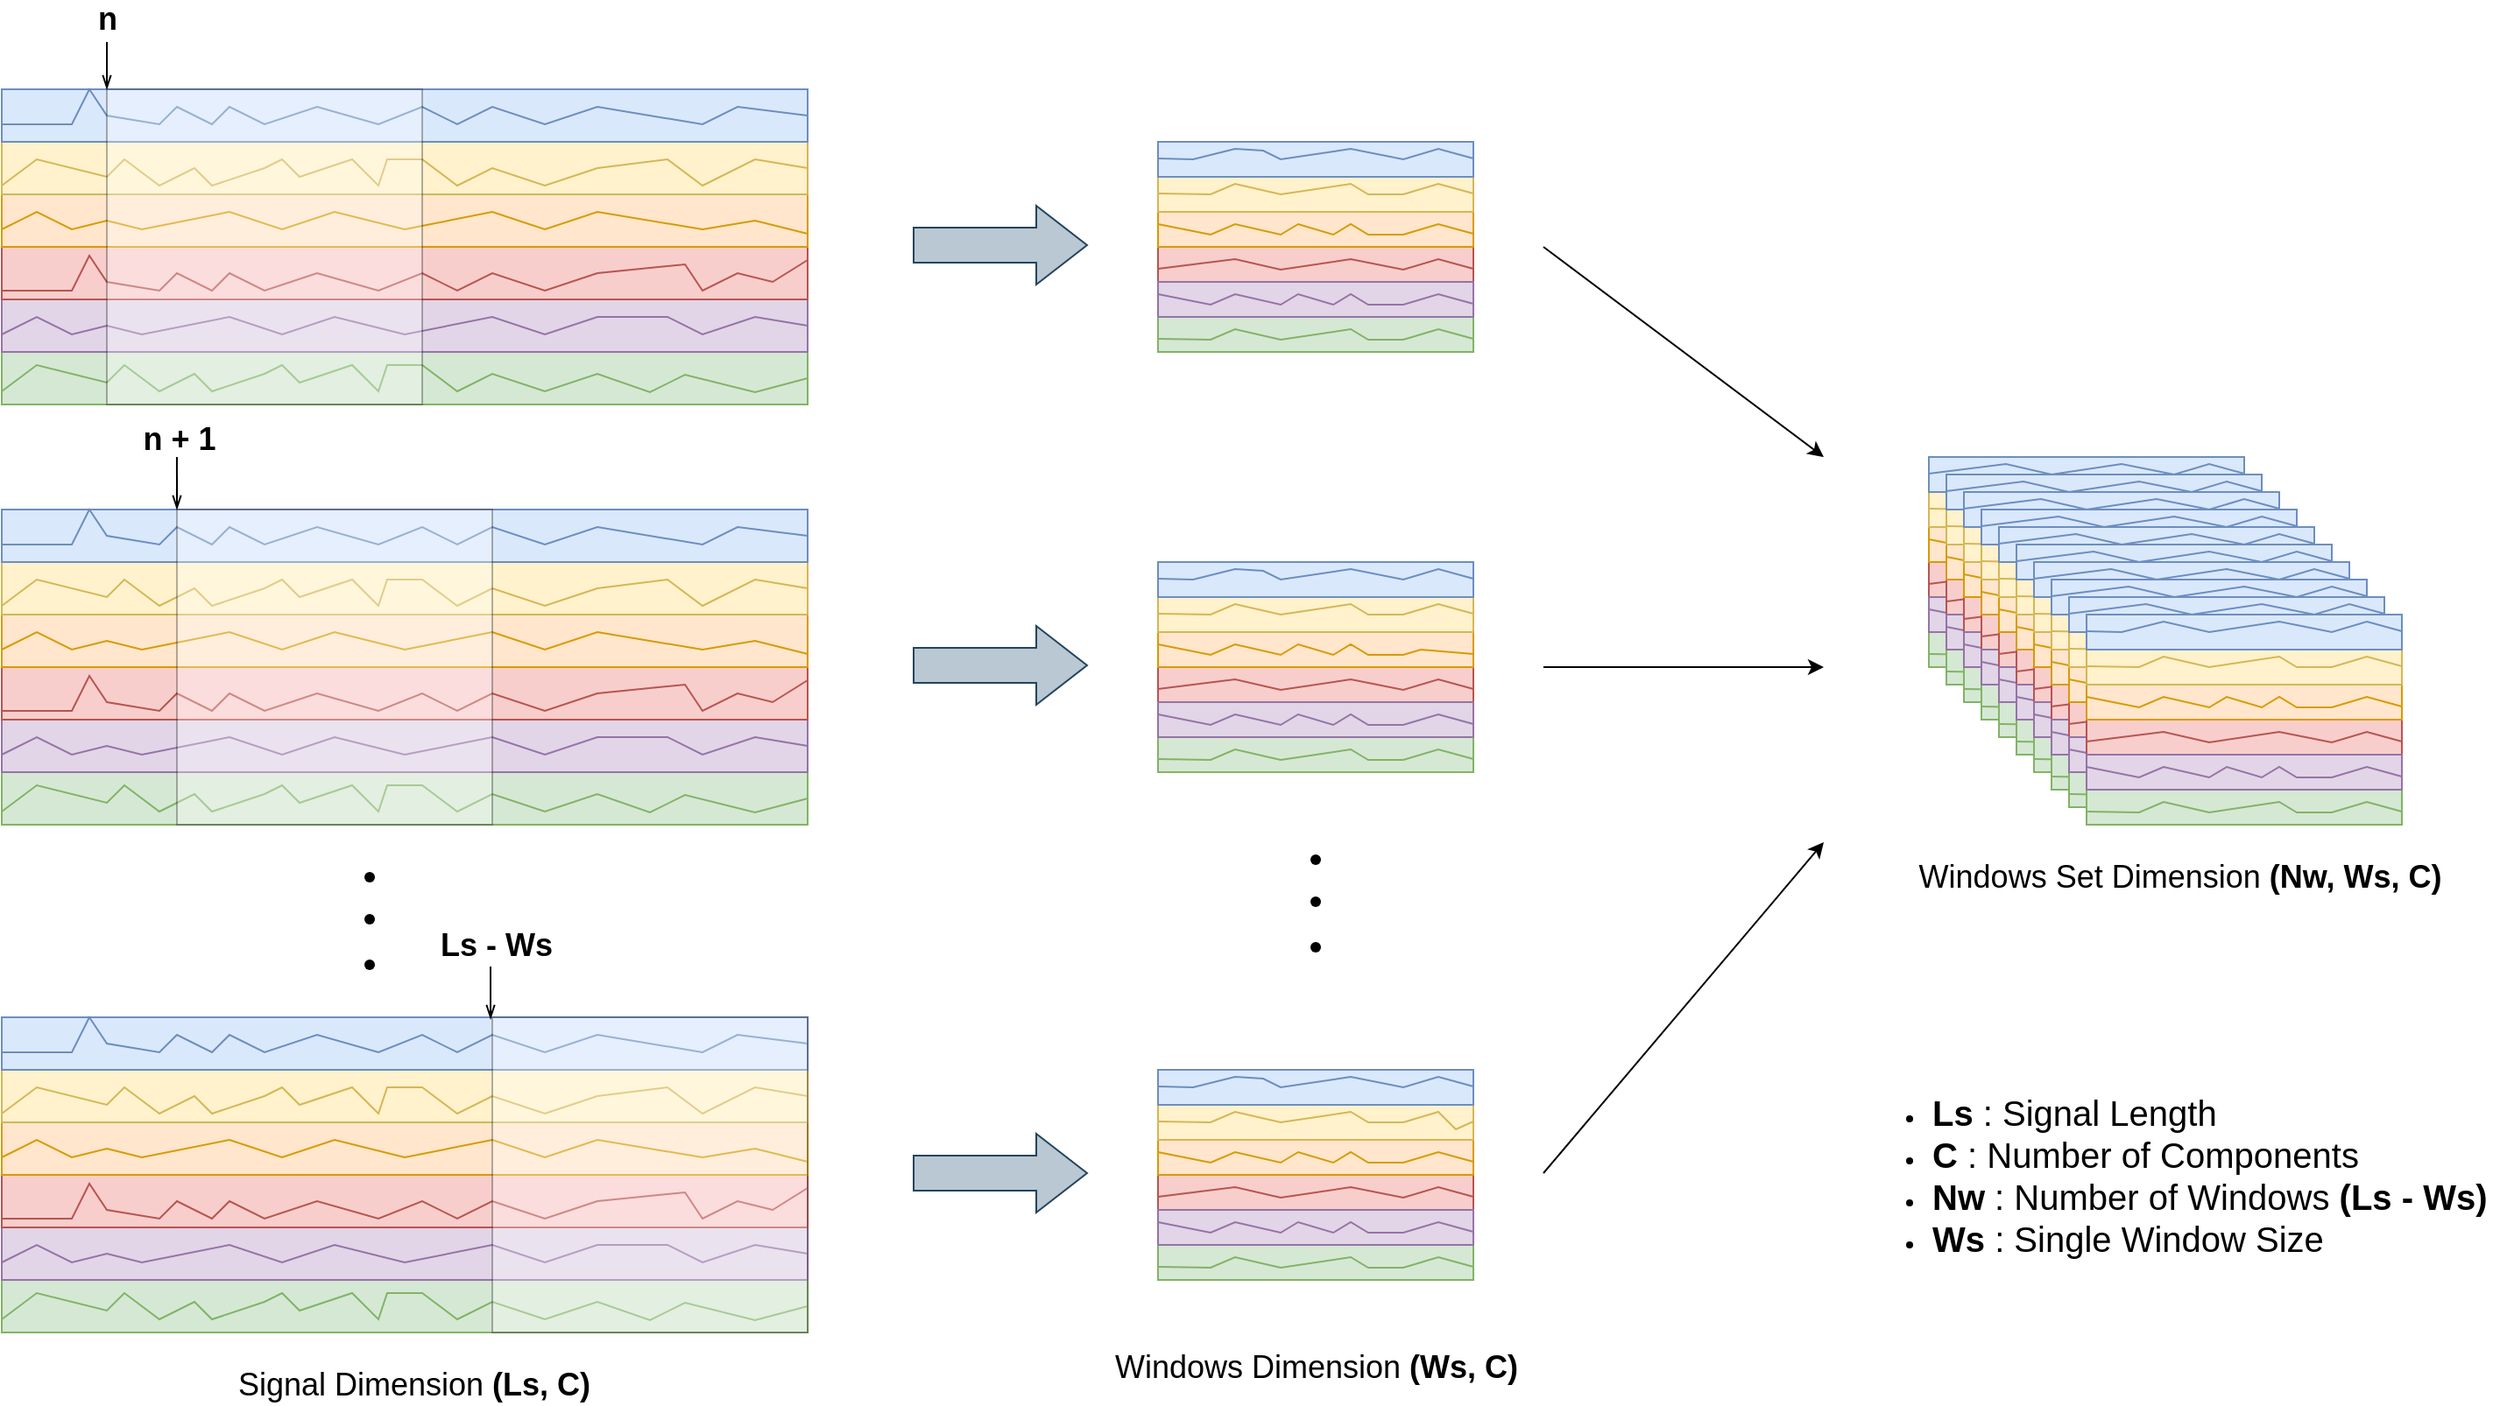 <mxfile version="17.1.3" type="github">
  <diagram id="h_JSGg5LhwVuMZE9Zb_7" name="Page-1">
    <mxGraphModel dx="1571" dy="906" grid="1" gridSize="10" guides="1" tooltips="1" connect="1" arrows="1" fold="1" page="1" pageScale="1" pageWidth="1654" pageHeight="1169" math="0" shadow="0">
      <root>
        <mxCell id="0" />
        <mxCell id="1" parent="0" />
        <mxCell id="dk1dqKSrUgwjKV17HSef-1" value="" style="rounded=0;whiteSpace=wrap;html=1;fillColor=#d5e8d4;strokeColor=#82b366;" parent="1" vertex="1">
          <mxGeometry x="100" y="360" width="460" height="30" as="geometry" />
        </mxCell>
        <mxCell id="dk1dqKSrUgwjKV17HSef-2" value="" style="rounded=0;whiteSpace=wrap;html=1;fillColor=#e1d5e7;strokeColor=#9673a6;" parent="1" vertex="1">
          <mxGeometry x="100" y="330" width="460" height="30" as="geometry" />
        </mxCell>
        <mxCell id="dk1dqKSrUgwjKV17HSef-3" value="" style="rounded=0;whiteSpace=wrap;html=1;fillColor=#f8cecc;strokeColor=#b85450;" parent="1" vertex="1">
          <mxGeometry x="100" y="300" width="460" height="30" as="geometry" />
        </mxCell>
        <mxCell id="dk1dqKSrUgwjKV17HSef-4" value="" style="rounded=0;whiteSpace=wrap;html=1;fillColor=#ffe6cc;strokeColor=#d79b00;" parent="1" vertex="1">
          <mxGeometry x="100" y="270" width="460" height="30" as="geometry" />
        </mxCell>
        <mxCell id="dk1dqKSrUgwjKV17HSef-5" value="" style="rounded=0;whiteSpace=wrap;html=1;fillColor=#fff2cc;strokeColor=#d6b656;" parent="1" vertex="1">
          <mxGeometry x="100" y="240" width="460" height="30" as="geometry" />
        </mxCell>
        <mxCell id="dk1dqKSrUgwjKV17HSef-6" value="" style="rounded=0;whiteSpace=wrap;html=1;fillColor=#dae8fc;strokeColor=#6c8ebf;" parent="1" vertex="1">
          <mxGeometry x="100" y="210" width="460" height="30" as="geometry" />
        </mxCell>
        <mxCell id="dk1dqKSrUgwjKV17HSef-7" value="&lt;font style=&quot;font-size: 18px&quot;&gt;Signal Dimension&lt;b&gt; (Ls, C)&lt;/b&gt;&lt;/font&gt;" style="text;html=1;align=center;verticalAlign=middle;resizable=0;points=[];autosize=1;strokeColor=none;fillColor=none;" parent="1" vertex="1">
          <mxGeometry x="225" y="940" width="220" height="20" as="geometry" />
        </mxCell>
        <mxCell id="dk1dqKSrUgwjKV17HSef-8" value="" style="shape=flexArrow;endArrow=classic;html=1;rounded=0;fontSize=14;endWidth=24;endSize=9.33;width=20;fillColor=#bac8d3;strokeColor=#23445d;" parent="1" edge="1">
          <mxGeometry width="50" height="50" relative="1" as="geometry">
            <mxPoint x="620" y="299" as="sourcePoint" />
            <mxPoint x="720" y="299" as="targetPoint" />
          </mxGeometry>
        </mxCell>
        <mxCell id="dk1dqKSrUgwjKV17HSef-25" value="" style="endArrow=none;html=1;rounded=0;fontSize=14;elbow=vertical;jumpStyle=none;entryX=1;entryY=0.5;entryDx=0;entryDy=0;fillColor=#dae8fc;strokeColor=#6c8ebf;" parent="1" target="dk1dqKSrUgwjKV17HSef-6" edge="1">
          <mxGeometry width="50" height="50" relative="1" as="geometry">
            <mxPoint x="100" y="230" as="sourcePoint" />
            <mxPoint x="400" y="220" as="targetPoint" />
            <Array as="points">
              <mxPoint x="140" y="230" />
              <mxPoint x="150" y="210" />
              <mxPoint x="160" y="225" />
              <mxPoint x="190" y="230" />
              <mxPoint x="200" y="220" />
              <mxPoint x="220" y="230" />
              <mxPoint x="230" y="220" />
              <mxPoint x="250" y="230" />
              <mxPoint x="280" y="220" />
              <mxPoint x="315" y="230" />
              <mxPoint x="340" y="220" />
              <mxPoint x="360" y="230" />
              <mxPoint x="380" y="220" />
              <mxPoint x="410" y="230" />
              <mxPoint x="440" y="220" />
              <mxPoint x="500" y="230" />
              <mxPoint x="520" y="220" />
            </Array>
          </mxGeometry>
        </mxCell>
        <mxCell id="dk1dqKSrUgwjKV17HSef-26" value="" style="endArrow=none;html=1;rounded=0;fontSize=14;elbow=vertical;jumpStyle=none;entryX=1;entryY=0.5;entryDx=0;entryDy=0;fillColor=#fff2cc;strokeColor=#d6b656;" parent="1" target="dk1dqKSrUgwjKV17HSef-5" edge="1">
          <mxGeometry width="50" height="50" relative="1" as="geometry">
            <mxPoint x="100" y="265" as="sourcePoint" />
            <mxPoint x="530" y="260" as="targetPoint" />
            <Array as="points">
              <mxPoint x="120" y="250" />
              <mxPoint x="160" y="260" />
              <mxPoint x="170" y="250" />
              <mxPoint x="190" y="265" />
              <mxPoint x="210" y="255" />
              <mxPoint x="220" y="265" />
              <mxPoint x="250" y="255" />
              <mxPoint x="260" y="250" />
              <mxPoint x="270" y="260" />
              <mxPoint x="300" y="250" />
              <mxPoint x="315" y="265" />
              <mxPoint x="320" y="250" />
              <mxPoint x="340" y="250" />
              <mxPoint x="360" y="265" />
              <mxPoint x="380" y="255" />
              <mxPoint x="410" y="265" />
              <mxPoint x="440" y="255" />
              <mxPoint x="480" y="250" />
              <mxPoint x="500" y="265" />
              <mxPoint x="530" y="250" />
            </Array>
          </mxGeometry>
        </mxCell>
        <mxCell id="dk1dqKSrUgwjKV17HSef-27" value="" style="endArrow=none;html=1;rounded=0;fontSize=14;elbow=vertical;jumpStyle=none;entryX=1;entryY=0.5;entryDx=0;entryDy=0;fillColor=#d5e8d4;strokeColor=#82b366;" parent="1" target="dk1dqKSrUgwjKV17HSef-1" edge="1">
          <mxGeometry width="50" height="50" relative="1" as="geometry">
            <mxPoint x="100" y="382.5" as="sourcePoint" />
            <mxPoint x="530" y="377.5" as="targetPoint" />
            <Array as="points">
              <mxPoint x="120" y="367.5" />
              <mxPoint x="160" y="377.5" />
              <mxPoint x="170" y="367.5" />
              <mxPoint x="190" y="382.5" />
              <mxPoint x="210" y="372.5" />
              <mxPoint x="220" y="382.5" />
              <mxPoint x="250" y="372.5" />
              <mxPoint x="260" y="367.5" />
              <mxPoint x="270" y="377.5" />
              <mxPoint x="300" y="367.5" />
              <mxPoint x="315" y="382.5" />
              <mxPoint x="320" y="367.5" />
              <mxPoint x="340" y="367.5" />
              <mxPoint x="360" y="382.5" />
              <mxPoint x="380" y="372.5" />
              <mxPoint x="410" y="382.5" />
              <mxPoint x="440" y="372.5" />
              <mxPoint x="470" y="383" />
              <mxPoint x="490" y="373" />
              <mxPoint x="530" y="383" />
            </Array>
          </mxGeometry>
        </mxCell>
        <mxCell id="dk1dqKSrUgwjKV17HSef-28" value="" style="endArrow=none;html=1;rounded=0;fontSize=14;elbow=vertical;jumpStyle=none;entryX=1;entryY=0.25;entryDx=0;entryDy=0;fillColor=#f8cecc;strokeColor=#b85450;" parent="1" target="dk1dqKSrUgwjKV17HSef-3" edge="1">
          <mxGeometry width="50" height="50" relative="1" as="geometry">
            <mxPoint x="100" y="325" as="sourcePoint" />
            <mxPoint x="530" y="320" as="targetPoint" />
            <Array as="points">
              <mxPoint x="140" y="325" />
              <mxPoint x="150" y="305" />
              <mxPoint x="160" y="320" />
              <mxPoint x="190" y="325" />
              <mxPoint x="200" y="315" />
              <mxPoint x="220" y="325" />
              <mxPoint x="230" y="315" />
              <mxPoint x="250" y="325" />
              <mxPoint x="280" y="315" />
              <mxPoint x="315" y="325" />
              <mxPoint x="340" y="315" />
              <mxPoint x="360" y="325" />
              <mxPoint x="380" y="315" />
              <mxPoint x="410" y="325" />
              <mxPoint x="440" y="315" />
              <mxPoint x="490" y="310" />
              <mxPoint x="500" y="325" />
              <mxPoint x="520" y="315" />
              <mxPoint x="540" y="320" />
            </Array>
          </mxGeometry>
        </mxCell>
        <mxCell id="dk1dqKSrUgwjKV17HSef-29" value="" style="endArrow=none;html=1;rounded=0;fontSize=14;elbow=vertical;jumpStyle=none;entryX=1;entryY=0.75;entryDx=0;entryDy=0;fillColor=#ffe6cc;strokeColor=#d79b00;" parent="1" target="dk1dqKSrUgwjKV17HSef-4" edge="1">
          <mxGeometry width="50" height="50" relative="1" as="geometry">
            <mxPoint x="100" y="290" as="sourcePoint" />
            <mxPoint x="530" y="285" as="targetPoint" />
            <Array as="points">
              <mxPoint x="120" y="280" />
              <mxPoint x="140" y="290" />
              <mxPoint x="160" y="285" />
              <mxPoint x="180" y="290" />
              <mxPoint x="230" y="280" />
              <mxPoint x="260" y="290" />
              <mxPoint x="290" y="280" />
              <mxPoint x="330" y="290" />
              <mxPoint x="380" y="280" />
              <mxPoint x="410" y="290" />
              <mxPoint x="440" y="280" />
              <mxPoint x="500" y="290" />
              <mxPoint x="530" y="285" />
            </Array>
          </mxGeometry>
        </mxCell>
        <mxCell id="dk1dqKSrUgwjKV17HSef-30" value="" style="endArrow=none;html=1;rounded=0;fontSize=14;elbow=vertical;jumpStyle=none;fillColor=#e1d5e7;strokeColor=#9673a6;" parent="1" edge="1">
          <mxGeometry width="50" height="50" relative="1" as="geometry">
            <mxPoint x="100" y="350" as="sourcePoint" />
            <mxPoint x="560" y="345" as="targetPoint" />
            <Array as="points">
              <mxPoint x="120" y="340" />
              <mxPoint x="140" y="350" />
              <mxPoint x="160" y="345" />
              <mxPoint x="180" y="350" />
              <mxPoint x="230" y="340" />
              <mxPoint x="260" y="350" />
              <mxPoint x="290" y="340" />
              <mxPoint x="330" y="350" />
              <mxPoint x="380" y="340" />
              <mxPoint x="410" y="350" />
              <mxPoint x="440" y="340" />
              <mxPoint x="480" y="340" />
              <mxPoint x="500" y="350" />
              <mxPoint x="530" y="340" />
            </Array>
          </mxGeometry>
        </mxCell>
        <mxCell id="dk1dqKSrUgwjKV17HSef-35" value="" style="rounded=0;whiteSpace=wrap;html=1;fontSize=14;fillColor=#d5e8d4;strokeColor=#82b366;" parent="1" vertex="1">
          <mxGeometry x="1200" y="520" width="180" height="20" as="geometry" />
        </mxCell>
        <mxCell id="dk1dqKSrUgwjKV17HSef-36" value="" style="rounded=0;whiteSpace=wrap;html=1;fontSize=14;fillColor=#f8cecc;strokeColor=#b85450;" parent="1" vertex="1">
          <mxGeometry x="1200" y="480" width="180" height="20" as="geometry" />
        </mxCell>
        <mxCell id="dk1dqKSrUgwjKV17HSef-37" value="" style="rounded=0;whiteSpace=wrap;html=1;fontSize=14;fillColor=#ffe6cc;strokeColor=#d79b00;" parent="1" vertex="1">
          <mxGeometry x="1200" y="460" width="180" height="20" as="geometry" />
        </mxCell>
        <mxCell id="dk1dqKSrUgwjKV17HSef-38" value="" style="rounded=0;whiteSpace=wrap;html=1;fontSize=14;fillColor=#fff2cc;strokeColor=#d6b656;" parent="1" vertex="1">
          <mxGeometry x="1200" y="440" width="180" height="20" as="geometry" />
        </mxCell>
        <mxCell id="dk1dqKSrUgwjKV17HSef-39" value="" style="rounded=0;whiteSpace=wrap;html=1;fontSize=14;fillColor=#dae8fc;strokeColor=#6c8ebf;" parent="1" vertex="1">
          <mxGeometry x="1200" y="420" width="180" height="20" as="geometry" />
        </mxCell>
        <mxCell id="dk1dqKSrUgwjKV17HSef-40" value="" style="rounded=0;whiteSpace=wrap;html=1;fontSize=14;fillColor=#e1d5e7;strokeColor=#9673a6;" parent="1" vertex="1">
          <mxGeometry x="1200" y="500" width="180" height="20" as="geometry" />
        </mxCell>
        <mxCell id="dk1dqKSrUgwjKV17HSef-53" value="" style="endArrow=none;html=1;rounded=0;fontSize=14;elbow=vertical;jumpStyle=none;fillColor=#dae8fc;strokeColor=#6c8ebf;" parent="1" edge="1">
          <mxGeometry width="50" height="50" relative="1" as="geometry">
            <mxPoint x="1200" y="429.5" as="sourcePoint" />
            <mxPoint x="1380" y="429.5" as="targetPoint" />
            <Array as="points">
              <mxPoint x="1244" y="424" />
              <mxPoint x="1270" y="430" />
              <mxPoint x="1310" y="424" />
              <mxPoint x="1340" y="430" />
              <mxPoint x="1360" y="424" />
            </Array>
          </mxGeometry>
        </mxCell>
        <mxCell id="dk1dqKSrUgwjKV17HSef-54" value="" style="endArrow=none;html=1;rounded=0;fontSize=14;elbow=vertical;jumpStyle=none;fillColor=#fff2cc;strokeColor=#d6b656;" parent="1" edge="1">
          <mxGeometry width="50" height="50" relative="1" as="geometry">
            <mxPoint x="1200" y="449.5" as="sourcePoint" />
            <mxPoint x="1380" y="449.5" as="targetPoint" />
            <Array as="points">
              <mxPoint x="1230" y="450" />
              <mxPoint x="1244" y="444" />
              <mxPoint x="1270" y="450" />
              <mxPoint x="1310" y="444" />
              <mxPoint x="1320" y="450" />
              <mxPoint x="1340" y="450" />
              <mxPoint x="1360" y="444" />
            </Array>
          </mxGeometry>
        </mxCell>
        <mxCell id="dk1dqKSrUgwjKV17HSef-57" value="" style="endArrow=none;html=1;rounded=0;fontSize=14;elbow=vertical;jumpStyle=none;fillColor=#e1d5e7;strokeColor=#9673a6;" parent="1" edge="1">
          <mxGeometry width="50" height="50" relative="1" as="geometry">
            <mxPoint x="1200" y="507" as="sourcePoint" />
            <mxPoint x="1380" y="512.5" as="targetPoint" />
            <Array as="points">
              <mxPoint x="1230" y="513" />
              <mxPoint x="1244" y="507" />
              <mxPoint x="1270" y="513" />
              <mxPoint x="1280" y="507" />
              <mxPoint x="1300" y="513" />
              <mxPoint x="1310" y="507" />
              <mxPoint x="1320" y="513" />
              <mxPoint x="1340" y="513" />
              <mxPoint x="1360" y="507" />
            </Array>
          </mxGeometry>
        </mxCell>
        <mxCell id="dk1dqKSrUgwjKV17HSef-58" value="" style="endArrow=none;html=1;rounded=0;fontSize=14;elbow=vertical;jumpStyle=none;fillColor=#d5e8d4;strokeColor=#82b366;" parent="1" edge="1">
          <mxGeometry width="50" height="50" relative="1" as="geometry">
            <mxPoint x="1200" y="532.5" as="sourcePoint" />
            <mxPoint x="1380" y="532.5" as="targetPoint" />
            <Array as="points">
              <mxPoint x="1230" y="533" />
              <mxPoint x="1244" y="527" />
              <mxPoint x="1270" y="533" />
              <mxPoint x="1310" y="527" />
              <mxPoint x="1320" y="533" />
              <mxPoint x="1340" y="533" />
              <mxPoint x="1360" y="527" />
            </Array>
          </mxGeometry>
        </mxCell>
        <mxCell id="dk1dqKSrUgwjKV17HSef-59" value="" style="endArrow=none;html=1;rounded=0;fontSize=14;elbow=vertical;jumpStyle=none;fillColor=#ffe6cc;strokeColor=#d79b00;" parent="1" edge="1">
          <mxGeometry width="50" height="50" relative="1" as="geometry">
            <mxPoint x="1200" y="467" as="sourcePoint" />
            <mxPoint x="1380" y="472.5" as="targetPoint" />
            <Array as="points">
              <mxPoint x="1230" y="473" />
              <mxPoint x="1244" y="467" />
              <mxPoint x="1270" y="473" />
              <mxPoint x="1280" y="467" />
              <mxPoint x="1300" y="473" />
              <mxPoint x="1310" y="467" />
              <mxPoint x="1320" y="473" />
              <mxPoint x="1340" y="473" />
              <mxPoint x="1360" y="467" />
            </Array>
          </mxGeometry>
        </mxCell>
        <mxCell id="dk1dqKSrUgwjKV17HSef-60" value="" style="endArrow=none;html=1;rounded=0;fontSize=14;elbow=vertical;jumpStyle=none;fillColor=#f8cecc;strokeColor=#b85450;" parent="1" edge="1">
          <mxGeometry width="50" height="50" relative="1" as="geometry">
            <mxPoint x="1200" y="492.5" as="sourcePoint" />
            <mxPoint x="1380" y="492.5" as="targetPoint" />
            <Array as="points">
              <mxPoint x="1244" y="487" />
              <mxPoint x="1270" y="493" />
              <mxPoint x="1310" y="487" />
              <mxPoint x="1340" y="493" />
              <mxPoint x="1360" y="487" />
            </Array>
          </mxGeometry>
        </mxCell>
        <mxCell id="dk1dqKSrUgwjKV17HSef-61" value="" style="rounded=0;whiteSpace=wrap;html=1;fontSize=14;fillColor=#d5e8d4;strokeColor=#82b366;" parent="1" vertex="1">
          <mxGeometry x="1210" y="530" width="180" height="20" as="geometry" />
        </mxCell>
        <mxCell id="dk1dqKSrUgwjKV17HSef-62" value="" style="rounded=0;whiteSpace=wrap;html=1;fontSize=14;fillColor=#f8cecc;strokeColor=#b85450;" parent="1" vertex="1">
          <mxGeometry x="1210" y="490" width="180" height="20" as="geometry" />
        </mxCell>
        <mxCell id="dk1dqKSrUgwjKV17HSef-63" value="" style="rounded=0;whiteSpace=wrap;html=1;fontSize=14;fillColor=#ffe6cc;strokeColor=#d79b00;" parent="1" vertex="1">
          <mxGeometry x="1210" y="470" width="180" height="20" as="geometry" />
        </mxCell>
        <mxCell id="dk1dqKSrUgwjKV17HSef-64" value="" style="rounded=0;whiteSpace=wrap;html=1;fontSize=14;fillColor=#fff2cc;strokeColor=#d6b656;" parent="1" vertex="1">
          <mxGeometry x="1210" y="450" width="180" height="20" as="geometry" />
        </mxCell>
        <mxCell id="dk1dqKSrUgwjKV17HSef-65" value="" style="rounded=0;whiteSpace=wrap;html=1;fontSize=14;fillColor=#dae8fc;strokeColor=#6c8ebf;" parent="1" vertex="1">
          <mxGeometry x="1210" y="430" width="180" height="20" as="geometry" />
        </mxCell>
        <mxCell id="dk1dqKSrUgwjKV17HSef-66" value="" style="rounded=0;whiteSpace=wrap;html=1;fontSize=14;fillColor=#e1d5e7;strokeColor=#9673a6;" parent="1" vertex="1">
          <mxGeometry x="1210" y="510" width="180" height="20" as="geometry" />
        </mxCell>
        <mxCell id="dk1dqKSrUgwjKV17HSef-67" value="" style="endArrow=none;html=1;rounded=0;fontSize=14;elbow=vertical;jumpStyle=none;fillColor=#dae8fc;strokeColor=#6c8ebf;" parent="1" edge="1">
          <mxGeometry width="50" height="50" relative="1" as="geometry">
            <mxPoint x="1210" y="439.5" as="sourcePoint" />
            <mxPoint x="1390" y="439.5" as="targetPoint" />
            <Array as="points">
              <mxPoint x="1254" y="434" />
              <mxPoint x="1280" y="440" />
              <mxPoint x="1320" y="434" />
              <mxPoint x="1350" y="440" />
              <mxPoint x="1370" y="434" />
            </Array>
          </mxGeometry>
        </mxCell>
        <mxCell id="dk1dqKSrUgwjKV17HSef-68" value="" style="endArrow=none;html=1;rounded=0;fontSize=14;elbow=vertical;jumpStyle=none;fillColor=#fff2cc;strokeColor=#d6b656;" parent="1" edge="1">
          <mxGeometry width="50" height="50" relative="1" as="geometry">
            <mxPoint x="1210" y="459.5" as="sourcePoint" />
            <mxPoint x="1390" y="459.5" as="targetPoint" />
            <Array as="points">
              <mxPoint x="1240" y="460" />
              <mxPoint x="1254" y="454" />
              <mxPoint x="1280" y="460" />
              <mxPoint x="1320" y="454" />
              <mxPoint x="1330" y="460" />
              <mxPoint x="1350" y="460" />
              <mxPoint x="1370" y="454" />
            </Array>
          </mxGeometry>
        </mxCell>
        <mxCell id="dk1dqKSrUgwjKV17HSef-69" value="" style="endArrow=none;html=1;rounded=0;fontSize=14;elbow=vertical;jumpStyle=none;fillColor=#e1d5e7;strokeColor=#9673a6;" parent="1" edge="1">
          <mxGeometry width="50" height="50" relative="1" as="geometry">
            <mxPoint x="1210" y="517" as="sourcePoint" />
            <mxPoint x="1390" y="522.5" as="targetPoint" />
            <Array as="points">
              <mxPoint x="1240" y="523" />
              <mxPoint x="1254" y="517" />
              <mxPoint x="1280" y="523" />
              <mxPoint x="1290" y="517" />
              <mxPoint x="1310" y="523" />
              <mxPoint x="1320" y="517" />
              <mxPoint x="1330" y="523" />
              <mxPoint x="1350" y="523" />
              <mxPoint x="1370" y="517" />
            </Array>
          </mxGeometry>
        </mxCell>
        <mxCell id="dk1dqKSrUgwjKV17HSef-70" value="" style="endArrow=none;html=1;rounded=0;fontSize=14;elbow=vertical;jumpStyle=none;fillColor=#d5e8d4;strokeColor=#82b366;" parent="1" edge="1">
          <mxGeometry width="50" height="50" relative="1" as="geometry">
            <mxPoint x="1210" y="542.5" as="sourcePoint" />
            <mxPoint x="1390" y="542.5" as="targetPoint" />
            <Array as="points">
              <mxPoint x="1240" y="543" />
              <mxPoint x="1254" y="537" />
              <mxPoint x="1280" y="543" />
              <mxPoint x="1320" y="537" />
              <mxPoint x="1330" y="543" />
              <mxPoint x="1350" y="543" />
              <mxPoint x="1370" y="537" />
            </Array>
          </mxGeometry>
        </mxCell>
        <mxCell id="dk1dqKSrUgwjKV17HSef-71" value="" style="endArrow=none;html=1;rounded=0;fontSize=14;elbow=vertical;jumpStyle=none;fillColor=#ffe6cc;strokeColor=#d79b00;" parent="1" edge="1">
          <mxGeometry width="50" height="50" relative="1" as="geometry">
            <mxPoint x="1210" y="477" as="sourcePoint" />
            <mxPoint x="1390" y="482.5" as="targetPoint" />
            <Array as="points">
              <mxPoint x="1240" y="483" />
              <mxPoint x="1254" y="477" />
              <mxPoint x="1280" y="483" />
              <mxPoint x="1290" y="477" />
              <mxPoint x="1310" y="483" />
              <mxPoint x="1320" y="477" />
              <mxPoint x="1330" y="483" />
              <mxPoint x="1350" y="483" />
              <mxPoint x="1370" y="477" />
            </Array>
          </mxGeometry>
        </mxCell>
        <mxCell id="dk1dqKSrUgwjKV17HSef-72" value="" style="endArrow=none;html=1;rounded=0;fontSize=14;elbow=vertical;jumpStyle=none;fillColor=#f8cecc;strokeColor=#b85450;" parent="1" edge="1">
          <mxGeometry width="50" height="50" relative="1" as="geometry">
            <mxPoint x="1210" y="502.5" as="sourcePoint" />
            <mxPoint x="1390" y="502.5" as="targetPoint" />
            <Array as="points">
              <mxPoint x="1254" y="497" />
              <mxPoint x="1280" y="503" />
              <mxPoint x="1320" y="497" />
              <mxPoint x="1350" y="503" />
              <mxPoint x="1370" y="497" />
            </Array>
          </mxGeometry>
        </mxCell>
        <mxCell id="dk1dqKSrUgwjKV17HSef-73" value="" style="rounded=0;whiteSpace=wrap;html=1;fontSize=14;fillColor=#d5e8d4;strokeColor=#82b366;" parent="1" vertex="1">
          <mxGeometry x="1220" y="540" width="180" height="20" as="geometry" />
        </mxCell>
        <mxCell id="dk1dqKSrUgwjKV17HSef-74" value="" style="rounded=0;whiteSpace=wrap;html=1;fontSize=14;fillColor=#f8cecc;strokeColor=#b85450;" parent="1" vertex="1">
          <mxGeometry x="1220" y="500" width="180" height="20" as="geometry" />
        </mxCell>
        <mxCell id="dk1dqKSrUgwjKV17HSef-75" value="" style="rounded=0;whiteSpace=wrap;html=1;fontSize=14;fillColor=#ffe6cc;strokeColor=#d79b00;" parent="1" vertex="1">
          <mxGeometry x="1220" y="480" width="180" height="20" as="geometry" />
        </mxCell>
        <mxCell id="dk1dqKSrUgwjKV17HSef-76" value="" style="rounded=0;whiteSpace=wrap;html=1;fontSize=14;fillColor=#fff2cc;strokeColor=#d6b656;" parent="1" vertex="1">
          <mxGeometry x="1220" y="460" width="180" height="20" as="geometry" />
        </mxCell>
        <mxCell id="dk1dqKSrUgwjKV17HSef-77" value="" style="rounded=0;whiteSpace=wrap;html=1;fontSize=14;fillColor=#dae8fc;strokeColor=#6c8ebf;" parent="1" vertex="1">
          <mxGeometry x="1220" y="440" width="180" height="20" as="geometry" />
        </mxCell>
        <mxCell id="dk1dqKSrUgwjKV17HSef-78" value="" style="rounded=0;whiteSpace=wrap;html=1;fontSize=14;fillColor=#e1d5e7;strokeColor=#9673a6;" parent="1" vertex="1">
          <mxGeometry x="1220" y="520" width="180" height="20" as="geometry" />
        </mxCell>
        <mxCell id="dk1dqKSrUgwjKV17HSef-79" value="" style="endArrow=none;html=1;rounded=0;fontSize=14;elbow=vertical;jumpStyle=none;fillColor=#dae8fc;strokeColor=#6c8ebf;" parent="1" edge="1">
          <mxGeometry width="50" height="50" relative="1" as="geometry">
            <mxPoint x="1220" y="449.5" as="sourcePoint" />
            <mxPoint x="1400" y="449.5" as="targetPoint" />
            <Array as="points">
              <mxPoint x="1264" y="444" />
              <mxPoint x="1290" y="450" />
              <mxPoint x="1330" y="444" />
              <mxPoint x="1360" y="450" />
              <mxPoint x="1380" y="444" />
            </Array>
          </mxGeometry>
        </mxCell>
        <mxCell id="dk1dqKSrUgwjKV17HSef-80" value="" style="endArrow=none;html=1;rounded=0;fontSize=14;elbow=vertical;jumpStyle=none;fillColor=#fff2cc;strokeColor=#d6b656;" parent="1" edge="1">
          <mxGeometry width="50" height="50" relative="1" as="geometry">
            <mxPoint x="1220" y="469.5" as="sourcePoint" />
            <mxPoint x="1400" y="469.5" as="targetPoint" />
            <Array as="points">
              <mxPoint x="1250" y="470" />
              <mxPoint x="1264" y="464" />
              <mxPoint x="1290" y="470" />
              <mxPoint x="1330" y="464" />
              <mxPoint x="1340" y="470" />
              <mxPoint x="1360" y="470" />
              <mxPoint x="1380" y="464" />
            </Array>
          </mxGeometry>
        </mxCell>
        <mxCell id="dk1dqKSrUgwjKV17HSef-81" value="" style="endArrow=none;html=1;rounded=0;fontSize=14;elbow=vertical;jumpStyle=none;fillColor=#e1d5e7;strokeColor=#9673a6;" parent="1" edge="1">
          <mxGeometry width="50" height="50" relative="1" as="geometry">
            <mxPoint x="1220" y="527" as="sourcePoint" />
            <mxPoint x="1400" y="532.5" as="targetPoint" />
            <Array as="points">
              <mxPoint x="1250" y="533" />
              <mxPoint x="1264" y="527" />
              <mxPoint x="1290" y="533" />
              <mxPoint x="1300" y="527" />
              <mxPoint x="1320" y="533" />
              <mxPoint x="1330" y="527" />
              <mxPoint x="1340" y="533" />
              <mxPoint x="1360" y="533" />
              <mxPoint x="1380" y="527" />
            </Array>
          </mxGeometry>
        </mxCell>
        <mxCell id="dk1dqKSrUgwjKV17HSef-82" value="" style="endArrow=none;html=1;rounded=0;fontSize=14;elbow=vertical;jumpStyle=none;fillColor=#d5e8d4;strokeColor=#82b366;" parent="1" edge="1">
          <mxGeometry width="50" height="50" relative="1" as="geometry">
            <mxPoint x="1220" y="552.5" as="sourcePoint" />
            <mxPoint x="1400" y="552.5" as="targetPoint" />
            <Array as="points">
              <mxPoint x="1250" y="553" />
              <mxPoint x="1264" y="547" />
              <mxPoint x="1290" y="553" />
              <mxPoint x="1330" y="547" />
              <mxPoint x="1340" y="553" />
              <mxPoint x="1360" y="553" />
              <mxPoint x="1380" y="547" />
            </Array>
          </mxGeometry>
        </mxCell>
        <mxCell id="dk1dqKSrUgwjKV17HSef-83" value="" style="endArrow=none;html=1;rounded=0;fontSize=14;elbow=vertical;jumpStyle=none;fillColor=#ffe6cc;strokeColor=#d79b00;" parent="1" edge="1">
          <mxGeometry width="50" height="50" relative="1" as="geometry">
            <mxPoint x="1220" y="487" as="sourcePoint" />
            <mxPoint x="1400" y="492.5" as="targetPoint" />
            <Array as="points">
              <mxPoint x="1250" y="493" />
              <mxPoint x="1264" y="487" />
              <mxPoint x="1290" y="493" />
              <mxPoint x="1300" y="487" />
              <mxPoint x="1320" y="493" />
              <mxPoint x="1330" y="487" />
              <mxPoint x="1340" y="493" />
              <mxPoint x="1360" y="493" />
              <mxPoint x="1380" y="487" />
            </Array>
          </mxGeometry>
        </mxCell>
        <mxCell id="dk1dqKSrUgwjKV17HSef-84" value="" style="endArrow=none;html=1;rounded=0;fontSize=14;elbow=vertical;jumpStyle=none;fillColor=#f8cecc;strokeColor=#b85450;" parent="1" edge="1">
          <mxGeometry width="50" height="50" relative="1" as="geometry">
            <mxPoint x="1220" y="512.5" as="sourcePoint" />
            <mxPoint x="1400" y="512.5" as="targetPoint" />
            <Array as="points">
              <mxPoint x="1264" y="507" />
              <mxPoint x="1290" y="513" />
              <mxPoint x="1330" y="507" />
              <mxPoint x="1360" y="513" />
              <mxPoint x="1380" y="507" />
            </Array>
          </mxGeometry>
        </mxCell>
        <mxCell id="dk1dqKSrUgwjKV17HSef-85" value="" style="rounded=0;whiteSpace=wrap;html=1;fontSize=14;fillColor=#d5e8d4;strokeColor=#82b366;" parent="1" vertex="1">
          <mxGeometry x="1230" y="550" width="180" height="20" as="geometry" />
        </mxCell>
        <mxCell id="dk1dqKSrUgwjKV17HSef-86" value="" style="rounded=0;whiteSpace=wrap;html=1;fontSize=14;fillColor=#f8cecc;strokeColor=#b85450;" parent="1" vertex="1">
          <mxGeometry x="1230" y="510" width="180" height="20" as="geometry" />
        </mxCell>
        <mxCell id="dk1dqKSrUgwjKV17HSef-87" value="" style="rounded=0;whiteSpace=wrap;html=1;fontSize=14;fillColor=#ffe6cc;strokeColor=#d79b00;" parent="1" vertex="1">
          <mxGeometry x="1230" y="490" width="180" height="20" as="geometry" />
        </mxCell>
        <mxCell id="dk1dqKSrUgwjKV17HSef-88" value="" style="rounded=0;whiteSpace=wrap;html=1;fontSize=14;fillColor=#fff2cc;strokeColor=#d6b656;" parent="1" vertex="1">
          <mxGeometry x="1230" y="470" width="180" height="20" as="geometry" />
        </mxCell>
        <mxCell id="dk1dqKSrUgwjKV17HSef-89" value="" style="rounded=0;whiteSpace=wrap;html=1;fontSize=14;fillColor=#dae8fc;strokeColor=#6c8ebf;" parent="1" vertex="1">
          <mxGeometry x="1230" y="450" width="180" height="20" as="geometry" />
        </mxCell>
        <mxCell id="dk1dqKSrUgwjKV17HSef-90" value="" style="rounded=0;whiteSpace=wrap;html=1;fontSize=14;fillColor=#e1d5e7;strokeColor=#9673a6;" parent="1" vertex="1">
          <mxGeometry x="1230" y="530" width="180" height="20" as="geometry" />
        </mxCell>
        <mxCell id="dk1dqKSrUgwjKV17HSef-91" value="" style="endArrow=none;html=1;rounded=0;fontSize=14;elbow=vertical;jumpStyle=none;fillColor=#dae8fc;strokeColor=#6c8ebf;" parent="1" edge="1">
          <mxGeometry width="50" height="50" relative="1" as="geometry">
            <mxPoint x="1230" y="459.5" as="sourcePoint" />
            <mxPoint x="1410" y="459.5" as="targetPoint" />
            <Array as="points">
              <mxPoint x="1274" y="454" />
              <mxPoint x="1300" y="460" />
              <mxPoint x="1340" y="454" />
              <mxPoint x="1370" y="460" />
              <mxPoint x="1390" y="454" />
            </Array>
          </mxGeometry>
        </mxCell>
        <mxCell id="dk1dqKSrUgwjKV17HSef-92" value="" style="endArrow=none;html=1;rounded=0;fontSize=14;elbow=vertical;jumpStyle=none;fillColor=#fff2cc;strokeColor=#d6b656;" parent="1" edge="1">
          <mxGeometry width="50" height="50" relative="1" as="geometry">
            <mxPoint x="1230" y="479.5" as="sourcePoint" />
            <mxPoint x="1410" y="479.5" as="targetPoint" />
            <Array as="points">
              <mxPoint x="1260" y="480" />
              <mxPoint x="1274" y="474" />
              <mxPoint x="1300" y="480" />
              <mxPoint x="1340" y="474" />
              <mxPoint x="1350" y="480" />
              <mxPoint x="1370" y="480" />
              <mxPoint x="1390" y="474" />
            </Array>
          </mxGeometry>
        </mxCell>
        <mxCell id="dk1dqKSrUgwjKV17HSef-93" value="" style="endArrow=none;html=1;rounded=0;fontSize=14;elbow=vertical;jumpStyle=none;fillColor=#e1d5e7;strokeColor=#9673a6;" parent="1" edge="1">
          <mxGeometry width="50" height="50" relative="1" as="geometry">
            <mxPoint x="1230" y="537" as="sourcePoint" />
            <mxPoint x="1410" y="542.5" as="targetPoint" />
            <Array as="points">
              <mxPoint x="1260" y="543" />
              <mxPoint x="1274" y="537" />
              <mxPoint x="1300" y="543" />
              <mxPoint x="1310" y="537" />
              <mxPoint x="1330" y="543" />
              <mxPoint x="1340" y="537" />
              <mxPoint x="1350" y="543" />
              <mxPoint x="1370" y="543" />
              <mxPoint x="1390" y="537" />
            </Array>
          </mxGeometry>
        </mxCell>
        <mxCell id="dk1dqKSrUgwjKV17HSef-94" value="" style="endArrow=none;html=1;rounded=0;fontSize=14;elbow=vertical;jumpStyle=none;fillColor=#d5e8d4;strokeColor=#82b366;" parent="1" edge="1">
          <mxGeometry width="50" height="50" relative="1" as="geometry">
            <mxPoint x="1230" y="562.5" as="sourcePoint" />
            <mxPoint x="1410" y="562.5" as="targetPoint" />
            <Array as="points">
              <mxPoint x="1260" y="563" />
              <mxPoint x="1274" y="557" />
              <mxPoint x="1300" y="563" />
              <mxPoint x="1340" y="557" />
              <mxPoint x="1350" y="563" />
              <mxPoint x="1370" y="563" />
              <mxPoint x="1390" y="557" />
            </Array>
          </mxGeometry>
        </mxCell>
        <mxCell id="dk1dqKSrUgwjKV17HSef-95" value="" style="endArrow=none;html=1;rounded=0;fontSize=14;elbow=vertical;jumpStyle=none;fillColor=#ffe6cc;strokeColor=#d79b00;" parent="1" edge="1">
          <mxGeometry width="50" height="50" relative="1" as="geometry">
            <mxPoint x="1230" y="497" as="sourcePoint" />
            <mxPoint x="1410" y="502.5" as="targetPoint" />
            <Array as="points">
              <mxPoint x="1260" y="503" />
              <mxPoint x="1274" y="497" />
              <mxPoint x="1300" y="503" />
              <mxPoint x="1310" y="497" />
              <mxPoint x="1330" y="503" />
              <mxPoint x="1340" y="497" />
              <mxPoint x="1350" y="503" />
              <mxPoint x="1370" y="503" />
              <mxPoint x="1390" y="497" />
            </Array>
          </mxGeometry>
        </mxCell>
        <mxCell id="dk1dqKSrUgwjKV17HSef-96" value="" style="endArrow=none;html=1;rounded=0;fontSize=14;elbow=vertical;jumpStyle=none;fillColor=#f8cecc;strokeColor=#b85450;" parent="1" edge="1">
          <mxGeometry width="50" height="50" relative="1" as="geometry">
            <mxPoint x="1230" y="522.5" as="sourcePoint" />
            <mxPoint x="1410" y="522.5" as="targetPoint" />
            <Array as="points">
              <mxPoint x="1274" y="517" />
              <mxPoint x="1300" y="523" />
              <mxPoint x="1340" y="517" />
              <mxPoint x="1370" y="523" />
              <mxPoint x="1390" y="517" />
            </Array>
          </mxGeometry>
        </mxCell>
        <mxCell id="dk1dqKSrUgwjKV17HSef-97" value="" style="rounded=0;whiteSpace=wrap;html=1;fontSize=14;fillColor=#d5e8d4;strokeColor=#82b366;" parent="1" vertex="1">
          <mxGeometry x="1240" y="560" width="180" height="20" as="geometry" />
        </mxCell>
        <mxCell id="dk1dqKSrUgwjKV17HSef-98" value="" style="rounded=0;whiteSpace=wrap;html=1;fontSize=14;fillColor=#f8cecc;strokeColor=#b85450;" parent="1" vertex="1">
          <mxGeometry x="1240" y="520" width="180" height="20" as="geometry" />
        </mxCell>
        <mxCell id="dk1dqKSrUgwjKV17HSef-99" value="" style="rounded=0;whiteSpace=wrap;html=1;fontSize=14;fillColor=#ffe6cc;strokeColor=#d79b00;" parent="1" vertex="1">
          <mxGeometry x="1240" y="500" width="180" height="20" as="geometry" />
        </mxCell>
        <mxCell id="dk1dqKSrUgwjKV17HSef-100" value="" style="rounded=0;whiteSpace=wrap;html=1;fontSize=14;fillColor=#fff2cc;strokeColor=#d6b656;" parent="1" vertex="1">
          <mxGeometry x="1240" y="480" width="180" height="20" as="geometry" />
        </mxCell>
        <mxCell id="dk1dqKSrUgwjKV17HSef-101" value="" style="rounded=0;whiteSpace=wrap;html=1;fontSize=14;fillColor=#dae8fc;strokeColor=#6c8ebf;" parent="1" vertex="1">
          <mxGeometry x="1240" y="460" width="180" height="20" as="geometry" />
        </mxCell>
        <mxCell id="dk1dqKSrUgwjKV17HSef-102" value="" style="rounded=0;whiteSpace=wrap;html=1;fontSize=14;fillColor=#e1d5e7;strokeColor=#9673a6;" parent="1" vertex="1">
          <mxGeometry x="1240" y="540" width="180" height="20" as="geometry" />
        </mxCell>
        <mxCell id="dk1dqKSrUgwjKV17HSef-103" value="" style="endArrow=none;html=1;rounded=0;fontSize=14;elbow=vertical;jumpStyle=none;fillColor=#dae8fc;strokeColor=#6c8ebf;" parent="1" edge="1">
          <mxGeometry width="50" height="50" relative="1" as="geometry">
            <mxPoint x="1240" y="469.5" as="sourcePoint" />
            <mxPoint x="1420" y="469.5" as="targetPoint" />
            <Array as="points">
              <mxPoint x="1284" y="464" />
              <mxPoint x="1310" y="470" />
              <mxPoint x="1350" y="464" />
              <mxPoint x="1380" y="470" />
              <mxPoint x="1400" y="464" />
            </Array>
          </mxGeometry>
        </mxCell>
        <mxCell id="dk1dqKSrUgwjKV17HSef-104" value="" style="endArrow=none;html=1;rounded=0;fontSize=14;elbow=vertical;jumpStyle=none;fillColor=#fff2cc;strokeColor=#d6b656;" parent="1" edge="1">
          <mxGeometry width="50" height="50" relative="1" as="geometry">
            <mxPoint x="1240" y="489.5" as="sourcePoint" />
            <mxPoint x="1420" y="489.5" as="targetPoint" />
            <Array as="points">
              <mxPoint x="1270" y="490" />
              <mxPoint x="1284" y="484" />
              <mxPoint x="1310" y="490" />
              <mxPoint x="1350" y="484" />
              <mxPoint x="1360" y="490" />
              <mxPoint x="1380" y="490" />
              <mxPoint x="1400" y="484" />
            </Array>
          </mxGeometry>
        </mxCell>
        <mxCell id="dk1dqKSrUgwjKV17HSef-105" value="" style="endArrow=none;html=1;rounded=0;fontSize=14;elbow=vertical;jumpStyle=none;fillColor=#e1d5e7;strokeColor=#9673a6;" parent="1" edge="1">
          <mxGeometry width="50" height="50" relative="1" as="geometry">
            <mxPoint x="1240" y="547" as="sourcePoint" />
            <mxPoint x="1420" y="552.5" as="targetPoint" />
            <Array as="points">
              <mxPoint x="1270" y="553" />
              <mxPoint x="1284" y="547" />
              <mxPoint x="1310" y="553" />
              <mxPoint x="1320" y="547" />
              <mxPoint x="1340" y="553" />
              <mxPoint x="1350" y="547" />
              <mxPoint x="1360" y="553" />
              <mxPoint x="1380" y="553" />
              <mxPoint x="1400" y="547" />
            </Array>
          </mxGeometry>
        </mxCell>
        <mxCell id="dk1dqKSrUgwjKV17HSef-106" value="" style="endArrow=none;html=1;rounded=0;fontSize=14;elbow=vertical;jumpStyle=none;fillColor=#d5e8d4;strokeColor=#82b366;" parent="1" edge="1">
          <mxGeometry width="50" height="50" relative="1" as="geometry">
            <mxPoint x="1240" y="572.5" as="sourcePoint" />
            <mxPoint x="1420" y="572.5" as="targetPoint" />
            <Array as="points">
              <mxPoint x="1270" y="573" />
              <mxPoint x="1284" y="567" />
              <mxPoint x="1310" y="573" />
              <mxPoint x="1350" y="567" />
              <mxPoint x="1360" y="573" />
              <mxPoint x="1380" y="573" />
              <mxPoint x="1400" y="567" />
            </Array>
          </mxGeometry>
        </mxCell>
        <mxCell id="dk1dqKSrUgwjKV17HSef-107" value="" style="endArrow=none;html=1;rounded=0;fontSize=14;elbow=vertical;jumpStyle=none;fillColor=#ffe6cc;strokeColor=#d79b00;" parent="1" edge="1">
          <mxGeometry width="50" height="50" relative="1" as="geometry">
            <mxPoint x="1240" y="507" as="sourcePoint" />
            <mxPoint x="1420" y="512.5" as="targetPoint" />
            <Array as="points">
              <mxPoint x="1270" y="513" />
              <mxPoint x="1284" y="507" />
              <mxPoint x="1310" y="513" />
              <mxPoint x="1320" y="507" />
              <mxPoint x="1340" y="513" />
              <mxPoint x="1350" y="507" />
              <mxPoint x="1360" y="513" />
              <mxPoint x="1380" y="513" />
              <mxPoint x="1400" y="507" />
            </Array>
          </mxGeometry>
        </mxCell>
        <mxCell id="dk1dqKSrUgwjKV17HSef-108" value="" style="endArrow=none;html=1;rounded=0;fontSize=14;elbow=vertical;jumpStyle=none;fillColor=#f8cecc;strokeColor=#b85450;" parent="1" edge="1">
          <mxGeometry width="50" height="50" relative="1" as="geometry">
            <mxPoint x="1240" y="532.5" as="sourcePoint" />
            <mxPoint x="1420" y="532.5" as="targetPoint" />
            <Array as="points">
              <mxPoint x="1284" y="527" />
              <mxPoint x="1310" y="533" />
              <mxPoint x="1350" y="527" />
              <mxPoint x="1380" y="533" />
              <mxPoint x="1400" y="527" />
            </Array>
          </mxGeometry>
        </mxCell>
        <mxCell id="dk1dqKSrUgwjKV17HSef-109" value="" style="rounded=0;whiteSpace=wrap;html=1;fontSize=14;fillColor=#d5e8d4;strokeColor=#82b366;" parent="1" vertex="1">
          <mxGeometry x="1250" y="570" width="180" height="20" as="geometry" />
        </mxCell>
        <mxCell id="dk1dqKSrUgwjKV17HSef-110" value="" style="rounded=0;whiteSpace=wrap;html=1;fontSize=14;fillColor=#f8cecc;strokeColor=#b85450;" parent="1" vertex="1">
          <mxGeometry x="1250" y="530" width="180" height="20" as="geometry" />
        </mxCell>
        <mxCell id="dk1dqKSrUgwjKV17HSef-111" value="" style="rounded=0;whiteSpace=wrap;html=1;fontSize=14;fillColor=#ffe6cc;strokeColor=#d79b00;" parent="1" vertex="1">
          <mxGeometry x="1250" y="510" width="180" height="20" as="geometry" />
        </mxCell>
        <mxCell id="dk1dqKSrUgwjKV17HSef-112" value="" style="rounded=0;whiteSpace=wrap;html=1;fontSize=14;fillColor=#fff2cc;strokeColor=#d6b656;" parent="1" vertex="1">
          <mxGeometry x="1250" y="490" width="180" height="20" as="geometry" />
        </mxCell>
        <mxCell id="dk1dqKSrUgwjKV17HSef-113" value="" style="rounded=0;whiteSpace=wrap;html=1;fontSize=14;fillColor=#dae8fc;strokeColor=#6c8ebf;" parent="1" vertex="1">
          <mxGeometry x="1250" y="470" width="180" height="20" as="geometry" />
        </mxCell>
        <mxCell id="dk1dqKSrUgwjKV17HSef-114" value="" style="rounded=0;whiteSpace=wrap;html=1;fontSize=14;fillColor=#e1d5e7;strokeColor=#9673a6;" parent="1" vertex="1">
          <mxGeometry x="1250" y="550" width="180" height="20" as="geometry" />
        </mxCell>
        <mxCell id="dk1dqKSrUgwjKV17HSef-115" value="" style="endArrow=none;html=1;rounded=0;fontSize=14;elbow=vertical;jumpStyle=none;fillColor=#dae8fc;strokeColor=#6c8ebf;" parent="1" edge="1">
          <mxGeometry width="50" height="50" relative="1" as="geometry">
            <mxPoint x="1250" y="479.5" as="sourcePoint" />
            <mxPoint x="1430" y="479.5" as="targetPoint" />
            <Array as="points">
              <mxPoint x="1294" y="474" />
              <mxPoint x="1320" y="480" />
              <mxPoint x="1360" y="474" />
              <mxPoint x="1390" y="480" />
              <mxPoint x="1410" y="474" />
            </Array>
          </mxGeometry>
        </mxCell>
        <mxCell id="dk1dqKSrUgwjKV17HSef-116" value="" style="endArrow=none;html=1;rounded=0;fontSize=14;elbow=vertical;jumpStyle=none;fillColor=#fff2cc;strokeColor=#d6b656;" parent="1" edge="1">
          <mxGeometry width="50" height="50" relative="1" as="geometry">
            <mxPoint x="1250" y="499.5" as="sourcePoint" />
            <mxPoint x="1430" y="499.5" as="targetPoint" />
            <Array as="points">
              <mxPoint x="1280" y="500" />
              <mxPoint x="1294" y="494" />
              <mxPoint x="1320" y="500" />
              <mxPoint x="1360" y="494" />
              <mxPoint x="1370" y="500" />
              <mxPoint x="1390" y="500" />
              <mxPoint x="1410" y="494" />
            </Array>
          </mxGeometry>
        </mxCell>
        <mxCell id="dk1dqKSrUgwjKV17HSef-117" value="" style="endArrow=none;html=1;rounded=0;fontSize=14;elbow=vertical;jumpStyle=none;fillColor=#e1d5e7;strokeColor=#9673a6;" parent="1" edge="1">
          <mxGeometry width="50" height="50" relative="1" as="geometry">
            <mxPoint x="1250" y="557" as="sourcePoint" />
            <mxPoint x="1430" y="562.5" as="targetPoint" />
            <Array as="points">
              <mxPoint x="1280" y="563" />
              <mxPoint x="1294" y="557" />
              <mxPoint x="1320" y="563" />
              <mxPoint x="1330" y="557" />
              <mxPoint x="1350" y="563" />
              <mxPoint x="1360" y="557" />
              <mxPoint x="1370" y="563" />
              <mxPoint x="1390" y="563" />
              <mxPoint x="1410" y="557" />
            </Array>
          </mxGeometry>
        </mxCell>
        <mxCell id="dk1dqKSrUgwjKV17HSef-118" value="" style="endArrow=none;html=1;rounded=0;fontSize=14;elbow=vertical;jumpStyle=none;fillColor=#d5e8d4;strokeColor=#82b366;" parent="1" edge="1">
          <mxGeometry width="50" height="50" relative="1" as="geometry">
            <mxPoint x="1250" y="582.5" as="sourcePoint" />
            <mxPoint x="1430" y="582.5" as="targetPoint" />
            <Array as="points">
              <mxPoint x="1280" y="583" />
              <mxPoint x="1294" y="577" />
              <mxPoint x="1320" y="583" />
              <mxPoint x="1360" y="577" />
              <mxPoint x="1370" y="583" />
              <mxPoint x="1390" y="583" />
              <mxPoint x="1410" y="577" />
            </Array>
          </mxGeometry>
        </mxCell>
        <mxCell id="dk1dqKSrUgwjKV17HSef-119" value="" style="endArrow=none;html=1;rounded=0;fontSize=14;elbow=vertical;jumpStyle=none;fillColor=#ffe6cc;strokeColor=#d79b00;" parent="1" edge="1">
          <mxGeometry width="50" height="50" relative="1" as="geometry">
            <mxPoint x="1250" y="517" as="sourcePoint" />
            <mxPoint x="1430" y="522.5" as="targetPoint" />
            <Array as="points">
              <mxPoint x="1280" y="523" />
              <mxPoint x="1294" y="517" />
              <mxPoint x="1320" y="523" />
              <mxPoint x="1330" y="517" />
              <mxPoint x="1350" y="523" />
              <mxPoint x="1360" y="517" />
              <mxPoint x="1370" y="523" />
              <mxPoint x="1390" y="523" />
              <mxPoint x="1410" y="517" />
            </Array>
          </mxGeometry>
        </mxCell>
        <mxCell id="dk1dqKSrUgwjKV17HSef-120" value="" style="endArrow=none;html=1;rounded=0;fontSize=14;elbow=vertical;jumpStyle=none;fillColor=#f8cecc;strokeColor=#b85450;" parent="1" edge="1">
          <mxGeometry width="50" height="50" relative="1" as="geometry">
            <mxPoint x="1250" y="542.5" as="sourcePoint" />
            <mxPoint x="1430" y="542.5" as="targetPoint" />
            <Array as="points">
              <mxPoint x="1294" y="537" />
              <mxPoint x="1320" y="543" />
              <mxPoint x="1360" y="537" />
              <mxPoint x="1390" y="543" />
              <mxPoint x="1410" y="537" />
            </Array>
          </mxGeometry>
        </mxCell>
        <mxCell id="dk1dqKSrUgwjKV17HSef-121" value="" style="rounded=0;whiteSpace=wrap;html=1;fontSize=14;fillColor=#d5e8d4;strokeColor=#82b366;" parent="1" vertex="1">
          <mxGeometry x="1260" y="580" width="180" height="20" as="geometry" />
        </mxCell>
        <mxCell id="dk1dqKSrUgwjKV17HSef-122" value="" style="rounded=0;whiteSpace=wrap;html=1;fontSize=14;fillColor=#f8cecc;strokeColor=#b85450;" parent="1" vertex="1">
          <mxGeometry x="1260" y="540" width="180" height="20" as="geometry" />
        </mxCell>
        <mxCell id="dk1dqKSrUgwjKV17HSef-123" value="" style="rounded=0;whiteSpace=wrap;html=1;fontSize=14;fillColor=#ffe6cc;strokeColor=#d79b00;" parent="1" vertex="1">
          <mxGeometry x="1260" y="520" width="180" height="20" as="geometry" />
        </mxCell>
        <mxCell id="dk1dqKSrUgwjKV17HSef-124" value="" style="rounded=0;whiteSpace=wrap;html=1;fontSize=14;fillColor=#fff2cc;strokeColor=#d6b656;" parent="1" vertex="1">
          <mxGeometry x="1260" y="500" width="180" height="20" as="geometry" />
        </mxCell>
        <mxCell id="dk1dqKSrUgwjKV17HSef-125" value="" style="rounded=0;whiteSpace=wrap;html=1;fontSize=14;fillColor=#dae8fc;strokeColor=#6c8ebf;" parent="1" vertex="1">
          <mxGeometry x="1260" y="480" width="180" height="20" as="geometry" />
        </mxCell>
        <mxCell id="dk1dqKSrUgwjKV17HSef-126" value="" style="rounded=0;whiteSpace=wrap;html=1;fontSize=14;fillColor=#e1d5e7;strokeColor=#9673a6;" parent="1" vertex="1">
          <mxGeometry x="1260" y="560" width="180" height="20" as="geometry" />
        </mxCell>
        <mxCell id="dk1dqKSrUgwjKV17HSef-127" value="" style="endArrow=none;html=1;rounded=0;fontSize=14;elbow=vertical;jumpStyle=none;fillColor=#dae8fc;strokeColor=#6c8ebf;" parent="1" edge="1">
          <mxGeometry width="50" height="50" relative="1" as="geometry">
            <mxPoint x="1260" y="489.5" as="sourcePoint" />
            <mxPoint x="1440" y="489.5" as="targetPoint" />
            <Array as="points">
              <mxPoint x="1304" y="484" />
              <mxPoint x="1330" y="490" />
              <mxPoint x="1370" y="484" />
              <mxPoint x="1400" y="490" />
              <mxPoint x="1420" y="484" />
            </Array>
          </mxGeometry>
        </mxCell>
        <mxCell id="dk1dqKSrUgwjKV17HSef-128" value="" style="endArrow=none;html=1;rounded=0;fontSize=14;elbow=vertical;jumpStyle=none;fillColor=#fff2cc;strokeColor=#d6b656;" parent="1" edge="1">
          <mxGeometry width="50" height="50" relative="1" as="geometry">
            <mxPoint x="1260" y="509.5" as="sourcePoint" />
            <mxPoint x="1440" y="509.5" as="targetPoint" />
            <Array as="points">
              <mxPoint x="1290" y="510" />
              <mxPoint x="1304" y="504" />
              <mxPoint x="1330" y="510" />
              <mxPoint x="1370" y="504" />
              <mxPoint x="1380" y="510" />
              <mxPoint x="1400" y="510" />
              <mxPoint x="1420" y="504" />
            </Array>
          </mxGeometry>
        </mxCell>
        <mxCell id="dk1dqKSrUgwjKV17HSef-129" value="" style="endArrow=none;html=1;rounded=0;fontSize=14;elbow=vertical;jumpStyle=none;fillColor=#e1d5e7;strokeColor=#9673a6;" parent="1" edge="1">
          <mxGeometry width="50" height="50" relative="1" as="geometry">
            <mxPoint x="1260" y="567" as="sourcePoint" />
            <mxPoint x="1440" y="572.5" as="targetPoint" />
            <Array as="points">
              <mxPoint x="1290" y="573" />
              <mxPoint x="1304" y="567" />
              <mxPoint x="1330" y="573" />
              <mxPoint x="1340" y="567" />
              <mxPoint x="1360" y="573" />
              <mxPoint x="1370" y="567" />
              <mxPoint x="1380" y="573" />
              <mxPoint x="1400" y="573" />
              <mxPoint x="1420" y="567" />
            </Array>
          </mxGeometry>
        </mxCell>
        <mxCell id="dk1dqKSrUgwjKV17HSef-130" value="" style="endArrow=none;html=1;rounded=0;fontSize=14;elbow=vertical;jumpStyle=none;fillColor=#d5e8d4;strokeColor=#82b366;" parent="1" edge="1">
          <mxGeometry width="50" height="50" relative="1" as="geometry">
            <mxPoint x="1260" y="592.5" as="sourcePoint" />
            <mxPoint x="1440" y="592.5" as="targetPoint" />
            <Array as="points">
              <mxPoint x="1290" y="593" />
              <mxPoint x="1304" y="587" />
              <mxPoint x="1330" y="593" />
              <mxPoint x="1370" y="587" />
              <mxPoint x="1380" y="593" />
              <mxPoint x="1400" y="593" />
              <mxPoint x="1420" y="587" />
            </Array>
          </mxGeometry>
        </mxCell>
        <mxCell id="dk1dqKSrUgwjKV17HSef-131" value="" style="endArrow=none;html=1;rounded=0;fontSize=14;elbow=vertical;jumpStyle=none;fillColor=#ffe6cc;strokeColor=#d79b00;" parent="1" edge="1">
          <mxGeometry width="50" height="50" relative="1" as="geometry">
            <mxPoint x="1260" y="527" as="sourcePoint" />
            <mxPoint x="1440" y="532.5" as="targetPoint" />
            <Array as="points">
              <mxPoint x="1290" y="533" />
              <mxPoint x="1304" y="527" />
              <mxPoint x="1330" y="533" />
              <mxPoint x="1340" y="527" />
              <mxPoint x="1360" y="533" />
              <mxPoint x="1370" y="527" />
              <mxPoint x="1380" y="533" />
              <mxPoint x="1400" y="533" />
              <mxPoint x="1420" y="527" />
            </Array>
          </mxGeometry>
        </mxCell>
        <mxCell id="dk1dqKSrUgwjKV17HSef-132" value="" style="endArrow=none;html=1;rounded=0;fontSize=14;elbow=vertical;jumpStyle=none;fillColor=#f8cecc;strokeColor=#b85450;" parent="1" edge="1">
          <mxGeometry width="50" height="50" relative="1" as="geometry">
            <mxPoint x="1260" y="552.5" as="sourcePoint" />
            <mxPoint x="1440" y="552.5" as="targetPoint" />
            <Array as="points">
              <mxPoint x="1304" y="547" />
              <mxPoint x="1330" y="553" />
              <mxPoint x="1370" y="547" />
              <mxPoint x="1400" y="553" />
              <mxPoint x="1420" y="547" />
            </Array>
          </mxGeometry>
        </mxCell>
        <mxCell id="dk1dqKSrUgwjKV17HSef-133" value="" style="rounded=0;whiteSpace=wrap;html=1;fontSize=14;fillColor=#d5e8d4;strokeColor=#82b366;" parent="1" vertex="1">
          <mxGeometry x="1270" y="590" width="180" height="20" as="geometry" />
        </mxCell>
        <mxCell id="dk1dqKSrUgwjKV17HSef-134" value="" style="rounded=0;whiteSpace=wrap;html=1;fontSize=14;fillColor=#f8cecc;strokeColor=#b85450;" parent="1" vertex="1">
          <mxGeometry x="1270" y="550" width="180" height="20" as="geometry" />
        </mxCell>
        <mxCell id="dk1dqKSrUgwjKV17HSef-135" value="" style="rounded=0;whiteSpace=wrap;html=1;fontSize=14;fillColor=#ffe6cc;strokeColor=#d79b00;" parent="1" vertex="1">
          <mxGeometry x="1270" y="530" width="180" height="20" as="geometry" />
        </mxCell>
        <mxCell id="dk1dqKSrUgwjKV17HSef-136" value="" style="rounded=0;whiteSpace=wrap;html=1;fontSize=14;fillColor=#fff2cc;strokeColor=#d6b656;" parent="1" vertex="1">
          <mxGeometry x="1270" y="510" width="180" height="20" as="geometry" />
        </mxCell>
        <mxCell id="dk1dqKSrUgwjKV17HSef-137" value="" style="rounded=0;whiteSpace=wrap;html=1;fontSize=14;fillColor=#dae8fc;strokeColor=#6c8ebf;" parent="1" vertex="1">
          <mxGeometry x="1270" y="490" width="180" height="20" as="geometry" />
        </mxCell>
        <mxCell id="dk1dqKSrUgwjKV17HSef-138" value="" style="rounded=0;whiteSpace=wrap;html=1;fontSize=14;fillColor=#e1d5e7;strokeColor=#9673a6;" parent="1" vertex="1">
          <mxGeometry x="1270" y="570" width="180" height="20" as="geometry" />
        </mxCell>
        <mxCell id="dk1dqKSrUgwjKV17HSef-139" value="" style="endArrow=none;html=1;rounded=0;fontSize=14;elbow=vertical;jumpStyle=none;fillColor=#dae8fc;strokeColor=#6c8ebf;" parent="1" edge="1">
          <mxGeometry width="50" height="50" relative="1" as="geometry">
            <mxPoint x="1270" y="499.5" as="sourcePoint" />
            <mxPoint x="1450" y="499.5" as="targetPoint" />
            <Array as="points">
              <mxPoint x="1314" y="494" />
              <mxPoint x="1340" y="500" />
              <mxPoint x="1380" y="494" />
              <mxPoint x="1410" y="500" />
              <mxPoint x="1430" y="494" />
            </Array>
          </mxGeometry>
        </mxCell>
        <mxCell id="dk1dqKSrUgwjKV17HSef-140" value="" style="endArrow=none;html=1;rounded=0;fontSize=14;elbow=vertical;jumpStyle=none;fillColor=#fff2cc;strokeColor=#d6b656;" parent="1" edge="1">
          <mxGeometry width="50" height="50" relative="1" as="geometry">
            <mxPoint x="1270" y="519.5" as="sourcePoint" />
            <mxPoint x="1450" y="519.5" as="targetPoint" />
            <Array as="points">
              <mxPoint x="1300" y="520" />
              <mxPoint x="1314" y="514" />
              <mxPoint x="1340" y="520" />
              <mxPoint x="1380" y="514" />
              <mxPoint x="1390" y="520" />
              <mxPoint x="1410" y="520" />
              <mxPoint x="1430" y="514" />
            </Array>
          </mxGeometry>
        </mxCell>
        <mxCell id="dk1dqKSrUgwjKV17HSef-141" value="" style="endArrow=none;html=1;rounded=0;fontSize=14;elbow=vertical;jumpStyle=none;fillColor=#e1d5e7;strokeColor=#9673a6;" parent="1" edge="1">
          <mxGeometry width="50" height="50" relative="1" as="geometry">
            <mxPoint x="1270" y="577" as="sourcePoint" />
            <mxPoint x="1450" y="582.5" as="targetPoint" />
            <Array as="points">
              <mxPoint x="1300" y="583" />
              <mxPoint x="1314" y="577" />
              <mxPoint x="1340" y="583" />
              <mxPoint x="1350" y="577" />
              <mxPoint x="1370" y="583" />
              <mxPoint x="1380" y="577" />
              <mxPoint x="1390" y="583" />
              <mxPoint x="1410" y="583" />
              <mxPoint x="1430" y="577" />
            </Array>
          </mxGeometry>
        </mxCell>
        <mxCell id="dk1dqKSrUgwjKV17HSef-142" value="" style="endArrow=none;html=1;rounded=0;fontSize=14;elbow=vertical;jumpStyle=none;fillColor=#d5e8d4;strokeColor=#82b366;" parent="1" edge="1">
          <mxGeometry width="50" height="50" relative="1" as="geometry">
            <mxPoint x="1270" y="602.5" as="sourcePoint" />
            <mxPoint x="1450" y="602.5" as="targetPoint" />
            <Array as="points">
              <mxPoint x="1300" y="603" />
              <mxPoint x="1314" y="597" />
              <mxPoint x="1340" y="603" />
              <mxPoint x="1380" y="597" />
              <mxPoint x="1390" y="603" />
              <mxPoint x="1410" y="603" />
              <mxPoint x="1430" y="597" />
            </Array>
          </mxGeometry>
        </mxCell>
        <mxCell id="dk1dqKSrUgwjKV17HSef-143" value="" style="endArrow=none;html=1;rounded=0;fontSize=14;elbow=vertical;jumpStyle=none;fillColor=#ffe6cc;strokeColor=#d79b00;" parent="1" edge="1">
          <mxGeometry width="50" height="50" relative="1" as="geometry">
            <mxPoint x="1270" y="537" as="sourcePoint" />
            <mxPoint x="1450" y="542.5" as="targetPoint" />
            <Array as="points">
              <mxPoint x="1300" y="543" />
              <mxPoint x="1314" y="537" />
              <mxPoint x="1340" y="543" />
              <mxPoint x="1350" y="537" />
              <mxPoint x="1370" y="543" />
              <mxPoint x="1380" y="537" />
              <mxPoint x="1390" y="543" />
              <mxPoint x="1410" y="543" />
              <mxPoint x="1430" y="537" />
            </Array>
          </mxGeometry>
        </mxCell>
        <mxCell id="dk1dqKSrUgwjKV17HSef-144" value="" style="endArrow=none;html=1;rounded=0;fontSize=14;elbow=vertical;jumpStyle=none;fillColor=#f8cecc;strokeColor=#b85450;" parent="1" edge="1">
          <mxGeometry width="50" height="50" relative="1" as="geometry">
            <mxPoint x="1270" y="562.5" as="sourcePoint" />
            <mxPoint x="1450" y="562.5" as="targetPoint" />
            <Array as="points">
              <mxPoint x="1314" y="557" />
              <mxPoint x="1340" y="563" />
              <mxPoint x="1380" y="557" />
              <mxPoint x="1410" y="563" />
              <mxPoint x="1430" y="557" />
            </Array>
          </mxGeometry>
        </mxCell>
        <mxCell id="dk1dqKSrUgwjKV17HSef-145" value="" style="rounded=0;whiteSpace=wrap;html=1;fontSize=14;fillColor=#d5e8d4;strokeColor=#82b366;" parent="1" vertex="1">
          <mxGeometry x="1280" y="600" width="180" height="20" as="geometry" />
        </mxCell>
        <mxCell id="dk1dqKSrUgwjKV17HSef-146" value="" style="rounded=0;whiteSpace=wrap;html=1;fontSize=14;fillColor=#f8cecc;strokeColor=#b85450;" parent="1" vertex="1">
          <mxGeometry x="1280" y="560" width="180" height="20" as="geometry" />
        </mxCell>
        <mxCell id="dk1dqKSrUgwjKV17HSef-147" value="" style="rounded=0;whiteSpace=wrap;html=1;fontSize=14;fillColor=#ffe6cc;strokeColor=#d79b00;" parent="1" vertex="1">
          <mxGeometry x="1280" y="540" width="180" height="20" as="geometry" />
        </mxCell>
        <mxCell id="dk1dqKSrUgwjKV17HSef-148" value="" style="rounded=0;whiteSpace=wrap;html=1;fontSize=14;fillColor=#fff2cc;strokeColor=#d6b656;" parent="1" vertex="1">
          <mxGeometry x="1280" y="520" width="180" height="20" as="geometry" />
        </mxCell>
        <mxCell id="dk1dqKSrUgwjKV17HSef-149" value="" style="rounded=0;whiteSpace=wrap;html=1;fontSize=14;fillColor=#dae8fc;strokeColor=#6c8ebf;" parent="1" vertex="1">
          <mxGeometry x="1280" y="500" width="180" height="20" as="geometry" />
        </mxCell>
        <mxCell id="dk1dqKSrUgwjKV17HSef-150" value="" style="rounded=0;whiteSpace=wrap;html=1;fontSize=14;fillColor=#e1d5e7;strokeColor=#9673a6;" parent="1" vertex="1">
          <mxGeometry x="1280" y="580" width="180" height="20" as="geometry" />
        </mxCell>
        <mxCell id="dk1dqKSrUgwjKV17HSef-151" value="" style="endArrow=none;html=1;rounded=0;fontSize=14;elbow=vertical;jumpStyle=none;fillColor=#dae8fc;strokeColor=#6c8ebf;" parent="1" edge="1">
          <mxGeometry width="50" height="50" relative="1" as="geometry">
            <mxPoint x="1280" y="509.5" as="sourcePoint" />
            <mxPoint x="1460" y="509.5" as="targetPoint" />
            <Array as="points">
              <mxPoint x="1324" y="504" />
              <mxPoint x="1350" y="510" />
              <mxPoint x="1390" y="504" />
              <mxPoint x="1420" y="510" />
              <mxPoint x="1440" y="504" />
            </Array>
          </mxGeometry>
        </mxCell>
        <mxCell id="dk1dqKSrUgwjKV17HSef-152" value="" style="endArrow=none;html=1;rounded=0;fontSize=14;elbow=vertical;jumpStyle=none;fillColor=#fff2cc;strokeColor=#d6b656;" parent="1" edge="1">
          <mxGeometry width="50" height="50" relative="1" as="geometry">
            <mxPoint x="1280" y="529.5" as="sourcePoint" />
            <mxPoint x="1460" y="529.5" as="targetPoint" />
            <Array as="points">
              <mxPoint x="1310" y="530" />
              <mxPoint x="1324" y="524" />
              <mxPoint x="1350" y="530" />
              <mxPoint x="1390" y="524" />
              <mxPoint x="1400" y="530" />
              <mxPoint x="1420" y="530" />
              <mxPoint x="1440" y="524" />
            </Array>
          </mxGeometry>
        </mxCell>
        <mxCell id="dk1dqKSrUgwjKV17HSef-153" value="" style="endArrow=none;html=1;rounded=0;fontSize=14;elbow=vertical;jumpStyle=none;fillColor=#e1d5e7;strokeColor=#9673a6;" parent="1" edge="1">
          <mxGeometry width="50" height="50" relative="1" as="geometry">
            <mxPoint x="1280" y="587" as="sourcePoint" />
            <mxPoint x="1460" y="592.5" as="targetPoint" />
            <Array as="points">
              <mxPoint x="1310" y="593" />
              <mxPoint x="1324" y="587" />
              <mxPoint x="1350" y="593" />
              <mxPoint x="1360" y="587" />
              <mxPoint x="1380" y="593" />
              <mxPoint x="1390" y="587" />
              <mxPoint x="1400" y="593" />
              <mxPoint x="1420" y="593" />
              <mxPoint x="1440" y="587" />
            </Array>
          </mxGeometry>
        </mxCell>
        <mxCell id="dk1dqKSrUgwjKV17HSef-154" value="" style="endArrow=none;html=1;rounded=0;fontSize=14;elbow=vertical;jumpStyle=none;fillColor=#d5e8d4;strokeColor=#82b366;" parent="1" edge="1">
          <mxGeometry width="50" height="50" relative="1" as="geometry">
            <mxPoint x="1280" y="612.5" as="sourcePoint" />
            <mxPoint x="1460" y="612.5" as="targetPoint" />
            <Array as="points">
              <mxPoint x="1310" y="613" />
              <mxPoint x="1324" y="607" />
              <mxPoint x="1350" y="613" />
              <mxPoint x="1390" y="607" />
              <mxPoint x="1400" y="613" />
              <mxPoint x="1420" y="613" />
              <mxPoint x="1440" y="607" />
            </Array>
          </mxGeometry>
        </mxCell>
        <mxCell id="dk1dqKSrUgwjKV17HSef-155" value="" style="endArrow=none;html=1;rounded=0;fontSize=14;elbow=vertical;jumpStyle=none;fillColor=#ffe6cc;strokeColor=#d79b00;" parent="1" edge="1">
          <mxGeometry width="50" height="50" relative="1" as="geometry">
            <mxPoint x="1280" y="547" as="sourcePoint" />
            <mxPoint x="1460" y="552.5" as="targetPoint" />
            <Array as="points">
              <mxPoint x="1310" y="553" />
              <mxPoint x="1324" y="547" />
              <mxPoint x="1350" y="553" />
              <mxPoint x="1360" y="547" />
              <mxPoint x="1380" y="553" />
              <mxPoint x="1390" y="547" />
              <mxPoint x="1400" y="553" />
              <mxPoint x="1420" y="553" />
              <mxPoint x="1440" y="547" />
            </Array>
          </mxGeometry>
        </mxCell>
        <mxCell id="dk1dqKSrUgwjKV17HSef-156" value="" style="endArrow=none;html=1;rounded=0;fontSize=14;elbow=vertical;jumpStyle=none;fillColor=#f8cecc;strokeColor=#b85450;" parent="1" edge="1">
          <mxGeometry width="50" height="50" relative="1" as="geometry">
            <mxPoint x="1280" y="572.5" as="sourcePoint" />
            <mxPoint x="1460" y="572.5" as="targetPoint" />
            <Array as="points">
              <mxPoint x="1324" y="567" />
              <mxPoint x="1350" y="573" />
              <mxPoint x="1390" y="567" />
              <mxPoint x="1420" y="573" />
              <mxPoint x="1440" y="567" />
            </Array>
          </mxGeometry>
        </mxCell>
        <mxCell id="dk1dqKSrUgwjKV17HSef-157" value="&lt;font style=&quot;font-size: 18px&quot;&gt;Windows Dimension &lt;b&gt;(Ws, C)&lt;/b&gt;&lt;/font&gt;" style="text;html=1;align=center;verticalAlign=middle;resizable=0;points=[];autosize=1;strokeColor=none;fillColor=none;fontSize=14;" parent="1" vertex="1">
          <mxGeometry x="725" y="930" width="250" height="20" as="geometry" />
        </mxCell>
        <mxCell id="dk1dqKSrUgwjKV17HSef-158" value="" style="rounded=0;whiteSpace=wrap;html=1;fontSize=14;fillColor=#d5e8d4;strokeColor=#82b366;" parent="1" vertex="1">
          <mxGeometry x="1210" y="530" width="180" height="20" as="geometry" />
        </mxCell>
        <mxCell id="dk1dqKSrUgwjKV17HSef-159" value="" style="rounded=0;whiteSpace=wrap;html=1;fontSize=14;fillColor=#f8cecc;strokeColor=#b85450;" parent="1" vertex="1">
          <mxGeometry x="1210" y="490" width="180" height="20" as="geometry" />
        </mxCell>
        <mxCell id="dk1dqKSrUgwjKV17HSef-160" value="" style="rounded=0;whiteSpace=wrap;html=1;fontSize=14;fillColor=#ffe6cc;strokeColor=#d79b00;" parent="1" vertex="1">
          <mxGeometry x="1210" y="470" width="180" height="20" as="geometry" />
        </mxCell>
        <mxCell id="dk1dqKSrUgwjKV17HSef-161" value="" style="rounded=0;whiteSpace=wrap;html=1;fontSize=14;fillColor=#fff2cc;strokeColor=#d6b656;" parent="1" vertex="1">
          <mxGeometry x="1210" y="450" width="180" height="20" as="geometry" />
        </mxCell>
        <mxCell id="dk1dqKSrUgwjKV17HSef-162" value="" style="rounded=0;whiteSpace=wrap;html=1;fontSize=14;fillColor=#dae8fc;strokeColor=#6c8ebf;" parent="1" vertex="1">
          <mxGeometry x="1210" y="430" width="180" height="20" as="geometry" />
        </mxCell>
        <mxCell id="dk1dqKSrUgwjKV17HSef-163" value="" style="rounded=0;whiteSpace=wrap;html=1;fontSize=14;fillColor=#e1d5e7;strokeColor=#9673a6;" parent="1" vertex="1">
          <mxGeometry x="1210" y="510" width="180" height="20" as="geometry" />
        </mxCell>
        <mxCell id="dk1dqKSrUgwjKV17HSef-164" value="" style="endArrow=none;html=1;rounded=0;fontSize=14;elbow=vertical;jumpStyle=none;fillColor=#dae8fc;strokeColor=#6c8ebf;" parent="1" edge="1">
          <mxGeometry width="50" height="50" relative="1" as="geometry">
            <mxPoint x="1210" y="439.5" as="sourcePoint" />
            <mxPoint x="1390" y="439.5" as="targetPoint" />
            <Array as="points">
              <mxPoint x="1254" y="434" />
              <mxPoint x="1280" y="440" />
              <mxPoint x="1320" y="434" />
              <mxPoint x="1350" y="440" />
              <mxPoint x="1370" y="434" />
            </Array>
          </mxGeometry>
        </mxCell>
        <mxCell id="dk1dqKSrUgwjKV17HSef-165" value="" style="endArrow=none;html=1;rounded=0;fontSize=14;elbow=vertical;jumpStyle=none;fillColor=#fff2cc;strokeColor=#d6b656;" parent="1" edge="1">
          <mxGeometry width="50" height="50" relative="1" as="geometry">
            <mxPoint x="1210" y="459.5" as="sourcePoint" />
            <mxPoint x="1390" y="459.5" as="targetPoint" />
            <Array as="points">
              <mxPoint x="1240" y="460" />
              <mxPoint x="1254" y="454" />
              <mxPoint x="1280" y="460" />
              <mxPoint x="1320" y="454" />
              <mxPoint x="1330" y="460" />
              <mxPoint x="1350" y="460" />
              <mxPoint x="1370" y="454" />
            </Array>
          </mxGeometry>
        </mxCell>
        <mxCell id="dk1dqKSrUgwjKV17HSef-166" value="" style="endArrow=none;html=1;rounded=0;fontSize=14;elbow=vertical;jumpStyle=none;fillColor=#e1d5e7;strokeColor=#9673a6;" parent="1" edge="1">
          <mxGeometry width="50" height="50" relative="1" as="geometry">
            <mxPoint x="1210" y="517" as="sourcePoint" />
            <mxPoint x="1390" y="522.5" as="targetPoint" />
            <Array as="points">
              <mxPoint x="1240" y="523" />
              <mxPoint x="1254" y="517" />
              <mxPoint x="1280" y="523" />
              <mxPoint x="1290" y="517" />
              <mxPoint x="1310" y="523" />
              <mxPoint x="1320" y="517" />
              <mxPoint x="1330" y="523" />
              <mxPoint x="1350" y="523" />
              <mxPoint x="1370" y="517" />
            </Array>
          </mxGeometry>
        </mxCell>
        <mxCell id="dk1dqKSrUgwjKV17HSef-167" value="" style="endArrow=none;html=1;rounded=0;fontSize=14;elbow=vertical;jumpStyle=none;fillColor=#d5e8d4;strokeColor=#82b366;" parent="1" edge="1">
          <mxGeometry width="50" height="50" relative="1" as="geometry">
            <mxPoint x="1210" y="542.5" as="sourcePoint" />
            <mxPoint x="1390" y="542.5" as="targetPoint" />
            <Array as="points">
              <mxPoint x="1240" y="543" />
              <mxPoint x="1254" y="537" />
              <mxPoint x="1280" y="543" />
              <mxPoint x="1320" y="537" />
              <mxPoint x="1330" y="543" />
              <mxPoint x="1350" y="543" />
              <mxPoint x="1370" y="537" />
            </Array>
          </mxGeometry>
        </mxCell>
        <mxCell id="dk1dqKSrUgwjKV17HSef-168" value="" style="endArrow=none;html=1;rounded=0;fontSize=14;elbow=vertical;jumpStyle=none;fillColor=#ffe6cc;strokeColor=#d79b00;" parent="1" edge="1">
          <mxGeometry width="50" height="50" relative="1" as="geometry">
            <mxPoint x="1210" y="477" as="sourcePoint" />
            <mxPoint x="1390" y="482.5" as="targetPoint" />
            <Array as="points">
              <mxPoint x="1240" y="483" />
              <mxPoint x="1254" y="477" />
              <mxPoint x="1280" y="483" />
              <mxPoint x="1290" y="477" />
              <mxPoint x="1310" y="483" />
              <mxPoint x="1320" y="477" />
              <mxPoint x="1330" y="483" />
              <mxPoint x="1350" y="483" />
              <mxPoint x="1370" y="477" />
            </Array>
          </mxGeometry>
        </mxCell>
        <mxCell id="dk1dqKSrUgwjKV17HSef-169" value="" style="endArrow=none;html=1;rounded=0;fontSize=14;elbow=vertical;jumpStyle=none;fillColor=#f8cecc;strokeColor=#b85450;" parent="1" edge="1">
          <mxGeometry width="50" height="50" relative="1" as="geometry">
            <mxPoint x="1210" y="502.5" as="sourcePoint" />
            <mxPoint x="1390" y="502.5" as="targetPoint" />
            <Array as="points">
              <mxPoint x="1254" y="497" />
              <mxPoint x="1280" y="503" />
              <mxPoint x="1320" y="497" />
              <mxPoint x="1350" y="503" />
              <mxPoint x="1370" y="497" />
            </Array>
          </mxGeometry>
        </mxCell>
        <mxCell id="dk1dqKSrUgwjKV17HSef-170" value="" style="rounded=0;whiteSpace=wrap;html=1;fontSize=14;fillColor=#d5e8d4;strokeColor=#82b366;" parent="1" vertex="1">
          <mxGeometry x="1220" y="540" width="180" height="20" as="geometry" />
        </mxCell>
        <mxCell id="dk1dqKSrUgwjKV17HSef-171" value="" style="rounded=0;whiteSpace=wrap;html=1;fontSize=14;fillColor=#f8cecc;strokeColor=#b85450;" parent="1" vertex="1">
          <mxGeometry x="1220" y="500" width="180" height="20" as="geometry" />
        </mxCell>
        <mxCell id="dk1dqKSrUgwjKV17HSef-172" value="" style="rounded=0;whiteSpace=wrap;html=1;fontSize=14;fillColor=#ffe6cc;strokeColor=#d79b00;" parent="1" vertex="1">
          <mxGeometry x="1220" y="480" width="180" height="20" as="geometry" />
        </mxCell>
        <mxCell id="dk1dqKSrUgwjKV17HSef-173" value="" style="rounded=0;whiteSpace=wrap;html=1;fontSize=14;fillColor=#fff2cc;strokeColor=#d6b656;" parent="1" vertex="1">
          <mxGeometry x="1220" y="460" width="180" height="20" as="geometry" />
        </mxCell>
        <mxCell id="dk1dqKSrUgwjKV17HSef-174" value="" style="rounded=0;whiteSpace=wrap;html=1;fontSize=14;fillColor=#dae8fc;strokeColor=#6c8ebf;" parent="1" vertex="1">
          <mxGeometry x="1220" y="440" width="180" height="20" as="geometry" />
        </mxCell>
        <mxCell id="dk1dqKSrUgwjKV17HSef-175" value="" style="rounded=0;whiteSpace=wrap;html=1;fontSize=14;fillColor=#e1d5e7;strokeColor=#9673a6;" parent="1" vertex="1">
          <mxGeometry x="1220" y="520" width="180" height="20" as="geometry" />
        </mxCell>
        <mxCell id="dk1dqKSrUgwjKV17HSef-176" value="" style="endArrow=none;html=1;rounded=0;fontSize=14;elbow=vertical;jumpStyle=none;fillColor=#dae8fc;strokeColor=#6c8ebf;" parent="1" edge="1">
          <mxGeometry width="50" height="50" relative="1" as="geometry">
            <mxPoint x="1220" y="449.5" as="sourcePoint" />
            <mxPoint x="1400" y="449.5" as="targetPoint" />
            <Array as="points">
              <mxPoint x="1264" y="444" />
              <mxPoint x="1290" y="450" />
              <mxPoint x="1330" y="444" />
              <mxPoint x="1360" y="450" />
              <mxPoint x="1380" y="444" />
            </Array>
          </mxGeometry>
        </mxCell>
        <mxCell id="dk1dqKSrUgwjKV17HSef-177" value="" style="endArrow=none;html=1;rounded=0;fontSize=14;elbow=vertical;jumpStyle=none;fillColor=#fff2cc;strokeColor=#d6b656;" parent="1" edge="1">
          <mxGeometry width="50" height="50" relative="1" as="geometry">
            <mxPoint x="1220" y="469.5" as="sourcePoint" />
            <mxPoint x="1400" y="469.5" as="targetPoint" />
            <Array as="points">
              <mxPoint x="1250" y="470" />
              <mxPoint x="1264" y="464" />
              <mxPoint x="1290" y="470" />
              <mxPoint x="1330" y="464" />
              <mxPoint x="1340" y="470" />
              <mxPoint x="1360" y="470" />
              <mxPoint x="1380" y="464" />
            </Array>
          </mxGeometry>
        </mxCell>
        <mxCell id="dk1dqKSrUgwjKV17HSef-178" value="" style="endArrow=none;html=1;rounded=0;fontSize=14;elbow=vertical;jumpStyle=none;fillColor=#e1d5e7;strokeColor=#9673a6;" parent="1" edge="1">
          <mxGeometry width="50" height="50" relative="1" as="geometry">
            <mxPoint x="1220" y="527" as="sourcePoint" />
            <mxPoint x="1400" y="532.5" as="targetPoint" />
            <Array as="points">
              <mxPoint x="1250" y="533" />
              <mxPoint x="1264" y="527" />
              <mxPoint x="1290" y="533" />
              <mxPoint x="1300" y="527" />
              <mxPoint x="1320" y="533" />
              <mxPoint x="1330" y="527" />
              <mxPoint x="1340" y="533" />
              <mxPoint x="1360" y="533" />
              <mxPoint x="1380" y="527" />
            </Array>
          </mxGeometry>
        </mxCell>
        <mxCell id="dk1dqKSrUgwjKV17HSef-179" value="" style="endArrow=none;html=1;rounded=0;fontSize=14;elbow=vertical;jumpStyle=none;fillColor=#d5e8d4;strokeColor=#82b366;" parent="1" edge="1">
          <mxGeometry width="50" height="50" relative="1" as="geometry">
            <mxPoint x="1220" y="552.5" as="sourcePoint" />
            <mxPoint x="1400" y="552.5" as="targetPoint" />
            <Array as="points">
              <mxPoint x="1250" y="553" />
              <mxPoint x="1264" y="547" />
              <mxPoint x="1290" y="553" />
              <mxPoint x="1330" y="547" />
              <mxPoint x="1340" y="553" />
              <mxPoint x="1360" y="553" />
              <mxPoint x="1380" y="547" />
            </Array>
          </mxGeometry>
        </mxCell>
        <mxCell id="dk1dqKSrUgwjKV17HSef-180" value="" style="endArrow=none;html=1;rounded=0;fontSize=14;elbow=vertical;jumpStyle=none;fillColor=#ffe6cc;strokeColor=#d79b00;" parent="1" edge="1">
          <mxGeometry width="50" height="50" relative="1" as="geometry">
            <mxPoint x="1220" y="487" as="sourcePoint" />
            <mxPoint x="1400" y="492.5" as="targetPoint" />
            <Array as="points">
              <mxPoint x="1250" y="493" />
              <mxPoint x="1264" y="487" />
              <mxPoint x="1290" y="493" />
              <mxPoint x="1300" y="487" />
              <mxPoint x="1320" y="493" />
              <mxPoint x="1330" y="487" />
              <mxPoint x="1340" y="493" />
              <mxPoint x="1360" y="493" />
              <mxPoint x="1380" y="487" />
            </Array>
          </mxGeometry>
        </mxCell>
        <mxCell id="dk1dqKSrUgwjKV17HSef-181" value="" style="endArrow=none;html=1;rounded=0;fontSize=14;elbow=vertical;jumpStyle=none;fillColor=#f8cecc;strokeColor=#b85450;" parent="1" edge="1">
          <mxGeometry width="50" height="50" relative="1" as="geometry">
            <mxPoint x="1220" y="512.5" as="sourcePoint" />
            <mxPoint x="1400" y="512.5" as="targetPoint" />
            <Array as="points">
              <mxPoint x="1264" y="507" />
              <mxPoint x="1290" y="513" />
              <mxPoint x="1330" y="507" />
              <mxPoint x="1360" y="513" />
              <mxPoint x="1380" y="507" />
            </Array>
          </mxGeometry>
        </mxCell>
        <mxCell id="dk1dqKSrUgwjKV17HSef-182" value="" style="rounded=0;whiteSpace=wrap;html=1;fontSize=14;fillColor=#d5e8d4;strokeColor=#82b366;" parent="1" vertex="1">
          <mxGeometry x="1230" y="550" width="180" height="20" as="geometry" />
        </mxCell>
        <mxCell id="dk1dqKSrUgwjKV17HSef-183" value="" style="rounded=0;whiteSpace=wrap;html=1;fontSize=14;fillColor=#f8cecc;strokeColor=#b85450;" parent="1" vertex="1">
          <mxGeometry x="1230" y="510" width="180" height="20" as="geometry" />
        </mxCell>
        <mxCell id="dk1dqKSrUgwjKV17HSef-184" value="" style="rounded=0;whiteSpace=wrap;html=1;fontSize=14;fillColor=#ffe6cc;strokeColor=#d79b00;" parent="1" vertex="1">
          <mxGeometry x="1230" y="490" width="180" height="20" as="geometry" />
        </mxCell>
        <mxCell id="dk1dqKSrUgwjKV17HSef-185" value="" style="rounded=0;whiteSpace=wrap;html=1;fontSize=14;fillColor=#fff2cc;strokeColor=#d6b656;" parent="1" vertex="1">
          <mxGeometry x="1230" y="470" width="180" height="20" as="geometry" />
        </mxCell>
        <mxCell id="dk1dqKSrUgwjKV17HSef-186" value="" style="rounded=0;whiteSpace=wrap;html=1;fontSize=14;fillColor=#dae8fc;strokeColor=#6c8ebf;" parent="1" vertex="1">
          <mxGeometry x="1230" y="450" width="180" height="20" as="geometry" />
        </mxCell>
        <mxCell id="dk1dqKSrUgwjKV17HSef-187" value="" style="rounded=0;whiteSpace=wrap;html=1;fontSize=14;fillColor=#e1d5e7;strokeColor=#9673a6;" parent="1" vertex="1">
          <mxGeometry x="1230" y="530" width="180" height="20" as="geometry" />
        </mxCell>
        <mxCell id="dk1dqKSrUgwjKV17HSef-188" value="" style="endArrow=none;html=1;rounded=0;fontSize=14;elbow=vertical;jumpStyle=none;fillColor=#dae8fc;strokeColor=#6c8ebf;" parent="1" edge="1">
          <mxGeometry width="50" height="50" relative="1" as="geometry">
            <mxPoint x="1230" y="459.5" as="sourcePoint" />
            <mxPoint x="1410" y="459.5" as="targetPoint" />
            <Array as="points">
              <mxPoint x="1274" y="454" />
              <mxPoint x="1300" y="460" />
              <mxPoint x="1340" y="454" />
              <mxPoint x="1370" y="460" />
              <mxPoint x="1390" y="454" />
            </Array>
          </mxGeometry>
        </mxCell>
        <mxCell id="dk1dqKSrUgwjKV17HSef-189" value="" style="endArrow=none;html=1;rounded=0;fontSize=14;elbow=vertical;jumpStyle=none;fillColor=#fff2cc;strokeColor=#d6b656;" parent="1" edge="1">
          <mxGeometry width="50" height="50" relative="1" as="geometry">
            <mxPoint x="1230" y="479.5" as="sourcePoint" />
            <mxPoint x="1410" y="479.5" as="targetPoint" />
            <Array as="points">
              <mxPoint x="1260" y="480" />
              <mxPoint x="1274" y="474" />
              <mxPoint x="1300" y="480" />
              <mxPoint x="1340" y="474" />
              <mxPoint x="1350" y="480" />
              <mxPoint x="1370" y="480" />
              <mxPoint x="1390" y="474" />
            </Array>
          </mxGeometry>
        </mxCell>
        <mxCell id="dk1dqKSrUgwjKV17HSef-190" value="" style="endArrow=none;html=1;rounded=0;fontSize=14;elbow=vertical;jumpStyle=none;fillColor=#e1d5e7;strokeColor=#9673a6;" parent="1" edge="1">
          <mxGeometry width="50" height="50" relative="1" as="geometry">
            <mxPoint x="1230" y="537" as="sourcePoint" />
            <mxPoint x="1410" y="542.5" as="targetPoint" />
            <Array as="points">
              <mxPoint x="1260" y="543" />
              <mxPoint x="1274" y="537" />
              <mxPoint x="1300" y="543" />
              <mxPoint x="1310" y="537" />
              <mxPoint x="1330" y="543" />
              <mxPoint x="1340" y="537" />
              <mxPoint x="1350" y="543" />
              <mxPoint x="1370" y="543" />
              <mxPoint x="1390" y="537" />
            </Array>
          </mxGeometry>
        </mxCell>
        <mxCell id="dk1dqKSrUgwjKV17HSef-191" value="" style="endArrow=none;html=1;rounded=0;fontSize=14;elbow=vertical;jumpStyle=none;fillColor=#d5e8d4;strokeColor=#82b366;" parent="1" edge="1">
          <mxGeometry width="50" height="50" relative="1" as="geometry">
            <mxPoint x="1230" y="562.5" as="sourcePoint" />
            <mxPoint x="1410" y="562.5" as="targetPoint" />
            <Array as="points">
              <mxPoint x="1260" y="563" />
              <mxPoint x="1274" y="557" />
              <mxPoint x="1300" y="563" />
              <mxPoint x="1340" y="557" />
              <mxPoint x="1350" y="563" />
              <mxPoint x="1370" y="563" />
              <mxPoint x="1390" y="557" />
            </Array>
          </mxGeometry>
        </mxCell>
        <mxCell id="dk1dqKSrUgwjKV17HSef-192" value="" style="endArrow=none;html=1;rounded=0;fontSize=14;elbow=vertical;jumpStyle=none;fillColor=#ffe6cc;strokeColor=#d79b00;" parent="1" edge="1">
          <mxGeometry width="50" height="50" relative="1" as="geometry">
            <mxPoint x="1230" y="497" as="sourcePoint" />
            <mxPoint x="1410" y="502.5" as="targetPoint" />
            <Array as="points">
              <mxPoint x="1260" y="503" />
              <mxPoint x="1274" y="497" />
              <mxPoint x="1300" y="503" />
              <mxPoint x="1310" y="497" />
              <mxPoint x="1330" y="503" />
              <mxPoint x="1340" y="497" />
              <mxPoint x="1350" y="503" />
              <mxPoint x="1370" y="503" />
              <mxPoint x="1390" y="497" />
            </Array>
          </mxGeometry>
        </mxCell>
        <mxCell id="dk1dqKSrUgwjKV17HSef-193" value="" style="endArrow=none;html=1;rounded=0;fontSize=14;elbow=vertical;jumpStyle=none;fillColor=#f8cecc;strokeColor=#b85450;" parent="1" edge="1">
          <mxGeometry width="50" height="50" relative="1" as="geometry">
            <mxPoint x="1230" y="522.5" as="sourcePoint" />
            <mxPoint x="1410" y="522.5" as="targetPoint" />
            <Array as="points">
              <mxPoint x="1274" y="517" />
              <mxPoint x="1300" y="523" />
              <mxPoint x="1340" y="517" />
              <mxPoint x="1370" y="523" />
              <mxPoint x="1390" y="517" />
            </Array>
          </mxGeometry>
        </mxCell>
        <mxCell id="dk1dqKSrUgwjKV17HSef-194" value="" style="rounded=0;whiteSpace=wrap;html=1;fontSize=14;fillColor=#d5e8d4;strokeColor=#82b366;" parent="1" vertex="1">
          <mxGeometry x="1240" y="560" width="180" height="20" as="geometry" />
        </mxCell>
        <mxCell id="dk1dqKSrUgwjKV17HSef-195" value="" style="rounded=0;whiteSpace=wrap;html=1;fontSize=14;fillColor=#f8cecc;strokeColor=#b85450;" parent="1" vertex="1">
          <mxGeometry x="1240" y="520" width="180" height="20" as="geometry" />
        </mxCell>
        <mxCell id="dk1dqKSrUgwjKV17HSef-196" value="" style="rounded=0;whiteSpace=wrap;html=1;fontSize=14;fillColor=#ffe6cc;strokeColor=#d79b00;" parent="1" vertex="1">
          <mxGeometry x="1240" y="500" width="180" height="20" as="geometry" />
        </mxCell>
        <mxCell id="dk1dqKSrUgwjKV17HSef-197" value="" style="rounded=0;whiteSpace=wrap;html=1;fontSize=14;fillColor=#fff2cc;strokeColor=#d6b656;" parent="1" vertex="1">
          <mxGeometry x="1240" y="480" width="180" height="20" as="geometry" />
        </mxCell>
        <mxCell id="dk1dqKSrUgwjKV17HSef-198" value="" style="rounded=0;whiteSpace=wrap;html=1;fontSize=14;fillColor=#dae8fc;strokeColor=#6c8ebf;" parent="1" vertex="1">
          <mxGeometry x="1240" y="460" width="180" height="20" as="geometry" />
        </mxCell>
        <mxCell id="dk1dqKSrUgwjKV17HSef-199" value="" style="rounded=0;whiteSpace=wrap;html=1;fontSize=14;fillColor=#e1d5e7;strokeColor=#9673a6;" parent="1" vertex="1">
          <mxGeometry x="1240" y="540" width="180" height="20" as="geometry" />
        </mxCell>
        <mxCell id="dk1dqKSrUgwjKV17HSef-200" value="" style="endArrow=none;html=1;rounded=0;fontSize=14;elbow=vertical;jumpStyle=none;fillColor=#dae8fc;strokeColor=#6c8ebf;" parent="1" edge="1">
          <mxGeometry width="50" height="50" relative="1" as="geometry">
            <mxPoint x="1240" y="469.5" as="sourcePoint" />
            <mxPoint x="1420" y="469.5" as="targetPoint" />
            <Array as="points">
              <mxPoint x="1284" y="464" />
              <mxPoint x="1310" y="470" />
              <mxPoint x="1350" y="464" />
              <mxPoint x="1380" y="470" />
              <mxPoint x="1400" y="464" />
            </Array>
          </mxGeometry>
        </mxCell>
        <mxCell id="dk1dqKSrUgwjKV17HSef-201" value="" style="endArrow=none;html=1;rounded=0;fontSize=14;elbow=vertical;jumpStyle=none;fillColor=#fff2cc;strokeColor=#d6b656;" parent="1" edge="1">
          <mxGeometry width="50" height="50" relative="1" as="geometry">
            <mxPoint x="1240" y="489.5" as="sourcePoint" />
            <mxPoint x="1420" y="489.5" as="targetPoint" />
            <Array as="points">
              <mxPoint x="1270" y="490" />
              <mxPoint x="1284" y="484" />
              <mxPoint x="1310" y="490" />
              <mxPoint x="1350" y="484" />
              <mxPoint x="1360" y="490" />
              <mxPoint x="1380" y="490" />
              <mxPoint x="1400" y="484" />
            </Array>
          </mxGeometry>
        </mxCell>
        <mxCell id="dk1dqKSrUgwjKV17HSef-202" value="" style="endArrow=none;html=1;rounded=0;fontSize=14;elbow=vertical;jumpStyle=none;fillColor=#e1d5e7;strokeColor=#9673a6;" parent="1" edge="1">
          <mxGeometry width="50" height="50" relative="1" as="geometry">
            <mxPoint x="1240" y="547" as="sourcePoint" />
            <mxPoint x="1420" y="552.5" as="targetPoint" />
            <Array as="points">
              <mxPoint x="1270" y="553" />
              <mxPoint x="1284" y="547" />
              <mxPoint x="1310" y="553" />
              <mxPoint x="1320" y="547" />
              <mxPoint x="1340" y="553" />
              <mxPoint x="1350" y="547" />
              <mxPoint x="1360" y="553" />
              <mxPoint x="1380" y="553" />
              <mxPoint x="1400" y="547" />
            </Array>
          </mxGeometry>
        </mxCell>
        <mxCell id="dk1dqKSrUgwjKV17HSef-203" value="" style="endArrow=none;html=1;rounded=0;fontSize=14;elbow=vertical;jumpStyle=none;fillColor=#d5e8d4;strokeColor=#82b366;" parent="1" edge="1">
          <mxGeometry width="50" height="50" relative="1" as="geometry">
            <mxPoint x="1240" y="572.5" as="sourcePoint" />
            <mxPoint x="1420" y="572.5" as="targetPoint" />
            <Array as="points">
              <mxPoint x="1270" y="573" />
              <mxPoint x="1284" y="567" />
              <mxPoint x="1310" y="573" />
              <mxPoint x="1350" y="567" />
              <mxPoint x="1360" y="573" />
              <mxPoint x="1380" y="573" />
              <mxPoint x="1400" y="567" />
            </Array>
          </mxGeometry>
        </mxCell>
        <mxCell id="dk1dqKSrUgwjKV17HSef-204" value="" style="endArrow=none;html=1;rounded=0;fontSize=14;elbow=vertical;jumpStyle=none;fillColor=#ffe6cc;strokeColor=#d79b00;" parent="1" edge="1">
          <mxGeometry width="50" height="50" relative="1" as="geometry">
            <mxPoint x="1240" y="507" as="sourcePoint" />
            <mxPoint x="1420" y="512.5" as="targetPoint" />
            <Array as="points">
              <mxPoint x="1270" y="513" />
              <mxPoint x="1284" y="507" />
              <mxPoint x="1310" y="513" />
              <mxPoint x="1320" y="507" />
              <mxPoint x="1340" y="513" />
              <mxPoint x="1350" y="507" />
              <mxPoint x="1360" y="513" />
              <mxPoint x="1380" y="513" />
              <mxPoint x="1400" y="507" />
            </Array>
          </mxGeometry>
        </mxCell>
        <mxCell id="dk1dqKSrUgwjKV17HSef-205" value="" style="endArrow=none;html=1;rounded=0;fontSize=14;elbow=vertical;jumpStyle=none;fillColor=#f8cecc;strokeColor=#b85450;" parent="1" edge="1">
          <mxGeometry width="50" height="50" relative="1" as="geometry">
            <mxPoint x="1240" y="532.5" as="sourcePoint" />
            <mxPoint x="1420" y="532.5" as="targetPoint" />
            <Array as="points">
              <mxPoint x="1284" y="527" />
              <mxPoint x="1310" y="533" />
              <mxPoint x="1350" y="527" />
              <mxPoint x="1380" y="533" />
              <mxPoint x="1400" y="527" />
            </Array>
          </mxGeometry>
        </mxCell>
        <mxCell id="dk1dqKSrUgwjKV17HSef-206" value="" style="rounded=0;whiteSpace=wrap;html=1;fontSize=14;fillColor=#d5e8d4;strokeColor=#82b366;" parent="1" vertex="1">
          <mxGeometry x="1250" y="570" width="180" height="20" as="geometry" />
        </mxCell>
        <mxCell id="dk1dqKSrUgwjKV17HSef-207" value="" style="rounded=0;whiteSpace=wrap;html=1;fontSize=14;fillColor=#f8cecc;strokeColor=#b85450;" parent="1" vertex="1">
          <mxGeometry x="1250" y="530" width="180" height="20" as="geometry" />
        </mxCell>
        <mxCell id="dk1dqKSrUgwjKV17HSef-208" value="" style="rounded=0;whiteSpace=wrap;html=1;fontSize=14;fillColor=#ffe6cc;strokeColor=#d79b00;" parent="1" vertex="1">
          <mxGeometry x="1250" y="510" width="180" height="20" as="geometry" />
        </mxCell>
        <mxCell id="dk1dqKSrUgwjKV17HSef-209" value="" style="rounded=0;whiteSpace=wrap;html=1;fontSize=14;fillColor=#fff2cc;strokeColor=#d6b656;" parent="1" vertex="1">
          <mxGeometry x="1250" y="490" width="180" height="20" as="geometry" />
        </mxCell>
        <mxCell id="dk1dqKSrUgwjKV17HSef-210" value="" style="rounded=0;whiteSpace=wrap;html=1;fontSize=14;fillColor=#dae8fc;strokeColor=#6c8ebf;" parent="1" vertex="1">
          <mxGeometry x="1250" y="470" width="180" height="20" as="geometry" />
        </mxCell>
        <mxCell id="dk1dqKSrUgwjKV17HSef-211" value="" style="rounded=0;whiteSpace=wrap;html=1;fontSize=14;fillColor=#e1d5e7;strokeColor=#9673a6;" parent="1" vertex="1">
          <mxGeometry x="1250" y="550" width="180" height="20" as="geometry" />
        </mxCell>
        <mxCell id="dk1dqKSrUgwjKV17HSef-212" value="" style="endArrow=none;html=1;rounded=0;fontSize=14;elbow=vertical;jumpStyle=none;fillColor=#dae8fc;strokeColor=#6c8ebf;" parent="1" edge="1">
          <mxGeometry width="50" height="50" relative="1" as="geometry">
            <mxPoint x="1250" y="479.5" as="sourcePoint" />
            <mxPoint x="1430" y="479.5" as="targetPoint" />
            <Array as="points">
              <mxPoint x="1294" y="474" />
              <mxPoint x="1320" y="480" />
              <mxPoint x="1360" y="474" />
              <mxPoint x="1390" y="480" />
              <mxPoint x="1410" y="474" />
            </Array>
          </mxGeometry>
        </mxCell>
        <mxCell id="dk1dqKSrUgwjKV17HSef-213" value="" style="endArrow=none;html=1;rounded=0;fontSize=14;elbow=vertical;jumpStyle=none;fillColor=#fff2cc;strokeColor=#d6b656;" parent="1" edge="1">
          <mxGeometry width="50" height="50" relative="1" as="geometry">
            <mxPoint x="1250" y="499.5" as="sourcePoint" />
            <mxPoint x="1430" y="499.5" as="targetPoint" />
            <Array as="points">
              <mxPoint x="1280" y="500" />
              <mxPoint x="1294" y="494" />
              <mxPoint x="1320" y="500" />
              <mxPoint x="1360" y="494" />
              <mxPoint x="1370" y="500" />
              <mxPoint x="1390" y="500" />
              <mxPoint x="1410" y="494" />
            </Array>
          </mxGeometry>
        </mxCell>
        <mxCell id="dk1dqKSrUgwjKV17HSef-214" value="" style="endArrow=none;html=1;rounded=0;fontSize=14;elbow=vertical;jumpStyle=none;fillColor=#e1d5e7;strokeColor=#9673a6;" parent="1" edge="1">
          <mxGeometry width="50" height="50" relative="1" as="geometry">
            <mxPoint x="1250" y="557" as="sourcePoint" />
            <mxPoint x="1430" y="562.5" as="targetPoint" />
            <Array as="points">
              <mxPoint x="1280" y="563" />
              <mxPoint x="1294" y="557" />
              <mxPoint x="1320" y="563" />
              <mxPoint x="1330" y="557" />
              <mxPoint x="1350" y="563" />
              <mxPoint x="1360" y="557" />
              <mxPoint x="1370" y="563" />
              <mxPoint x="1390" y="563" />
              <mxPoint x="1410" y="557" />
            </Array>
          </mxGeometry>
        </mxCell>
        <mxCell id="dk1dqKSrUgwjKV17HSef-215" value="" style="endArrow=none;html=1;rounded=0;fontSize=14;elbow=vertical;jumpStyle=none;fillColor=#d5e8d4;strokeColor=#82b366;" parent="1" edge="1">
          <mxGeometry width="50" height="50" relative="1" as="geometry">
            <mxPoint x="1250" y="582.5" as="sourcePoint" />
            <mxPoint x="1430" y="582.5" as="targetPoint" />
            <Array as="points">
              <mxPoint x="1280" y="583" />
              <mxPoint x="1294" y="577" />
              <mxPoint x="1320" y="583" />
              <mxPoint x="1360" y="577" />
              <mxPoint x="1370" y="583" />
              <mxPoint x="1390" y="583" />
              <mxPoint x="1410" y="577" />
            </Array>
          </mxGeometry>
        </mxCell>
        <mxCell id="dk1dqKSrUgwjKV17HSef-216" value="" style="endArrow=none;html=1;rounded=0;fontSize=14;elbow=vertical;jumpStyle=none;fillColor=#ffe6cc;strokeColor=#d79b00;" parent="1" edge="1">
          <mxGeometry width="50" height="50" relative="1" as="geometry">
            <mxPoint x="1250" y="517" as="sourcePoint" />
            <mxPoint x="1430" y="522.5" as="targetPoint" />
            <Array as="points">
              <mxPoint x="1280" y="523" />
              <mxPoint x="1294" y="517" />
              <mxPoint x="1320" y="523" />
              <mxPoint x="1330" y="517" />
              <mxPoint x="1350" y="523" />
              <mxPoint x="1360" y="517" />
              <mxPoint x="1370" y="523" />
              <mxPoint x="1390" y="523" />
              <mxPoint x="1410" y="517" />
            </Array>
          </mxGeometry>
        </mxCell>
        <mxCell id="dk1dqKSrUgwjKV17HSef-217" value="" style="endArrow=none;html=1;rounded=0;fontSize=14;elbow=vertical;jumpStyle=none;fillColor=#f8cecc;strokeColor=#b85450;" parent="1" edge="1">
          <mxGeometry width="50" height="50" relative="1" as="geometry">
            <mxPoint x="1250" y="542.5" as="sourcePoint" />
            <mxPoint x="1430" y="542.5" as="targetPoint" />
            <Array as="points">
              <mxPoint x="1294" y="537" />
              <mxPoint x="1320" y="543" />
              <mxPoint x="1360" y="537" />
              <mxPoint x="1390" y="543" />
              <mxPoint x="1410" y="537" />
            </Array>
          </mxGeometry>
        </mxCell>
        <mxCell id="dk1dqKSrUgwjKV17HSef-218" value="" style="rounded=0;whiteSpace=wrap;html=1;fontSize=14;fillColor=#d5e8d4;strokeColor=#82b366;" parent="1" vertex="1">
          <mxGeometry x="1260" y="580" width="180" height="20" as="geometry" />
        </mxCell>
        <mxCell id="dk1dqKSrUgwjKV17HSef-219" value="" style="rounded=0;whiteSpace=wrap;html=1;fontSize=14;fillColor=#f8cecc;strokeColor=#b85450;" parent="1" vertex="1">
          <mxGeometry x="1260" y="540" width="180" height="20" as="geometry" />
        </mxCell>
        <mxCell id="dk1dqKSrUgwjKV17HSef-220" value="" style="rounded=0;whiteSpace=wrap;html=1;fontSize=14;fillColor=#ffe6cc;strokeColor=#d79b00;" parent="1" vertex="1">
          <mxGeometry x="1260" y="520" width="180" height="20" as="geometry" />
        </mxCell>
        <mxCell id="dk1dqKSrUgwjKV17HSef-221" value="" style="rounded=0;whiteSpace=wrap;html=1;fontSize=14;fillColor=#fff2cc;strokeColor=#d6b656;" parent="1" vertex="1">
          <mxGeometry x="1260" y="500" width="180" height="20" as="geometry" />
        </mxCell>
        <mxCell id="dk1dqKSrUgwjKV17HSef-222" value="" style="rounded=0;whiteSpace=wrap;html=1;fontSize=14;fillColor=#dae8fc;strokeColor=#6c8ebf;" parent="1" vertex="1">
          <mxGeometry x="1260" y="480" width="180" height="20" as="geometry" />
        </mxCell>
        <mxCell id="dk1dqKSrUgwjKV17HSef-223" value="" style="rounded=0;whiteSpace=wrap;html=1;fontSize=14;fillColor=#e1d5e7;strokeColor=#9673a6;" parent="1" vertex="1">
          <mxGeometry x="1260" y="560" width="180" height="20" as="geometry" />
        </mxCell>
        <mxCell id="dk1dqKSrUgwjKV17HSef-224" value="" style="endArrow=none;html=1;rounded=0;fontSize=14;elbow=vertical;jumpStyle=none;fillColor=#dae8fc;strokeColor=#6c8ebf;" parent="1" edge="1">
          <mxGeometry width="50" height="50" relative="1" as="geometry">
            <mxPoint x="1260" y="489.5" as="sourcePoint" />
            <mxPoint x="1440" y="489.5" as="targetPoint" />
            <Array as="points">
              <mxPoint x="1304" y="484" />
              <mxPoint x="1330" y="490" />
              <mxPoint x="1370" y="484" />
              <mxPoint x="1400" y="490" />
              <mxPoint x="1420" y="484" />
            </Array>
          </mxGeometry>
        </mxCell>
        <mxCell id="dk1dqKSrUgwjKV17HSef-225" value="" style="endArrow=none;html=1;rounded=0;fontSize=14;elbow=vertical;jumpStyle=none;fillColor=#fff2cc;strokeColor=#d6b656;" parent="1" edge="1">
          <mxGeometry width="50" height="50" relative="1" as="geometry">
            <mxPoint x="1260" y="509.5" as="sourcePoint" />
            <mxPoint x="1440" y="509.5" as="targetPoint" />
            <Array as="points">
              <mxPoint x="1290" y="510" />
              <mxPoint x="1304" y="504" />
              <mxPoint x="1330" y="510" />
              <mxPoint x="1370" y="504" />
              <mxPoint x="1380" y="510" />
              <mxPoint x="1400" y="510" />
              <mxPoint x="1420" y="504" />
            </Array>
          </mxGeometry>
        </mxCell>
        <mxCell id="dk1dqKSrUgwjKV17HSef-226" value="" style="endArrow=none;html=1;rounded=0;fontSize=14;elbow=vertical;jumpStyle=none;fillColor=#e1d5e7;strokeColor=#9673a6;" parent="1" edge="1">
          <mxGeometry width="50" height="50" relative="1" as="geometry">
            <mxPoint x="1260" y="567" as="sourcePoint" />
            <mxPoint x="1440" y="572.5" as="targetPoint" />
            <Array as="points">
              <mxPoint x="1290" y="573" />
              <mxPoint x="1304" y="567" />
              <mxPoint x="1330" y="573" />
              <mxPoint x="1340" y="567" />
              <mxPoint x="1360" y="573" />
              <mxPoint x="1370" y="567" />
              <mxPoint x="1380" y="573" />
              <mxPoint x="1400" y="573" />
              <mxPoint x="1420" y="567" />
            </Array>
          </mxGeometry>
        </mxCell>
        <mxCell id="dk1dqKSrUgwjKV17HSef-227" value="" style="endArrow=none;html=1;rounded=0;fontSize=14;elbow=vertical;jumpStyle=none;fillColor=#d5e8d4;strokeColor=#82b366;" parent="1" edge="1">
          <mxGeometry width="50" height="50" relative="1" as="geometry">
            <mxPoint x="1260" y="592.5" as="sourcePoint" />
            <mxPoint x="1440" y="592.5" as="targetPoint" />
            <Array as="points">
              <mxPoint x="1290" y="593" />
              <mxPoint x="1304" y="587" />
              <mxPoint x="1330" y="593" />
              <mxPoint x="1370" y="587" />
              <mxPoint x="1380" y="593" />
              <mxPoint x="1400" y="593" />
              <mxPoint x="1420" y="587" />
            </Array>
          </mxGeometry>
        </mxCell>
        <mxCell id="dk1dqKSrUgwjKV17HSef-228" value="" style="endArrow=none;html=1;rounded=0;fontSize=14;elbow=vertical;jumpStyle=none;fillColor=#ffe6cc;strokeColor=#d79b00;" parent="1" edge="1">
          <mxGeometry width="50" height="50" relative="1" as="geometry">
            <mxPoint x="1260" y="527" as="sourcePoint" />
            <mxPoint x="1440" y="532.5" as="targetPoint" />
            <Array as="points">
              <mxPoint x="1290" y="533" />
              <mxPoint x="1304" y="527" />
              <mxPoint x="1330" y="533" />
              <mxPoint x="1340" y="527" />
              <mxPoint x="1360" y="533" />
              <mxPoint x="1370" y="527" />
              <mxPoint x="1380" y="533" />
              <mxPoint x="1400" y="533" />
              <mxPoint x="1420" y="527" />
            </Array>
          </mxGeometry>
        </mxCell>
        <mxCell id="dk1dqKSrUgwjKV17HSef-229" value="" style="endArrow=none;html=1;rounded=0;fontSize=14;elbow=vertical;jumpStyle=none;fillColor=#f8cecc;strokeColor=#b85450;" parent="1" edge="1">
          <mxGeometry width="50" height="50" relative="1" as="geometry">
            <mxPoint x="1260" y="552.5" as="sourcePoint" />
            <mxPoint x="1440" y="552.5" as="targetPoint" />
            <Array as="points">
              <mxPoint x="1304" y="547" />
              <mxPoint x="1330" y="553" />
              <mxPoint x="1370" y="547" />
              <mxPoint x="1400" y="553" />
              <mxPoint x="1420" y="547" />
            </Array>
          </mxGeometry>
        </mxCell>
        <mxCell id="dk1dqKSrUgwjKV17HSef-230" value="" style="rounded=0;whiteSpace=wrap;html=1;fontSize=14;fillColor=#d5e8d4;strokeColor=#82b366;" parent="1" vertex="1">
          <mxGeometry x="1270" y="590" width="180" height="20" as="geometry" />
        </mxCell>
        <mxCell id="dk1dqKSrUgwjKV17HSef-231" value="" style="rounded=0;whiteSpace=wrap;html=1;fontSize=14;fillColor=#f8cecc;strokeColor=#b85450;" parent="1" vertex="1">
          <mxGeometry x="1270" y="550" width="180" height="20" as="geometry" />
        </mxCell>
        <mxCell id="dk1dqKSrUgwjKV17HSef-232" value="" style="rounded=0;whiteSpace=wrap;html=1;fontSize=14;fillColor=#ffe6cc;strokeColor=#d79b00;" parent="1" vertex="1">
          <mxGeometry x="1270" y="530" width="180" height="20" as="geometry" />
        </mxCell>
        <mxCell id="dk1dqKSrUgwjKV17HSef-233" value="" style="rounded=0;whiteSpace=wrap;html=1;fontSize=14;fillColor=#fff2cc;strokeColor=#d6b656;" parent="1" vertex="1">
          <mxGeometry x="1270" y="510" width="180" height="20" as="geometry" />
        </mxCell>
        <mxCell id="dk1dqKSrUgwjKV17HSef-234" value="" style="rounded=0;whiteSpace=wrap;html=1;fontSize=14;fillColor=#dae8fc;strokeColor=#6c8ebf;" parent="1" vertex="1">
          <mxGeometry x="1270" y="490" width="180" height="20" as="geometry" />
        </mxCell>
        <mxCell id="dk1dqKSrUgwjKV17HSef-235" value="" style="rounded=0;whiteSpace=wrap;html=1;fontSize=14;fillColor=#e1d5e7;strokeColor=#9673a6;" parent="1" vertex="1">
          <mxGeometry x="1270" y="570" width="180" height="20" as="geometry" />
        </mxCell>
        <mxCell id="dk1dqKSrUgwjKV17HSef-236" value="" style="endArrow=none;html=1;rounded=0;fontSize=14;elbow=vertical;jumpStyle=none;fillColor=#dae8fc;strokeColor=#6c8ebf;" parent="1" edge="1">
          <mxGeometry width="50" height="50" relative="1" as="geometry">
            <mxPoint x="1270" y="499.5" as="sourcePoint" />
            <mxPoint x="1450" y="499.5" as="targetPoint" />
            <Array as="points">
              <mxPoint x="1314" y="494" />
              <mxPoint x="1340" y="500" />
              <mxPoint x="1380" y="494" />
              <mxPoint x="1410" y="500" />
              <mxPoint x="1430" y="494" />
            </Array>
          </mxGeometry>
        </mxCell>
        <mxCell id="dk1dqKSrUgwjKV17HSef-237" value="" style="endArrow=none;html=1;rounded=0;fontSize=14;elbow=vertical;jumpStyle=none;fillColor=#fff2cc;strokeColor=#d6b656;" parent="1" edge="1">
          <mxGeometry width="50" height="50" relative="1" as="geometry">
            <mxPoint x="1270" y="519.5" as="sourcePoint" />
            <mxPoint x="1450" y="519.5" as="targetPoint" />
            <Array as="points">
              <mxPoint x="1300" y="520" />
              <mxPoint x="1314" y="514" />
              <mxPoint x="1340" y="520" />
              <mxPoint x="1380" y="514" />
              <mxPoint x="1390" y="520" />
              <mxPoint x="1410" y="520" />
              <mxPoint x="1430" y="514" />
            </Array>
          </mxGeometry>
        </mxCell>
        <mxCell id="dk1dqKSrUgwjKV17HSef-238" value="" style="endArrow=none;html=1;rounded=0;fontSize=14;elbow=vertical;jumpStyle=none;fillColor=#e1d5e7;strokeColor=#9673a6;" parent="1" edge="1">
          <mxGeometry width="50" height="50" relative="1" as="geometry">
            <mxPoint x="1270" y="577" as="sourcePoint" />
            <mxPoint x="1450" y="582.5" as="targetPoint" />
            <Array as="points">
              <mxPoint x="1300" y="583" />
              <mxPoint x="1314" y="577" />
              <mxPoint x="1340" y="583" />
              <mxPoint x="1350" y="577" />
              <mxPoint x="1370" y="583" />
              <mxPoint x="1380" y="577" />
              <mxPoint x="1390" y="583" />
              <mxPoint x="1410" y="583" />
              <mxPoint x="1430" y="577" />
            </Array>
          </mxGeometry>
        </mxCell>
        <mxCell id="dk1dqKSrUgwjKV17HSef-239" value="" style="endArrow=none;html=1;rounded=0;fontSize=14;elbow=vertical;jumpStyle=none;fillColor=#d5e8d4;strokeColor=#82b366;" parent="1" edge="1">
          <mxGeometry width="50" height="50" relative="1" as="geometry">
            <mxPoint x="1270" y="602.5" as="sourcePoint" />
            <mxPoint x="1450" y="602.5" as="targetPoint" />
            <Array as="points">
              <mxPoint x="1300" y="603" />
              <mxPoint x="1314" y="597" />
              <mxPoint x="1340" y="603" />
              <mxPoint x="1380" y="597" />
              <mxPoint x="1390" y="603" />
              <mxPoint x="1410" y="603" />
              <mxPoint x="1430" y="597" />
            </Array>
          </mxGeometry>
        </mxCell>
        <mxCell id="dk1dqKSrUgwjKV17HSef-240" value="" style="endArrow=none;html=1;rounded=0;fontSize=14;elbow=vertical;jumpStyle=none;fillColor=#ffe6cc;strokeColor=#d79b00;" parent="1" edge="1">
          <mxGeometry width="50" height="50" relative="1" as="geometry">
            <mxPoint x="1270" y="537" as="sourcePoint" />
            <mxPoint x="1450" y="542.5" as="targetPoint" />
            <Array as="points">
              <mxPoint x="1300" y="543" />
              <mxPoint x="1314" y="537" />
              <mxPoint x="1340" y="543" />
              <mxPoint x="1350" y="537" />
              <mxPoint x="1370" y="543" />
              <mxPoint x="1380" y="537" />
              <mxPoint x="1390" y="543" />
              <mxPoint x="1410" y="543" />
              <mxPoint x="1430" y="537" />
            </Array>
          </mxGeometry>
        </mxCell>
        <mxCell id="dk1dqKSrUgwjKV17HSef-241" value="" style="endArrow=none;html=1;rounded=0;fontSize=14;elbow=vertical;jumpStyle=none;fillColor=#f8cecc;strokeColor=#b85450;" parent="1" edge="1">
          <mxGeometry width="50" height="50" relative="1" as="geometry">
            <mxPoint x="1270" y="562.5" as="sourcePoint" />
            <mxPoint x="1450" y="562.5" as="targetPoint" />
            <Array as="points">
              <mxPoint x="1314" y="557" />
              <mxPoint x="1340" y="563" />
              <mxPoint x="1380" y="557" />
              <mxPoint x="1410" y="563" />
              <mxPoint x="1430" y="557" />
            </Array>
          </mxGeometry>
        </mxCell>
        <mxCell id="dk1dqKSrUgwjKV17HSef-242" value="" style="rounded=0;whiteSpace=wrap;html=1;fontSize=14;fillColor=#d5e8d4;strokeColor=#82b366;" parent="1" vertex="1">
          <mxGeometry x="1280" y="600" width="180" height="20" as="geometry" />
        </mxCell>
        <mxCell id="dk1dqKSrUgwjKV17HSef-243" value="" style="rounded=0;whiteSpace=wrap;html=1;fontSize=14;fillColor=#f8cecc;strokeColor=#b85450;" parent="1" vertex="1">
          <mxGeometry x="1280" y="560" width="180" height="20" as="geometry" />
        </mxCell>
        <mxCell id="dk1dqKSrUgwjKV17HSef-244" value="" style="rounded=0;whiteSpace=wrap;html=1;fontSize=14;fillColor=#ffe6cc;strokeColor=#d79b00;" parent="1" vertex="1">
          <mxGeometry x="1280" y="540" width="180" height="20" as="geometry" />
        </mxCell>
        <mxCell id="dk1dqKSrUgwjKV17HSef-245" value="" style="rounded=0;whiteSpace=wrap;html=1;fontSize=14;fillColor=#fff2cc;strokeColor=#d6b656;" parent="1" vertex="1">
          <mxGeometry x="1280" y="520" width="180" height="20" as="geometry" />
        </mxCell>
        <mxCell id="dk1dqKSrUgwjKV17HSef-246" value="" style="rounded=0;whiteSpace=wrap;html=1;fontSize=14;fillColor=#dae8fc;strokeColor=#6c8ebf;" parent="1" vertex="1">
          <mxGeometry x="1280" y="500" width="180" height="20" as="geometry" />
        </mxCell>
        <mxCell id="dk1dqKSrUgwjKV17HSef-247" value="" style="rounded=0;whiteSpace=wrap;html=1;fontSize=14;fillColor=#e1d5e7;strokeColor=#9673a6;" parent="1" vertex="1">
          <mxGeometry x="1280" y="580" width="180" height="20" as="geometry" />
        </mxCell>
        <mxCell id="dk1dqKSrUgwjKV17HSef-248" value="" style="endArrow=none;html=1;rounded=0;fontSize=14;elbow=vertical;jumpStyle=none;fillColor=#dae8fc;strokeColor=#6c8ebf;" parent="1" edge="1">
          <mxGeometry width="50" height="50" relative="1" as="geometry">
            <mxPoint x="1280" y="509.5" as="sourcePoint" />
            <mxPoint x="1460" y="509.5" as="targetPoint" />
            <Array as="points">
              <mxPoint x="1324" y="504" />
              <mxPoint x="1350" y="510" />
              <mxPoint x="1390" y="504" />
              <mxPoint x="1420" y="510" />
              <mxPoint x="1440" y="504" />
            </Array>
          </mxGeometry>
        </mxCell>
        <mxCell id="dk1dqKSrUgwjKV17HSef-249" value="" style="endArrow=none;html=1;rounded=0;fontSize=14;elbow=vertical;jumpStyle=none;fillColor=#fff2cc;strokeColor=#d6b656;" parent="1" edge="1">
          <mxGeometry width="50" height="50" relative="1" as="geometry">
            <mxPoint x="1280" y="529.5" as="sourcePoint" />
            <mxPoint x="1460" y="529.5" as="targetPoint" />
            <Array as="points">
              <mxPoint x="1310" y="530" />
              <mxPoint x="1324" y="524" />
              <mxPoint x="1350" y="530" />
              <mxPoint x="1390" y="524" />
              <mxPoint x="1400" y="530" />
              <mxPoint x="1420" y="530" />
              <mxPoint x="1440" y="524" />
            </Array>
          </mxGeometry>
        </mxCell>
        <mxCell id="dk1dqKSrUgwjKV17HSef-250" value="" style="endArrow=none;html=1;rounded=0;fontSize=14;elbow=vertical;jumpStyle=none;fillColor=#e1d5e7;strokeColor=#9673a6;" parent="1" edge="1">
          <mxGeometry width="50" height="50" relative="1" as="geometry">
            <mxPoint x="1280" y="587" as="sourcePoint" />
            <mxPoint x="1460" y="592.5" as="targetPoint" />
            <Array as="points">
              <mxPoint x="1310" y="593" />
              <mxPoint x="1324" y="587" />
              <mxPoint x="1350" y="593" />
              <mxPoint x="1360" y="587" />
              <mxPoint x="1380" y="593" />
              <mxPoint x="1390" y="587" />
              <mxPoint x="1400" y="593" />
              <mxPoint x="1420" y="593" />
              <mxPoint x="1440" y="587" />
            </Array>
          </mxGeometry>
        </mxCell>
        <mxCell id="dk1dqKSrUgwjKV17HSef-251" value="" style="endArrow=none;html=1;rounded=0;fontSize=14;elbow=vertical;jumpStyle=none;fillColor=#d5e8d4;strokeColor=#82b366;" parent="1" edge="1">
          <mxGeometry width="50" height="50" relative="1" as="geometry">
            <mxPoint x="1280" y="612.5" as="sourcePoint" />
            <mxPoint x="1460" y="612.5" as="targetPoint" />
            <Array as="points">
              <mxPoint x="1310" y="613" />
              <mxPoint x="1324" y="607" />
              <mxPoint x="1350" y="613" />
              <mxPoint x="1390" y="607" />
              <mxPoint x="1400" y="613" />
              <mxPoint x="1420" y="613" />
              <mxPoint x="1440" y="607" />
            </Array>
          </mxGeometry>
        </mxCell>
        <mxCell id="dk1dqKSrUgwjKV17HSef-252" value="" style="endArrow=none;html=1;rounded=0;fontSize=14;elbow=vertical;jumpStyle=none;fillColor=#ffe6cc;strokeColor=#d79b00;" parent="1" edge="1">
          <mxGeometry width="50" height="50" relative="1" as="geometry">
            <mxPoint x="1280" y="547" as="sourcePoint" />
            <mxPoint x="1460" y="552.5" as="targetPoint" />
            <Array as="points">
              <mxPoint x="1310" y="553" />
              <mxPoint x="1324" y="547" />
              <mxPoint x="1350" y="553" />
              <mxPoint x="1360" y="547" />
              <mxPoint x="1380" y="553" />
              <mxPoint x="1390" y="547" />
              <mxPoint x="1400" y="553" />
              <mxPoint x="1420" y="553" />
              <mxPoint x="1440" y="547" />
            </Array>
          </mxGeometry>
        </mxCell>
        <mxCell id="dk1dqKSrUgwjKV17HSef-253" value="" style="endArrow=none;html=1;rounded=0;fontSize=14;elbow=vertical;jumpStyle=none;fillColor=#f8cecc;strokeColor=#b85450;" parent="1" edge="1">
          <mxGeometry width="50" height="50" relative="1" as="geometry">
            <mxPoint x="1280" y="572.5" as="sourcePoint" />
            <mxPoint x="1460" y="572.5" as="targetPoint" />
            <Array as="points">
              <mxPoint x="1324" y="567" />
              <mxPoint x="1350" y="573" />
              <mxPoint x="1390" y="567" />
              <mxPoint x="1420" y="573" />
              <mxPoint x="1440" y="567" />
            </Array>
          </mxGeometry>
        </mxCell>
        <mxCell id="dk1dqKSrUgwjKV17HSef-254" value="" style="rounded=0;whiteSpace=wrap;html=1;fontSize=14;fillColor=#d5e8d4;strokeColor=#82b366;" parent="1" vertex="1">
          <mxGeometry x="1290" y="610" width="180" height="20" as="geometry" />
        </mxCell>
        <mxCell id="dk1dqKSrUgwjKV17HSef-255" value="" style="rounded=0;whiteSpace=wrap;html=1;fontSize=14;fillColor=#f8cecc;strokeColor=#b85450;" parent="1" vertex="1">
          <mxGeometry x="1290" y="570" width="180" height="20" as="geometry" />
        </mxCell>
        <mxCell id="dk1dqKSrUgwjKV17HSef-256" value="" style="rounded=0;whiteSpace=wrap;html=1;fontSize=14;fillColor=#ffe6cc;strokeColor=#d79b00;" parent="1" vertex="1">
          <mxGeometry x="1290" y="550" width="180" height="20" as="geometry" />
        </mxCell>
        <mxCell id="dk1dqKSrUgwjKV17HSef-257" value="" style="rounded=0;whiteSpace=wrap;html=1;fontSize=14;fillColor=#fff2cc;strokeColor=#d6b656;" parent="1" vertex="1">
          <mxGeometry x="1290" y="530" width="180" height="20" as="geometry" />
        </mxCell>
        <mxCell id="dk1dqKSrUgwjKV17HSef-258" value="" style="rounded=0;whiteSpace=wrap;html=1;fontSize=14;fillColor=#dae8fc;strokeColor=#6c8ebf;" parent="1" vertex="1">
          <mxGeometry x="1290" y="510" width="180" height="20" as="geometry" />
        </mxCell>
        <mxCell id="dk1dqKSrUgwjKV17HSef-259" value="" style="rounded=0;whiteSpace=wrap;html=1;fontSize=14;fillColor=#e1d5e7;strokeColor=#9673a6;" parent="1" vertex="1">
          <mxGeometry x="1290" y="590" width="180" height="20" as="geometry" />
        </mxCell>
        <mxCell id="dk1dqKSrUgwjKV17HSef-260" value="" style="endArrow=none;html=1;rounded=0;fontSize=14;elbow=vertical;jumpStyle=none;fillColor=#dae8fc;strokeColor=#6c8ebf;" parent="1" edge="1">
          <mxGeometry width="50" height="50" relative="1" as="geometry">
            <mxPoint x="1290" y="519.5" as="sourcePoint" />
            <mxPoint x="1470" y="519.5" as="targetPoint" />
            <Array as="points">
              <mxPoint x="1310" y="520" />
              <mxPoint x="1334" y="514" />
              <mxPoint x="1360" y="520" />
              <mxPoint x="1400" y="514" />
              <mxPoint x="1430" y="520" />
              <mxPoint x="1450" y="514" />
            </Array>
          </mxGeometry>
        </mxCell>
        <mxCell id="dk1dqKSrUgwjKV17HSef-261" value="" style="endArrow=none;html=1;rounded=0;fontSize=14;elbow=vertical;jumpStyle=none;fillColor=#fff2cc;strokeColor=#d6b656;" parent="1" edge="1">
          <mxGeometry width="50" height="50" relative="1" as="geometry">
            <mxPoint x="1290" y="539.5" as="sourcePoint" />
            <mxPoint x="1470" y="539.5" as="targetPoint" />
            <Array as="points">
              <mxPoint x="1320" y="540" />
              <mxPoint x="1334" y="534" />
              <mxPoint x="1360" y="540" />
              <mxPoint x="1400" y="534" />
              <mxPoint x="1410" y="540" />
              <mxPoint x="1430" y="540" />
              <mxPoint x="1450" y="534" />
            </Array>
          </mxGeometry>
        </mxCell>
        <mxCell id="dk1dqKSrUgwjKV17HSef-262" value="" style="endArrow=none;html=1;rounded=0;fontSize=14;elbow=vertical;jumpStyle=none;fillColor=#e1d5e7;strokeColor=#9673a6;" parent="1" edge="1">
          <mxGeometry width="50" height="50" relative="1" as="geometry">
            <mxPoint x="1290" y="597" as="sourcePoint" />
            <mxPoint x="1470" y="602.5" as="targetPoint" />
            <Array as="points">
              <mxPoint x="1320" y="603" />
              <mxPoint x="1334" y="597" />
              <mxPoint x="1360" y="603" />
              <mxPoint x="1370" y="597" />
              <mxPoint x="1390" y="603" />
              <mxPoint x="1400" y="597" />
              <mxPoint x="1410" y="603" />
              <mxPoint x="1430" y="603" />
              <mxPoint x="1450" y="597" />
            </Array>
          </mxGeometry>
        </mxCell>
        <mxCell id="dk1dqKSrUgwjKV17HSef-263" value="" style="endArrow=none;html=1;rounded=0;fontSize=14;elbow=vertical;jumpStyle=none;fillColor=#d5e8d4;strokeColor=#82b366;" parent="1" edge="1">
          <mxGeometry width="50" height="50" relative="1" as="geometry">
            <mxPoint x="1290" y="622.5" as="sourcePoint" />
            <mxPoint x="1470" y="622.5" as="targetPoint" />
            <Array as="points">
              <mxPoint x="1320" y="623" />
              <mxPoint x="1334" y="617" />
              <mxPoint x="1360" y="623" />
              <mxPoint x="1400" y="617" />
              <mxPoint x="1410" y="623" />
              <mxPoint x="1430" y="623" />
              <mxPoint x="1450" y="617" />
            </Array>
          </mxGeometry>
        </mxCell>
        <mxCell id="dk1dqKSrUgwjKV17HSef-264" value="" style="endArrow=none;html=1;rounded=0;fontSize=14;elbow=vertical;jumpStyle=none;fillColor=#ffe6cc;strokeColor=#d79b00;" parent="1" edge="1">
          <mxGeometry width="50" height="50" relative="1" as="geometry">
            <mxPoint x="1290" y="557" as="sourcePoint" />
            <mxPoint x="1470" y="562.5" as="targetPoint" />
            <Array as="points">
              <mxPoint x="1320" y="563" />
              <mxPoint x="1334" y="557" />
              <mxPoint x="1360" y="563" />
              <mxPoint x="1370" y="557" />
              <mxPoint x="1390" y="563" />
              <mxPoint x="1400" y="557" />
              <mxPoint x="1410" y="563" />
              <mxPoint x="1430" y="563" />
              <mxPoint x="1450" y="557" />
            </Array>
          </mxGeometry>
        </mxCell>
        <mxCell id="dk1dqKSrUgwjKV17HSef-265" value="" style="endArrow=none;html=1;rounded=0;fontSize=14;elbow=vertical;jumpStyle=none;fillColor=#f8cecc;strokeColor=#b85450;" parent="1" edge="1">
          <mxGeometry width="50" height="50" relative="1" as="geometry">
            <mxPoint x="1290" y="582.5" as="sourcePoint" />
            <mxPoint x="1470" y="582.5" as="targetPoint" />
            <Array as="points">
              <mxPoint x="1334" y="577" />
              <mxPoint x="1360" y="583" />
              <mxPoint x="1400" y="577" />
              <mxPoint x="1430" y="583" />
              <mxPoint x="1450" y="577" />
            </Array>
          </mxGeometry>
        </mxCell>
        <mxCell id="dk1dqKSrUgwjKV17HSef-266" value="&lt;ul&gt;&lt;li&gt;&lt;font style=&quot;font-size: 20px&quot;&gt;&lt;b&gt;Ls&lt;/b&gt; : Signal Length&lt;br&gt;&lt;/font&gt;&lt;/li&gt;&lt;li&gt;&lt;font style=&quot;font-size: 20px&quot;&gt;&lt;b&gt;C&lt;/b&gt; : Number of Components&lt;br&gt;&lt;/font&gt;&lt;/li&gt;&lt;li&gt;&lt;font style=&quot;font-size: 20px&quot;&gt;&lt;b&gt;Nw&lt;/b&gt; : Number of Windows &lt;b&gt;(Ls - Ws)&lt;/b&gt;&lt;br&gt;&lt;/font&gt;&lt;/li&gt;&lt;li&gt;&lt;font style=&quot;font-size: 20px&quot;&gt;&lt;b&gt;Ws &lt;/b&gt;: Single Window Size&lt;br&gt;&lt;/font&gt;&lt;/li&gt;&lt;/ul&gt;" style="text;strokeColor=none;fillColor=none;html=1;whiteSpace=wrap;verticalAlign=middle;overflow=hidden;fontSize=14;" parent="1" vertex="1">
          <mxGeometry x="1160" y="745" width="365" height="170" as="geometry" />
        </mxCell>
        <mxCell id="Z1I6r2PtP_bFZbYlsxYc-7" value="" style="whiteSpace=wrap;html=1;aspect=fixed;opacity=30;" parent="1" vertex="1">
          <mxGeometry x="160" y="210" width="180" height="180" as="geometry" />
        </mxCell>
        <mxCell id="Z1I6r2PtP_bFZbYlsxYc-31" value="" style="rounded=0;whiteSpace=wrap;html=1;fillColor=#d5e8d4;strokeColor=#82b366;" parent="1" vertex="1">
          <mxGeometry x="100" y="600" width="460" height="30" as="geometry" />
        </mxCell>
        <mxCell id="Z1I6r2PtP_bFZbYlsxYc-32" value="" style="rounded=0;whiteSpace=wrap;html=1;fillColor=#e1d5e7;strokeColor=#9673a6;" parent="1" vertex="1">
          <mxGeometry x="100" y="570" width="460" height="30" as="geometry" />
        </mxCell>
        <mxCell id="Z1I6r2PtP_bFZbYlsxYc-33" value="" style="rounded=0;whiteSpace=wrap;html=1;fillColor=#f8cecc;strokeColor=#b85450;" parent="1" vertex="1">
          <mxGeometry x="100" y="540" width="460" height="30" as="geometry" />
        </mxCell>
        <mxCell id="Z1I6r2PtP_bFZbYlsxYc-34" value="" style="rounded=0;whiteSpace=wrap;html=1;fillColor=#ffe6cc;strokeColor=#d79b00;" parent="1" vertex="1">
          <mxGeometry x="100" y="510" width="460" height="30" as="geometry" />
        </mxCell>
        <mxCell id="Z1I6r2PtP_bFZbYlsxYc-35" value="" style="rounded=0;whiteSpace=wrap;html=1;fillColor=#fff2cc;strokeColor=#d6b656;" parent="1" vertex="1">
          <mxGeometry x="100" y="480" width="460" height="30" as="geometry" />
        </mxCell>
        <mxCell id="Z1I6r2PtP_bFZbYlsxYc-36" value="" style="rounded=0;whiteSpace=wrap;html=1;fillColor=#dae8fc;strokeColor=#6c8ebf;" parent="1" vertex="1">
          <mxGeometry x="100" y="450" width="460" height="30" as="geometry" />
        </mxCell>
        <mxCell id="Z1I6r2PtP_bFZbYlsxYc-37" value="" style="shape=flexArrow;endArrow=classic;html=1;rounded=0;fontSize=14;endWidth=24;endSize=9.33;width=20;fillColor=#bac8d3;strokeColor=#23445d;" parent="1" edge="1">
          <mxGeometry width="50" height="50" relative="1" as="geometry">
            <mxPoint x="620" y="539" as="sourcePoint" />
            <mxPoint x="720" y="539" as="targetPoint" />
          </mxGeometry>
        </mxCell>
        <mxCell id="Z1I6r2PtP_bFZbYlsxYc-38" value="" style="endArrow=none;html=1;rounded=0;fontSize=14;elbow=vertical;jumpStyle=none;entryX=1;entryY=0.5;entryDx=0;entryDy=0;fillColor=#dae8fc;strokeColor=#6c8ebf;" parent="1" target="Z1I6r2PtP_bFZbYlsxYc-36" edge="1">
          <mxGeometry width="50" height="50" relative="1" as="geometry">
            <mxPoint x="100" y="470" as="sourcePoint" />
            <mxPoint x="400" y="460" as="targetPoint" />
            <Array as="points">
              <mxPoint x="140" y="470" />
              <mxPoint x="150" y="450" />
              <mxPoint x="160" y="465" />
              <mxPoint x="190" y="470" />
              <mxPoint x="200" y="460" />
              <mxPoint x="220" y="470" />
              <mxPoint x="230" y="460" />
              <mxPoint x="250" y="470" />
              <mxPoint x="280" y="460" />
              <mxPoint x="315" y="470" />
              <mxPoint x="340" y="460" />
              <mxPoint x="360" y="470" />
              <mxPoint x="380" y="460" />
              <mxPoint x="410" y="470" />
              <mxPoint x="440" y="460" />
              <mxPoint x="500" y="470" />
              <mxPoint x="520" y="460" />
            </Array>
          </mxGeometry>
        </mxCell>
        <mxCell id="Z1I6r2PtP_bFZbYlsxYc-39" value="" style="endArrow=none;html=1;rounded=0;fontSize=14;elbow=vertical;jumpStyle=none;entryX=1;entryY=0.5;entryDx=0;entryDy=0;fillColor=#fff2cc;strokeColor=#d6b656;" parent="1" target="Z1I6r2PtP_bFZbYlsxYc-35" edge="1">
          <mxGeometry width="50" height="50" relative="1" as="geometry">
            <mxPoint x="100" y="505" as="sourcePoint" />
            <mxPoint x="530" y="500" as="targetPoint" />
            <Array as="points">
              <mxPoint x="120" y="490" />
              <mxPoint x="160" y="500" />
              <mxPoint x="170" y="490" />
              <mxPoint x="190" y="505" />
              <mxPoint x="210" y="495" />
              <mxPoint x="220" y="505" />
              <mxPoint x="250" y="495" />
              <mxPoint x="260" y="490" />
              <mxPoint x="270" y="500" />
              <mxPoint x="300" y="490" />
              <mxPoint x="315" y="505" />
              <mxPoint x="320" y="490" />
              <mxPoint x="340" y="490" />
              <mxPoint x="360" y="505" />
              <mxPoint x="380" y="495" />
              <mxPoint x="410" y="505" />
              <mxPoint x="440" y="495" />
              <mxPoint x="480" y="490" />
              <mxPoint x="500" y="505" />
              <mxPoint x="530" y="490" />
            </Array>
          </mxGeometry>
        </mxCell>
        <mxCell id="Z1I6r2PtP_bFZbYlsxYc-40" value="" style="endArrow=none;html=1;rounded=0;fontSize=14;elbow=vertical;jumpStyle=none;entryX=1;entryY=0.5;entryDx=0;entryDy=0;fillColor=#d5e8d4;strokeColor=#82b366;" parent="1" target="Z1I6r2PtP_bFZbYlsxYc-31" edge="1">
          <mxGeometry width="50" height="50" relative="1" as="geometry">
            <mxPoint x="100" y="622.5" as="sourcePoint" />
            <mxPoint x="530" y="617.5" as="targetPoint" />
            <Array as="points">
              <mxPoint x="120" y="607.5" />
              <mxPoint x="160" y="617.5" />
              <mxPoint x="170" y="607.5" />
              <mxPoint x="190" y="622.5" />
              <mxPoint x="210" y="612.5" />
              <mxPoint x="220" y="622.5" />
              <mxPoint x="250" y="612.5" />
              <mxPoint x="260" y="607.5" />
              <mxPoint x="270" y="617.5" />
              <mxPoint x="300" y="607.5" />
              <mxPoint x="315" y="622.5" />
              <mxPoint x="320" y="607.5" />
              <mxPoint x="340" y="607.5" />
              <mxPoint x="360" y="622.5" />
              <mxPoint x="380" y="612.5" />
              <mxPoint x="410" y="622.5" />
              <mxPoint x="440" y="612.5" />
              <mxPoint x="470" y="623" />
              <mxPoint x="490" y="613" />
              <mxPoint x="530" y="623" />
            </Array>
          </mxGeometry>
        </mxCell>
        <mxCell id="Z1I6r2PtP_bFZbYlsxYc-41" value="" style="endArrow=none;html=1;rounded=0;fontSize=14;elbow=vertical;jumpStyle=none;entryX=1;entryY=0.25;entryDx=0;entryDy=0;fillColor=#f8cecc;strokeColor=#b85450;" parent="1" target="Z1I6r2PtP_bFZbYlsxYc-33" edge="1">
          <mxGeometry width="50" height="50" relative="1" as="geometry">
            <mxPoint x="100" y="565" as="sourcePoint" />
            <mxPoint x="530" y="560" as="targetPoint" />
            <Array as="points">
              <mxPoint x="140" y="565" />
              <mxPoint x="150" y="545" />
              <mxPoint x="160" y="560" />
              <mxPoint x="190" y="565" />
              <mxPoint x="200" y="555" />
              <mxPoint x="220" y="565" />
              <mxPoint x="230" y="555" />
              <mxPoint x="250" y="565" />
              <mxPoint x="280" y="555" />
              <mxPoint x="315" y="565" />
              <mxPoint x="340" y="555" />
              <mxPoint x="360" y="565" />
              <mxPoint x="380" y="555" />
              <mxPoint x="410" y="565" />
              <mxPoint x="440" y="555" />
              <mxPoint x="490" y="550" />
              <mxPoint x="500" y="565" />
              <mxPoint x="520" y="555" />
              <mxPoint x="540" y="560" />
            </Array>
          </mxGeometry>
        </mxCell>
        <mxCell id="Z1I6r2PtP_bFZbYlsxYc-42" value="" style="endArrow=none;html=1;rounded=0;fontSize=14;elbow=vertical;jumpStyle=none;entryX=1;entryY=0.75;entryDx=0;entryDy=0;fillColor=#ffe6cc;strokeColor=#d79b00;" parent="1" target="Z1I6r2PtP_bFZbYlsxYc-34" edge="1">
          <mxGeometry width="50" height="50" relative="1" as="geometry">
            <mxPoint x="100" y="530" as="sourcePoint" />
            <mxPoint x="530" y="525" as="targetPoint" />
            <Array as="points">
              <mxPoint x="120" y="520" />
              <mxPoint x="140" y="530" />
              <mxPoint x="160" y="525" />
              <mxPoint x="180" y="530" />
              <mxPoint x="230" y="520" />
              <mxPoint x="260" y="530" />
              <mxPoint x="290" y="520" />
              <mxPoint x="330" y="530" />
              <mxPoint x="380" y="520" />
              <mxPoint x="410" y="530" />
              <mxPoint x="440" y="520" />
              <mxPoint x="500" y="530" />
              <mxPoint x="530" y="525" />
            </Array>
          </mxGeometry>
        </mxCell>
        <mxCell id="Z1I6r2PtP_bFZbYlsxYc-43" value="" style="endArrow=none;html=1;rounded=0;fontSize=14;elbow=vertical;jumpStyle=none;fillColor=#e1d5e7;strokeColor=#9673a6;" parent="1" edge="1">
          <mxGeometry width="50" height="50" relative="1" as="geometry">
            <mxPoint x="100" y="590" as="sourcePoint" />
            <mxPoint x="560" y="585" as="targetPoint" />
            <Array as="points">
              <mxPoint x="120" y="580" />
              <mxPoint x="140" y="590" />
              <mxPoint x="160" y="585" />
              <mxPoint x="180" y="590" />
              <mxPoint x="230" y="580" />
              <mxPoint x="260" y="590" />
              <mxPoint x="290" y="580" />
              <mxPoint x="330" y="590" />
              <mxPoint x="380" y="580" />
              <mxPoint x="410" y="590" />
              <mxPoint x="440" y="580" />
              <mxPoint x="480" y="580" />
              <mxPoint x="500" y="590" />
              <mxPoint x="530" y="580" />
            </Array>
          </mxGeometry>
        </mxCell>
        <mxCell id="Z1I6r2PtP_bFZbYlsxYc-44" value="" style="whiteSpace=wrap;html=1;aspect=fixed;opacity=30;" parent="1" vertex="1">
          <mxGeometry x="200" y="450" width="180" height="180" as="geometry" />
        </mxCell>
        <mxCell id="Z1I6r2PtP_bFZbYlsxYc-46" value="" style="rounded=0;whiteSpace=wrap;html=1;fillColor=#d5e8d4;strokeColor=#82b366;" parent="1" vertex="1">
          <mxGeometry x="100" y="890" width="460" height="30" as="geometry" />
        </mxCell>
        <mxCell id="Z1I6r2PtP_bFZbYlsxYc-47" value="" style="rounded=0;whiteSpace=wrap;html=1;fillColor=#e1d5e7;strokeColor=#9673a6;" parent="1" vertex="1">
          <mxGeometry x="100" y="860" width="460" height="30" as="geometry" />
        </mxCell>
        <mxCell id="Z1I6r2PtP_bFZbYlsxYc-48" value="" style="rounded=0;whiteSpace=wrap;html=1;fillColor=#f8cecc;strokeColor=#b85450;" parent="1" vertex="1">
          <mxGeometry x="100" y="830" width="460" height="30" as="geometry" />
        </mxCell>
        <mxCell id="Z1I6r2PtP_bFZbYlsxYc-49" value="" style="rounded=0;whiteSpace=wrap;html=1;fillColor=#ffe6cc;strokeColor=#d79b00;" parent="1" vertex="1">
          <mxGeometry x="100" y="800" width="460" height="30" as="geometry" />
        </mxCell>
        <mxCell id="Z1I6r2PtP_bFZbYlsxYc-50" value="" style="rounded=0;whiteSpace=wrap;html=1;fillColor=#fff2cc;strokeColor=#d6b656;" parent="1" vertex="1">
          <mxGeometry x="100" y="770" width="460" height="30" as="geometry" />
        </mxCell>
        <mxCell id="Z1I6r2PtP_bFZbYlsxYc-51" value="" style="rounded=0;whiteSpace=wrap;html=1;fillColor=#dae8fc;strokeColor=#6c8ebf;" parent="1" vertex="1">
          <mxGeometry x="100" y="740" width="460" height="30" as="geometry" />
        </mxCell>
        <mxCell id="Z1I6r2PtP_bFZbYlsxYc-52" value="" style="shape=flexArrow;endArrow=classic;html=1;rounded=0;fontSize=14;endWidth=24;endSize=9.33;width=20;fillColor=#bac8d3;strokeColor=#23445d;" parent="1" edge="1">
          <mxGeometry width="50" height="50" relative="1" as="geometry">
            <mxPoint x="620" y="829" as="sourcePoint" />
            <mxPoint x="720" y="829" as="targetPoint" />
          </mxGeometry>
        </mxCell>
        <mxCell id="Z1I6r2PtP_bFZbYlsxYc-53" value="" style="endArrow=none;html=1;rounded=0;fontSize=14;elbow=vertical;jumpStyle=none;entryX=1;entryY=0.5;entryDx=0;entryDy=0;fillColor=#dae8fc;strokeColor=#6c8ebf;" parent="1" target="Z1I6r2PtP_bFZbYlsxYc-51" edge="1">
          <mxGeometry width="50" height="50" relative="1" as="geometry">
            <mxPoint x="100" y="760" as="sourcePoint" />
            <mxPoint x="400" y="750" as="targetPoint" />
            <Array as="points">
              <mxPoint x="140" y="760" />
              <mxPoint x="150" y="740" />
              <mxPoint x="160" y="755" />
              <mxPoint x="190" y="760" />
              <mxPoint x="200" y="750" />
              <mxPoint x="220" y="760" />
              <mxPoint x="230" y="750" />
              <mxPoint x="250" y="760" />
              <mxPoint x="280" y="750" />
              <mxPoint x="315" y="760" />
              <mxPoint x="340" y="750" />
              <mxPoint x="360" y="760" />
              <mxPoint x="380" y="750" />
              <mxPoint x="410" y="760" />
              <mxPoint x="440" y="750" />
              <mxPoint x="500" y="760" />
              <mxPoint x="520" y="750" />
            </Array>
          </mxGeometry>
        </mxCell>
        <mxCell id="Z1I6r2PtP_bFZbYlsxYc-54" value="" style="endArrow=none;html=1;rounded=0;fontSize=14;elbow=vertical;jumpStyle=none;entryX=1;entryY=0.5;entryDx=0;entryDy=0;fillColor=#fff2cc;strokeColor=#d6b656;" parent="1" target="Z1I6r2PtP_bFZbYlsxYc-50" edge="1">
          <mxGeometry width="50" height="50" relative="1" as="geometry">
            <mxPoint x="100" y="795" as="sourcePoint" />
            <mxPoint x="530" y="790" as="targetPoint" />
            <Array as="points">
              <mxPoint x="120" y="780" />
              <mxPoint x="160" y="790" />
              <mxPoint x="170" y="780" />
              <mxPoint x="190" y="795" />
              <mxPoint x="210" y="785" />
              <mxPoint x="220" y="795" />
              <mxPoint x="250" y="785" />
              <mxPoint x="260" y="780" />
              <mxPoint x="270" y="790" />
              <mxPoint x="300" y="780" />
              <mxPoint x="315" y="795" />
              <mxPoint x="320" y="780" />
              <mxPoint x="340" y="780" />
              <mxPoint x="360" y="795" />
              <mxPoint x="380" y="785" />
              <mxPoint x="410" y="795" />
              <mxPoint x="440" y="785" />
              <mxPoint x="480" y="780" />
              <mxPoint x="500" y="795" />
              <mxPoint x="530" y="780" />
            </Array>
          </mxGeometry>
        </mxCell>
        <mxCell id="Z1I6r2PtP_bFZbYlsxYc-55" value="" style="endArrow=none;html=1;rounded=0;fontSize=14;elbow=vertical;jumpStyle=none;entryX=1;entryY=0.5;entryDx=0;entryDy=0;fillColor=#d5e8d4;strokeColor=#82b366;" parent="1" target="Z1I6r2PtP_bFZbYlsxYc-46" edge="1">
          <mxGeometry width="50" height="50" relative="1" as="geometry">
            <mxPoint x="100" y="912.5" as="sourcePoint" />
            <mxPoint x="530" y="907.5" as="targetPoint" />
            <Array as="points">
              <mxPoint x="120" y="897.5" />
              <mxPoint x="160" y="907.5" />
              <mxPoint x="170" y="897.5" />
              <mxPoint x="190" y="912.5" />
              <mxPoint x="210" y="902.5" />
              <mxPoint x="220" y="912.5" />
              <mxPoint x="250" y="902.5" />
              <mxPoint x="260" y="897.5" />
              <mxPoint x="270" y="907.5" />
              <mxPoint x="300" y="897.5" />
              <mxPoint x="315" y="912.5" />
              <mxPoint x="320" y="897.5" />
              <mxPoint x="340" y="897.5" />
              <mxPoint x="360" y="912.5" />
              <mxPoint x="380" y="902.5" />
              <mxPoint x="410" y="912.5" />
              <mxPoint x="440" y="902.5" />
              <mxPoint x="470" y="913" />
              <mxPoint x="490" y="903" />
              <mxPoint x="530" y="913" />
            </Array>
          </mxGeometry>
        </mxCell>
        <mxCell id="Z1I6r2PtP_bFZbYlsxYc-56" value="" style="endArrow=none;html=1;rounded=0;fontSize=14;elbow=vertical;jumpStyle=none;entryX=1;entryY=0.25;entryDx=0;entryDy=0;fillColor=#f8cecc;strokeColor=#b85450;" parent="1" target="Z1I6r2PtP_bFZbYlsxYc-48" edge="1">
          <mxGeometry width="50" height="50" relative="1" as="geometry">
            <mxPoint x="100" y="855" as="sourcePoint" />
            <mxPoint x="530" y="850" as="targetPoint" />
            <Array as="points">
              <mxPoint x="140" y="855" />
              <mxPoint x="150" y="835" />
              <mxPoint x="160" y="850" />
              <mxPoint x="190" y="855" />
              <mxPoint x="200" y="845" />
              <mxPoint x="220" y="855" />
              <mxPoint x="230" y="845" />
              <mxPoint x="250" y="855" />
              <mxPoint x="280" y="845" />
              <mxPoint x="315" y="855" />
              <mxPoint x="340" y="845" />
              <mxPoint x="360" y="855" />
              <mxPoint x="380" y="845" />
              <mxPoint x="410" y="855" />
              <mxPoint x="440" y="845" />
              <mxPoint x="490" y="840" />
              <mxPoint x="500" y="855" />
              <mxPoint x="520" y="845" />
              <mxPoint x="540" y="850" />
            </Array>
          </mxGeometry>
        </mxCell>
        <mxCell id="Z1I6r2PtP_bFZbYlsxYc-57" value="" style="endArrow=none;html=1;rounded=0;fontSize=14;elbow=vertical;jumpStyle=none;entryX=1;entryY=0.75;entryDx=0;entryDy=0;fillColor=#ffe6cc;strokeColor=#d79b00;" parent="1" target="Z1I6r2PtP_bFZbYlsxYc-49" edge="1">
          <mxGeometry width="50" height="50" relative="1" as="geometry">
            <mxPoint x="100" y="820" as="sourcePoint" />
            <mxPoint x="530" y="815" as="targetPoint" />
            <Array as="points">
              <mxPoint x="120" y="810" />
              <mxPoint x="140" y="820" />
              <mxPoint x="160" y="815" />
              <mxPoint x="180" y="820" />
              <mxPoint x="230" y="810" />
              <mxPoint x="260" y="820" />
              <mxPoint x="290" y="810" />
              <mxPoint x="330" y="820" />
              <mxPoint x="380" y="810" />
              <mxPoint x="410" y="820" />
              <mxPoint x="440" y="810" />
              <mxPoint x="500" y="820" />
              <mxPoint x="530" y="815" />
            </Array>
          </mxGeometry>
        </mxCell>
        <mxCell id="Z1I6r2PtP_bFZbYlsxYc-58" value="" style="endArrow=none;html=1;rounded=0;fontSize=14;elbow=vertical;jumpStyle=none;fillColor=#e1d5e7;strokeColor=#9673a6;" parent="1" edge="1">
          <mxGeometry width="50" height="50" relative="1" as="geometry">
            <mxPoint x="100" y="880" as="sourcePoint" />
            <mxPoint x="560" y="875" as="targetPoint" />
            <Array as="points">
              <mxPoint x="120" y="870" />
              <mxPoint x="140" y="880" />
              <mxPoint x="160" y="875" />
              <mxPoint x="180" y="880" />
              <mxPoint x="230" y="870" />
              <mxPoint x="260" y="880" />
              <mxPoint x="290" y="870" />
              <mxPoint x="330" y="880" />
              <mxPoint x="380" y="870" />
              <mxPoint x="410" y="880" />
              <mxPoint x="440" y="870" />
              <mxPoint x="480" y="870" />
              <mxPoint x="500" y="880" />
              <mxPoint x="530" y="870" />
            </Array>
          </mxGeometry>
        </mxCell>
        <mxCell id="Z1I6r2PtP_bFZbYlsxYc-59" value="" style="whiteSpace=wrap;html=1;aspect=fixed;opacity=30;" parent="1" vertex="1">
          <mxGeometry x="380" y="740" width="180" height="180" as="geometry" />
        </mxCell>
        <mxCell id="Z1I6r2PtP_bFZbYlsxYc-61" value="&lt;font style=&quot;font-size: 18px&quot;&gt;&lt;b&gt;n&lt;/b&gt;&lt;/font&gt;" style="text;html=1;align=center;verticalAlign=middle;resizable=0;points=[];autosize=1;strokeColor=none;fillColor=none;fontSize=14;" parent="1" vertex="1">
          <mxGeometry x="145" y="160" width="30" height="20" as="geometry" />
        </mxCell>
        <mxCell id="Z1I6r2PtP_bFZbYlsxYc-62" value="&lt;b&gt;&lt;font style=&quot;font-size: 18px&quot;&gt;n + 1&lt;/font&gt;&lt;/b&gt;" style="text;html=1;align=center;verticalAlign=middle;resizable=0;points=[];autosize=1;strokeColor=none;fillColor=none;fontSize=14;" parent="1" vertex="1">
          <mxGeometry x="171" y="400" width="60" height="20" as="geometry" />
        </mxCell>
        <mxCell id="Z1I6r2PtP_bFZbYlsxYc-63" value="&lt;font style=&quot;font-size: 18px&quot;&gt;&lt;b&gt;Ls - Ws&lt;/b&gt;&lt;/font&gt;" style="text;html=1;align=center;verticalAlign=middle;resizable=0;points=[];autosize=1;strokeColor=none;fillColor=none;fontSize=14;" parent="1" vertex="1">
          <mxGeometry x="342" y="689" width="80" height="20" as="geometry" />
        </mxCell>
        <mxCell id="Z1I6r2PtP_bFZbYlsxYc-76" value="" style="rounded=0;whiteSpace=wrap;html=1;fontSize=14;fillColor=#d5e8d4;strokeColor=#82b366;" parent="1" vertex="1">
          <mxGeometry x="760" y="340" width="180" height="20" as="geometry" />
        </mxCell>
        <mxCell id="Z1I6r2PtP_bFZbYlsxYc-77" value="" style="rounded=0;whiteSpace=wrap;html=1;fontSize=14;fillColor=#f8cecc;strokeColor=#b85450;" parent="1" vertex="1">
          <mxGeometry x="760" y="300" width="180" height="20" as="geometry" />
        </mxCell>
        <mxCell id="Z1I6r2PtP_bFZbYlsxYc-78" value="" style="rounded=0;whiteSpace=wrap;html=1;fontSize=14;fillColor=#ffe6cc;strokeColor=#d79b00;" parent="1" vertex="1">
          <mxGeometry x="760" y="280" width="180" height="20" as="geometry" />
        </mxCell>
        <mxCell id="Z1I6r2PtP_bFZbYlsxYc-79" value="" style="rounded=0;whiteSpace=wrap;html=1;fontSize=14;fillColor=#fff2cc;strokeColor=#d6b656;" parent="1" vertex="1">
          <mxGeometry x="760" y="260" width="180" height="20" as="geometry" />
        </mxCell>
        <mxCell id="Z1I6r2PtP_bFZbYlsxYc-80" value="" style="rounded=0;whiteSpace=wrap;html=1;fontSize=14;fillColor=#dae8fc;strokeColor=#6c8ebf;" parent="1" vertex="1">
          <mxGeometry x="760" y="240" width="180" height="20" as="geometry" />
        </mxCell>
        <mxCell id="Z1I6r2PtP_bFZbYlsxYc-81" value="" style="rounded=0;whiteSpace=wrap;html=1;fontSize=14;fillColor=#e1d5e7;strokeColor=#9673a6;" parent="1" vertex="1">
          <mxGeometry x="760" y="320" width="180" height="20" as="geometry" />
        </mxCell>
        <mxCell id="Z1I6r2PtP_bFZbYlsxYc-82" value="" style="endArrow=none;html=1;rounded=0;fontSize=14;elbow=vertical;jumpStyle=none;fillColor=#dae8fc;strokeColor=#6c8ebf;" parent="1" edge="1">
          <mxGeometry width="50" height="50" relative="1" as="geometry">
            <mxPoint x="760" y="249.5" as="sourcePoint" />
            <mxPoint x="940" y="249.5" as="targetPoint" />
            <Array as="points">
              <mxPoint x="780" y="250" />
              <mxPoint x="804" y="244" />
              <mxPoint x="820" y="245" />
              <mxPoint x="830" y="250" />
              <mxPoint x="870" y="244" />
              <mxPoint x="900" y="250" />
              <mxPoint x="920" y="244" />
            </Array>
          </mxGeometry>
        </mxCell>
        <mxCell id="Z1I6r2PtP_bFZbYlsxYc-83" value="" style="endArrow=none;html=1;rounded=0;fontSize=14;elbow=vertical;jumpStyle=none;fillColor=#fff2cc;strokeColor=#d6b656;" parent="1" edge="1">
          <mxGeometry width="50" height="50" relative="1" as="geometry">
            <mxPoint x="760" y="269.5" as="sourcePoint" />
            <mxPoint x="940" y="269.5" as="targetPoint" />
            <Array as="points">
              <mxPoint x="790" y="270" />
              <mxPoint x="804" y="264" />
              <mxPoint x="830" y="270" />
              <mxPoint x="870" y="264" />
              <mxPoint x="880" y="270" />
              <mxPoint x="900" y="270" />
              <mxPoint x="920" y="264" />
            </Array>
          </mxGeometry>
        </mxCell>
        <mxCell id="Z1I6r2PtP_bFZbYlsxYc-84" value="" style="endArrow=none;html=1;rounded=0;fontSize=14;elbow=vertical;jumpStyle=none;fillColor=#e1d5e7;strokeColor=#9673a6;" parent="1" edge="1">
          <mxGeometry width="50" height="50" relative="1" as="geometry">
            <mxPoint x="760" y="327" as="sourcePoint" />
            <mxPoint x="940" y="332.5" as="targetPoint" />
            <Array as="points">
              <mxPoint x="790" y="333" />
              <mxPoint x="804" y="327" />
              <mxPoint x="830" y="333" />
              <mxPoint x="840" y="327" />
              <mxPoint x="860" y="333" />
              <mxPoint x="870" y="327" />
              <mxPoint x="880" y="333" />
              <mxPoint x="900" y="333" />
              <mxPoint x="920" y="327" />
            </Array>
          </mxGeometry>
        </mxCell>
        <mxCell id="Z1I6r2PtP_bFZbYlsxYc-85" value="" style="endArrow=none;html=1;rounded=0;fontSize=14;elbow=vertical;jumpStyle=none;fillColor=#d5e8d4;strokeColor=#82b366;" parent="1" edge="1">
          <mxGeometry width="50" height="50" relative="1" as="geometry">
            <mxPoint x="760" y="352.5" as="sourcePoint" />
            <mxPoint x="940" y="352.5" as="targetPoint" />
            <Array as="points">
              <mxPoint x="790" y="353" />
              <mxPoint x="804" y="347" />
              <mxPoint x="830" y="353" />
              <mxPoint x="870" y="347" />
              <mxPoint x="880" y="353" />
              <mxPoint x="900" y="353" />
              <mxPoint x="920" y="347" />
            </Array>
          </mxGeometry>
        </mxCell>
        <mxCell id="Z1I6r2PtP_bFZbYlsxYc-86" value="" style="endArrow=none;html=1;rounded=0;fontSize=14;elbow=vertical;jumpStyle=none;fillColor=#ffe6cc;strokeColor=#d79b00;" parent="1" edge="1">
          <mxGeometry width="50" height="50" relative="1" as="geometry">
            <mxPoint x="760" y="287" as="sourcePoint" />
            <mxPoint x="940" y="292.5" as="targetPoint" />
            <Array as="points">
              <mxPoint x="790" y="293" />
              <mxPoint x="804" y="287" />
              <mxPoint x="830" y="293" />
              <mxPoint x="840" y="287" />
              <mxPoint x="860" y="293" />
              <mxPoint x="870" y="287" />
              <mxPoint x="880" y="293" />
              <mxPoint x="900" y="293" />
              <mxPoint x="920" y="287" />
            </Array>
          </mxGeometry>
        </mxCell>
        <mxCell id="Z1I6r2PtP_bFZbYlsxYc-87" value="" style="endArrow=none;html=1;rounded=0;fontSize=14;elbow=vertical;jumpStyle=none;fillColor=#f8cecc;strokeColor=#b85450;" parent="1" edge="1">
          <mxGeometry width="50" height="50" relative="1" as="geometry">
            <mxPoint x="760" y="312.5" as="sourcePoint" />
            <mxPoint x="940" y="312.5" as="targetPoint" />
            <Array as="points">
              <mxPoint x="804" y="307" />
              <mxPoint x="830" y="313" />
              <mxPoint x="870" y="307" />
              <mxPoint x="900" y="313" />
              <mxPoint x="920" y="307" />
            </Array>
          </mxGeometry>
        </mxCell>
        <mxCell id="Z1I6r2PtP_bFZbYlsxYc-100" value="" style="rounded=0;whiteSpace=wrap;html=1;fontSize=14;fillColor=#d5e8d4;strokeColor=#82b366;" parent="1" vertex="1">
          <mxGeometry x="760" y="580" width="180" height="20" as="geometry" />
        </mxCell>
        <mxCell id="Z1I6r2PtP_bFZbYlsxYc-101" value="" style="rounded=0;whiteSpace=wrap;html=1;fontSize=14;fillColor=#f8cecc;strokeColor=#b85450;" parent="1" vertex="1">
          <mxGeometry x="760" y="540" width="180" height="20" as="geometry" />
        </mxCell>
        <mxCell id="Z1I6r2PtP_bFZbYlsxYc-102" value="" style="rounded=0;whiteSpace=wrap;html=1;fontSize=14;fillColor=#ffe6cc;strokeColor=#d79b00;" parent="1" vertex="1">
          <mxGeometry x="760" y="520" width="180" height="20" as="geometry" />
        </mxCell>
        <mxCell id="Z1I6r2PtP_bFZbYlsxYc-103" value="" style="rounded=0;whiteSpace=wrap;html=1;fontSize=14;fillColor=#fff2cc;strokeColor=#d6b656;" parent="1" vertex="1">
          <mxGeometry x="760" y="500" width="180" height="20" as="geometry" />
        </mxCell>
        <mxCell id="Z1I6r2PtP_bFZbYlsxYc-104" value="" style="rounded=0;whiteSpace=wrap;html=1;fontSize=14;fillColor=#dae8fc;strokeColor=#6c8ebf;" parent="1" vertex="1">
          <mxGeometry x="760" y="480" width="180" height="20" as="geometry" />
        </mxCell>
        <mxCell id="Z1I6r2PtP_bFZbYlsxYc-105" value="" style="rounded=0;whiteSpace=wrap;html=1;fontSize=14;fillColor=#e1d5e7;strokeColor=#9673a6;" parent="1" vertex="1">
          <mxGeometry x="760" y="560" width="180" height="20" as="geometry" />
        </mxCell>
        <mxCell id="Z1I6r2PtP_bFZbYlsxYc-106" value="" style="endArrow=none;html=1;rounded=0;fontSize=14;elbow=vertical;jumpStyle=none;fillColor=#dae8fc;strokeColor=#6c8ebf;" parent="1" edge="1">
          <mxGeometry width="50" height="50" relative="1" as="geometry">
            <mxPoint x="760" y="489.5" as="sourcePoint" />
            <mxPoint x="940" y="489.5" as="targetPoint" />
            <Array as="points">
              <mxPoint x="780" y="490" />
              <mxPoint x="804" y="484" />
              <mxPoint x="820" y="485" />
              <mxPoint x="830" y="490" />
              <mxPoint x="870" y="484" />
              <mxPoint x="900" y="490" />
              <mxPoint x="920" y="484" />
            </Array>
          </mxGeometry>
        </mxCell>
        <mxCell id="Z1I6r2PtP_bFZbYlsxYc-107" value="" style="endArrow=none;html=1;rounded=0;fontSize=14;elbow=vertical;jumpStyle=none;fillColor=#fff2cc;strokeColor=#d6b656;" parent="1" edge="1">
          <mxGeometry width="50" height="50" relative="1" as="geometry">
            <mxPoint x="760" y="509.5" as="sourcePoint" />
            <mxPoint x="940" y="509.5" as="targetPoint" />
            <Array as="points">
              <mxPoint x="790" y="510" />
              <mxPoint x="804" y="504" />
              <mxPoint x="830" y="510" />
              <mxPoint x="870" y="504" />
              <mxPoint x="880" y="510" />
              <mxPoint x="900" y="510" />
              <mxPoint x="920" y="504" />
            </Array>
          </mxGeometry>
        </mxCell>
        <mxCell id="Z1I6r2PtP_bFZbYlsxYc-108" value="" style="endArrow=none;html=1;rounded=0;fontSize=14;elbow=vertical;jumpStyle=none;fillColor=#e1d5e7;strokeColor=#9673a6;" parent="1" edge="1">
          <mxGeometry width="50" height="50" relative="1" as="geometry">
            <mxPoint x="760" y="567" as="sourcePoint" />
            <mxPoint x="940" y="572.5" as="targetPoint" />
            <Array as="points">
              <mxPoint x="790" y="573" />
              <mxPoint x="804" y="567" />
              <mxPoint x="830" y="573" />
              <mxPoint x="840" y="567" />
              <mxPoint x="860" y="573" />
              <mxPoint x="870" y="567" />
              <mxPoint x="880" y="573" />
              <mxPoint x="900" y="573" />
              <mxPoint x="920" y="567" />
            </Array>
          </mxGeometry>
        </mxCell>
        <mxCell id="Z1I6r2PtP_bFZbYlsxYc-109" value="" style="endArrow=none;html=1;rounded=0;fontSize=14;elbow=vertical;jumpStyle=none;fillColor=#d5e8d4;strokeColor=#82b366;" parent="1" edge="1">
          <mxGeometry width="50" height="50" relative="1" as="geometry">
            <mxPoint x="760" y="592.5" as="sourcePoint" />
            <mxPoint x="940" y="592.5" as="targetPoint" />
            <Array as="points">
              <mxPoint x="790" y="593" />
              <mxPoint x="804" y="587" />
              <mxPoint x="830" y="593" />
              <mxPoint x="870" y="587" />
              <mxPoint x="880" y="593" />
              <mxPoint x="900" y="593" />
              <mxPoint x="920" y="587" />
            </Array>
          </mxGeometry>
        </mxCell>
        <mxCell id="Z1I6r2PtP_bFZbYlsxYc-110" value="" style="endArrow=none;html=1;rounded=0;fontSize=14;elbow=vertical;jumpStyle=none;fillColor=#ffe6cc;strokeColor=#d79b00;" parent="1" edge="1">
          <mxGeometry width="50" height="50" relative="1" as="geometry">
            <mxPoint x="760" y="527" as="sourcePoint" />
            <mxPoint x="940" y="532.5" as="targetPoint" />
            <Array as="points">
              <mxPoint x="790" y="533" />
              <mxPoint x="804" y="527" />
              <mxPoint x="830" y="533" />
              <mxPoint x="840" y="527" />
              <mxPoint x="860" y="533" />
              <mxPoint x="870" y="527" />
              <mxPoint x="880" y="533" />
              <mxPoint x="900" y="533" />
              <mxPoint x="910" y="530" />
            </Array>
          </mxGeometry>
        </mxCell>
        <mxCell id="Z1I6r2PtP_bFZbYlsxYc-111" value="" style="endArrow=none;html=1;rounded=0;fontSize=14;elbow=vertical;jumpStyle=none;fillColor=#f8cecc;strokeColor=#b85450;" parent="1" edge="1">
          <mxGeometry width="50" height="50" relative="1" as="geometry">
            <mxPoint x="760" y="552.5" as="sourcePoint" />
            <mxPoint x="940" y="552.5" as="targetPoint" />
            <Array as="points">
              <mxPoint x="804" y="547" />
              <mxPoint x="830" y="553" />
              <mxPoint x="870" y="547" />
              <mxPoint x="900" y="553" />
              <mxPoint x="920" y="547" />
            </Array>
          </mxGeometry>
        </mxCell>
        <mxCell id="Z1I6r2PtP_bFZbYlsxYc-112" value="" style="rounded=0;whiteSpace=wrap;html=1;fontSize=14;fillColor=#d5e8d4;strokeColor=#82b366;" parent="1" vertex="1">
          <mxGeometry x="760" y="870" width="180" height="20" as="geometry" />
        </mxCell>
        <mxCell id="Z1I6r2PtP_bFZbYlsxYc-113" value="" style="rounded=0;whiteSpace=wrap;html=1;fontSize=14;fillColor=#f8cecc;strokeColor=#b85450;" parent="1" vertex="1">
          <mxGeometry x="760" y="830" width="180" height="20" as="geometry" />
        </mxCell>
        <mxCell id="Z1I6r2PtP_bFZbYlsxYc-114" value="" style="rounded=0;whiteSpace=wrap;html=1;fontSize=14;fillColor=#ffe6cc;strokeColor=#d79b00;" parent="1" vertex="1">
          <mxGeometry x="760" y="810" width="180" height="20" as="geometry" />
        </mxCell>
        <mxCell id="Z1I6r2PtP_bFZbYlsxYc-115" value="" style="rounded=0;whiteSpace=wrap;html=1;fontSize=14;fillColor=#fff2cc;strokeColor=#d6b656;" parent="1" vertex="1">
          <mxGeometry x="760" y="790" width="180" height="20" as="geometry" />
        </mxCell>
        <mxCell id="Z1I6r2PtP_bFZbYlsxYc-116" value="" style="rounded=0;whiteSpace=wrap;html=1;fontSize=14;fillColor=#dae8fc;strokeColor=#6c8ebf;" parent="1" vertex="1">
          <mxGeometry x="760" y="770" width="180" height="20" as="geometry" />
        </mxCell>
        <mxCell id="Z1I6r2PtP_bFZbYlsxYc-117" value="" style="rounded=0;whiteSpace=wrap;html=1;fontSize=14;fillColor=#e1d5e7;strokeColor=#9673a6;" parent="1" vertex="1">
          <mxGeometry x="760" y="850" width="180" height="20" as="geometry" />
        </mxCell>
        <mxCell id="Z1I6r2PtP_bFZbYlsxYc-118" value="" style="endArrow=none;html=1;rounded=0;fontSize=14;elbow=vertical;jumpStyle=none;fillColor=#dae8fc;strokeColor=#6c8ebf;" parent="1" edge="1">
          <mxGeometry width="50" height="50" relative="1" as="geometry">
            <mxPoint x="760" y="779.5" as="sourcePoint" />
            <mxPoint x="940" y="779.5" as="targetPoint" />
            <Array as="points">
              <mxPoint x="780" y="780" />
              <mxPoint x="804" y="774" />
              <mxPoint x="820" y="775" />
              <mxPoint x="830" y="780" />
              <mxPoint x="870" y="774" />
              <mxPoint x="900" y="780" />
              <mxPoint x="920" y="774" />
            </Array>
          </mxGeometry>
        </mxCell>
        <mxCell id="Z1I6r2PtP_bFZbYlsxYc-119" value="" style="endArrow=none;html=1;rounded=0;fontSize=14;elbow=vertical;jumpStyle=none;fillColor=#fff2cc;strokeColor=#d6b656;" parent="1" edge="1">
          <mxGeometry width="50" height="50" relative="1" as="geometry">
            <mxPoint x="760" y="799.5" as="sourcePoint" />
            <mxPoint x="940" y="799.5" as="targetPoint" />
            <Array as="points">
              <mxPoint x="790" y="800" />
              <mxPoint x="804" y="794" />
              <mxPoint x="830" y="800" />
              <mxPoint x="870" y="794" />
              <mxPoint x="880" y="800" />
              <mxPoint x="900" y="800" />
              <mxPoint x="920" y="794" />
              <mxPoint x="930" y="804" />
            </Array>
          </mxGeometry>
        </mxCell>
        <mxCell id="Z1I6r2PtP_bFZbYlsxYc-120" value="" style="endArrow=none;html=1;rounded=0;fontSize=14;elbow=vertical;jumpStyle=none;fillColor=#e1d5e7;strokeColor=#9673a6;" parent="1" edge="1">
          <mxGeometry width="50" height="50" relative="1" as="geometry">
            <mxPoint x="760" y="857" as="sourcePoint" />
            <mxPoint x="940" y="862.5" as="targetPoint" />
            <Array as="points">
              <mxPoint x="790" y="863" />
              <mxPoint x="804" y="857" />
              <mxPoint x="830" y="863" />
              <mxPoint x="840" y="857" />
              <mxPoint x="860" y="863" />
              <mxPoint x="870" y="857" />
              <mxPoint x="880" y="863" />
              <mxPoint x="900" y="863" />
              <mxPoint x="920" y="857" />
            </Array>
          </mxGeometry>
        </mxCell>
        <mxCell id="Z1I6r2PtP_bFZbYlsxYc-121" value="" style="endArrow=none;html=1;rounded=0;fontSize=14;elbow=vertical;jumpStyle=none;fillColor=#d5e8d4;strokeColor=#82b366;" parent="1" edge="1">
          <mxGeometry width="50" height="50" relative="1" as="geometry">
            <mxPoint x="760" y="882.5" as="sourcePoint" />
            <mxPoint x="940" y="882.5" as="targetPoint" />
            <Array as="points">
              <mxPoint x="790" y="883" />
              <mxPoint x="804" y="877" />
              <mxPoint x="830" y="883" />
              <mxPoint x="870" y="877" />
              <mxPoint x="880" y="883" />
              <mxPoint x="900" y="883" />
              <mxPoint x="920" y="877" />
            </Array>
          </mxGeometry>
        </mxCell>
        <mxCell id="Z1I6r2PtP_bFZbYlsxYc-122" value="" style="endArrow=none;html=1;rounded=0;fontSize=14;elbow=vertical;jumpStyle=none;fillColor=#ffe6cc;strokeColor=#d79b00;" parent="1" edge="1">
          <mxGeometry width="50" height="50" relative="1" as="geometry">
            <mxPoint x="760" y="817" as="sourcePoint" />
            <mxPoint x="940" y="822.5" as="targetPoint" />
            <Array as="points">
              <mxPoint x="790" y="823" />
              <mxPoint x="804" y="817" />
              <mxPoint x="830" y="823" />
              <mxPoint x="840" y="817" />
              <mxPoint x="860" y="823" />
              <mxPoint x="870" y="817" />
              <mxPoint x="880" y="823" />
              <mxPoint x="900" y="823" />
              <mxPoint x="920" y="817" />
            </Array>
          </mxGeometry>
        </mxCell>
        <mxCell id="Z1I6r2PtP_bFZbYlsxYc-123" value="" style="endArrow=none;html=1;rounded=0;fontSize=14;elbow=vertical;jumpStyle=none;fillColor=#f8cecc;strokeColor=#b85450;" parent="1" edge="1">
          <mxGeometry width="50" height="50" relative="1" as="geometry">
            <mxPoint x="760" y="842.5" as="sourcePoint" />
            <mxPoint x="940" y="842.5" as="targetPoint" />
            <Array as="points">
              <mxPoint x="804" y="837" />
              <mxPoint x="830" y="843" />
              <mxPoint x="870" y="837" />
              <mxPoint x="900" y="843" />
              <mxPoint x="920" y="837" />
            </Array>
          </mxGeometry>
        </mxCell>
        <mxCell id="Z1I6r2PtP_bFZbYlsxYc-126" value="" style="shape=waypoint;sketch=0;fillStyle=solid;size=6;pointerEvents=1;points=[];fillColor=none;resizable=0;rotatable=0;perimeter=centerPerimeter;snapToPoint=1;fontSize=18;" parent="1" vertex="1">
          <mxGeometry x="290" y="640" width="40" height="40" as="geometry" />
        </mxCell>
        <mxCell id="Z1I6r2PtP_bFZbYlsxYc-127" value="" style="shape=waypoint;sketch=0;fillStyle=solid;size=6;pointerEvents=1;points=[];fillColor=none;resizable=0;rotatable=0;perimeter=centerPerimeter;snapToPoint=1;fontSize=18;" parent="1" vertex="1">
          <mxGeometry x="290" y="664" width="40" height="40" as="geometry" />
        </mxCell>
        <mxCell id="Z1I6r2PtP_bFZbYlsxYc-128" value="" style="shape=waypoint;sketch=0;fillStyle=solid;size=6;pointerEvents=1;points=[];fillColor=none;resizable=0;rotatable=0;perimeter=centerPerimeter;snapToPoint=1;fontSize=18;" parent="1" vertex="1">
          <mxGeometry x="290" y="690" width="40" height="40" as="geometry" />
        </mxCell>
        <mxCell id="Z1I6r2PtP_bFZbYlsxYc-131" value="" style="endArrow=classic;html=1;rounded=0;fontSize=18;" parent="1" edge="1">
          <mxGeometry width="50" height="50" relative="1" as="geometry">
            <mxPoint x="980" y="300" as="sourcePoint" />
            <mxPoint x="1140" y="420" as="targetPoint" />
          </mxGeometry>
        </mxCell>
        <mxCell id="Z1I6r2PtP_bFZbYlsxYc-135" value="" style="shape=waypoint;sketch=0;fillStyle=solid;size=6;pointerEvents=1;points=[];fillColor=none;resizable=0;rotatable=0;perimeter=centerPerimeter;snapToPoint=1;fontSize=18;" parent="1" vertex="1">
          <mxGeometry x="830" y="630" width="40" height="40" as="geometry" />
        </mxCell>
        <mxCell id="Z1I6r2PtP_bFZbYlsxYc-136" value="" style="shape=waypoint;sketch=0;fillStyle=solid;size=6;pointerEvents=1;points=[];fillColor=none;resizable=0;rotatable=0;perimeter=centerPerimeter;snapToPoint=1;fontSize=18;" parent="1" vertex="1">
          <mxGeometry x="830" y="654" width="40" height="40" as="geometry" />
        </mxCell>
        <mxCell id="Z1I6r2PtP_bFZbYlsxYc-137" value="" style="shape=waypoint;sketch=0;fillStyle=solid;size=6;pointerEvents=1;points=[];fillColor=none;resizable=0;rotatable=0;perimeter=centerPerimeter;snapToPoint=1;fontSize=18;" parent="1" vertex="1">
          <mxGeometry x="830" y="680" width="40" height="40" as="geometry" />
        </mxCell>
        <mxCell id="Z1I6r2PtP_bFZbYlsxYc-138" value="" style="endArrow=classic;html=1;rounded=0;fontSize=18;" parent="1" edge="1">
          <mxGeometry width="50" height="50" relative="1" as="geometry">
            <mxPoint x="980" y="540" as="sourcePoint" />
            <mxPoint x="1140" y="540" as="targetPoint" />
          </mxGeometry>
        </mxCell>
        <mxCell id="Z1I6r2PtP_bFZbYlsxYc-139" value="" style="endArrow=classic;html=1;rounded=0;fontSize=18;" parent="1" edge="1">
          <mxGeometry width="50" height="50" relative="1" as="geometry">
            <mxPoint x="980" y="829" as="sourcePoint" />
            <mxPoint x="1140" y="640" as="targetPoint" />
          </mxGeometry>
        </mxCell>
        <mxCell id="Z1I6r2PtP_bFZbYlsxYc-141" value="&lt;font style=&quot;font-size: 18px&quot;&gt;Windows Set Dimension &lt;b&gt;(Nw, Ws, C)&lt;/b&gt;&lt;/font&gt;" style="text;html=1;align=center;verticalAlign=middle;resizable=0;points=[];autosize=1;strokeColor=none;fillColor=none;fontSize=14;" parent="1" vertex="1">
          <mxGeometry x="1187.5" y="650" width="310" height="20" as="geometry" />
        </mxCell>
        <mxCell id="Z1I6r2PtP_bFZbYlsxYc-142" value="" style="endArrow=openThin;html=1;rounded=0;fontSize=18;entryX=0;entryY=0;entryDx=0;entryDy=0;anchorPointDirection=1;strokeColor=default;endFill=0;exitX=0.5;exitY=1.15;exitDx=0;exitDy=0;exitPerimeter=0;" parent="1" source="Z1I6r2PtP_bFZbYlsxYc-61" target="Z1I6r2PtP_bFZbYlsxYc-7" edge="1">
          <mxGeometry width="50" height="50" relative="1" as="geometry">
            <mxPoint x="160" y="190" as="sourcePoint" />
            <mxPoint x="210" y="160" as="targetPoint" />
          </mxGeometry>
        </mxCell>
        <mxCell id="Z1I6r2PtP_bFZbYlsxYc-144" value="" style="endArrow=openThin;html=1;rounded=0;fontSize=18;entryX=0.483;entryY=1;entryDx=0;entryDy=0;entryPerimeter=0;exitX=0.483;exitY=1;exitDx=0;exitDy=0;exitPerimeter=0;endFill=0;" parent="1" source="Z1I6r2PtP_bFZbYlsxYc-62" edge="1">
          <mxGeometry width="50" height="50" relative="1" as="geometry">
            <mxPoint x="200" y="430" as="sourcePoint" />
            <mxPoint x="200" y="450" as="targetPoint" />
          </mxGeometry>
        </mxCell>
        <mxCell id="Z1I6r2PtP_bFZbYlsxYc-148" value="" style="endArrow=openThin;html=1;rounded=0;fontSize=18;entryX=0.483;entryY=1;entryDx=0;entryDy=0;entryPerimeter=0;exitX=0.483;exitY=1;exitDx=0;exitDy=0;exitPerimeter=0;endFill=0;" parent="1" edge="1">
          <mxGeometry width="50" height="50" relative="1" as="geometry">
            <mxPoint x="379" y="711" as="sourcePoint" />
            <mxPoint x="379.02" y="741" as="targetPoint" />
          </mxGeometry>
        </mxCell>
      </root>
    </mxGraphModel>
  </diagram>
</mxfile>
